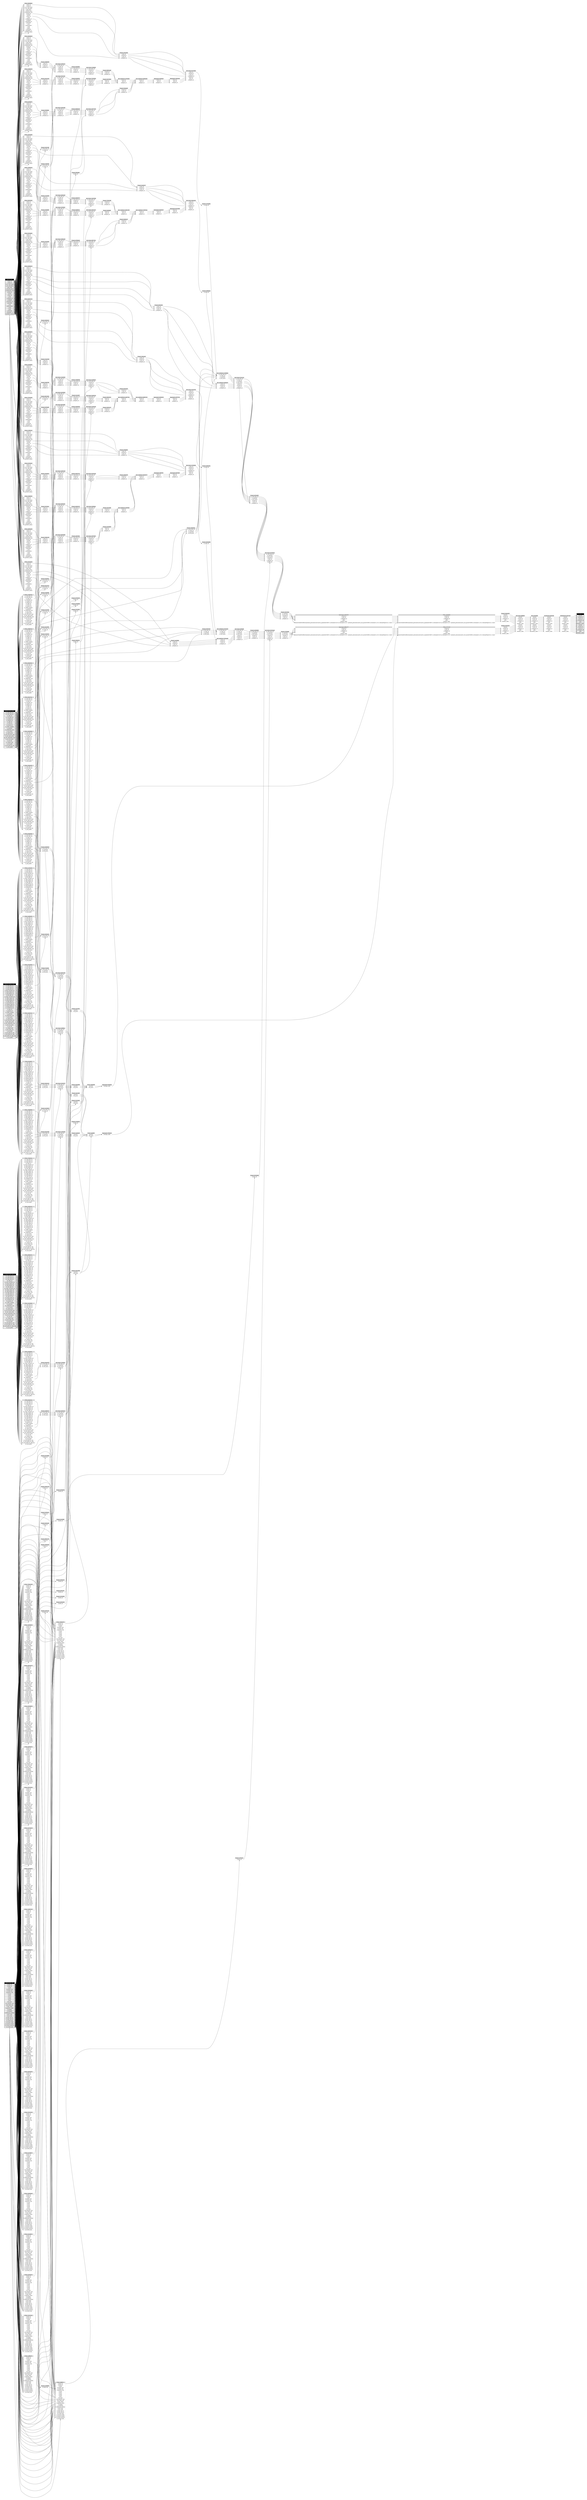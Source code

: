 // Automatically generated by TPCDSFlowTestSuite


digraph {
  graph [pad="0.5" nodesep="0.5" ranksep="1" fontname="Helvetica" rankdir=LR];
  node [shape=plaintext]

  
"Aggregate_0c4fe02" [label=<
<table color="lightgray" border="1" cellborder="0" cellspacing="0">
  <tr><td bgcolor="lightgray" port="nodeName"><i>Aggregate_0c4fe02</i></td></tr>
  <tr><td port="0">average_sales</td></tr>
</table>>];
     

"Aggregate_10d7d33" [label=<
<table color="lightgray" border="1" cellborder="0" cellspacing="0">
  <tr><td bgcolor="lightgray" port="nodeName"><i>Aggregate_10d7d33</i></td></tr>
  <tr><td port="0">brand_id</td></tr>
<tr><td port="1">class_id</td></tr>
<tr><td port="2">category_id</td></tr>
</table>>];
     

"Aggregate_26f47fe" [label=<
<table color="lightgray" border="1" cellborder="0" cellspacing="0">
  <tr><td bgcolor="lightgray" port="nodeName"><i>Aggregate_26f47fe</i></td></tr>
  <tr><td port="0">brand_id</td></tr>
<tr><td port="1">class_id</td></tr>
<tr><td port="2">category_id</td></tr>
</table>>];
     

"Aggregate_47fa3a1" [label=<
<table color="lightgray" border="1" cellborder="0" cellspacing="0">
  <tr><td bgcolor="lightgray" port="nodeName"><i>Aggregate_47fa3a1</i></td></tr>
  <tr><td port="0">average_sales</td></tr>
</table>>];
     

"Aggregate_4de45e7" [label=<
<table color="lightgray" border="1" cellborder="0" cellspacing="0">
  <tr><td bgcolor="lightgray" port="nodeName"><i>Aggregate_4de45e7</i></td></tr>
  <tr><td port="0">brand_id</td></tr>
<tr><td port="1">class_id</td></tr>
<tr><td port="2">category_id</td></tr>
</table>>];
     

"Aggregate_6050c62" [label=<
<table color="lightgray" border="1" cellborder="0" cellspacing="0">
  <tr><td bgcolor="lightgray" port="nodeName"><i>Aggregate_6050c62</i></td></tr>
  <tr><td port="0">i_brand_id</td></tr>
<tr><td port="1">i_class_id</td></tr>
<tr><td port="2">i_category_id</td></tr>
<tr><td port="3">sales</td></tr>
<tr><td port="4">number_sales</td></tr>
<tr><td port="5">sum(CheckOverflow((promote_precision(cast(cast(ss_quantity#35807 as decimal(10,0)) as decimal(12,2))) * promote_precision(cast(ss_list_price#35809 as decimal(12,2)))), DecimalType(18,2), true))</td></tr>
</table>>];
     

"Aggregate_8273d49" [label=<
<table color="lightgray" border="1" cellborder="0" cellspacing="0">
  <tr><td bgcolor="lightgray" port="nodeName"><i>Aggregate_8273d49</i></td></tr>
  <tr><td port="0">brand_id</td></tr>
<tr><td port="1">class_id</td></tr>
<tr><td port="2">category_id</td></tr>
</table>>];
     

"Aggregate_886c477" [label=<
<table color="lightgray" border="1" cellborder="0" cellspacing="0">
  <tr><td bgcolor="lightgray" port="nodeName"><i>Aggregate_886c477</i></td></tr>
  <tr><td port="0">i_brand_id</td></tr>
<tr><td port="1">i_class_id</td></tr>
<tr><td port="2">i_category_id</td></tr>
<tr><td port="3">sales</td></tr>
<tr><td port="4">number_sales</td></tr>
<tr><td port="5">sum(CheckOverflow((promote_precision(cast(cast(ss_quantity#35807 as decimal(10,0)) as decimal(12,2))) * promote_precision(cast(ss_list_price#35809 as decimal(12,2)))), DecimalType(18,2), true))</td></tr>
</table>>];
     

"Aggregate_b264323" [label=<
<table color="lightgray" border="1" cellborder="0" cellspacing="0">
  <tr><td bgcolor="lightgray" port="nodeName"><i>Aggregate_b264323</i></td></tr>
  <tr><td port="0">brand_id</td></tr>
<tr><td port="1">class_id</td></tr>
<tr><td port="2">category_id</td></tr>
</table>>];
     

"Aggregate_b2b4aaf" [label=<
<table color="lightgray" border="1" cellborder="0" cellspacing="0">
  <tr><td bgcolor="lightgray" port="nodeName"><i>Aggregate_b2b4aaf</i></td></tr>
  <tr><td port="0">brand_id</td></tr>
<tr><td port="1">class_id</td></tr>
<tr><td port="2">category_id</td></tr>
</table>>];
     

"Aggregate_b670ef0" [label=<
<table color="lightgray" border="1" cellborder="0" cellspacing="0">
  <tr><td bgcolor="lightgray" port="nodeName"><i>Aggregate_b670ef0</i></td></tr>
  <tr><td port="0">brand_id</td></tr>
<tr><td port="1">class_id</td></tr>
<tr><td port="2">category_id</td></tr>
</table>>];
     

"Aggregate_e47727e" [label=<
<table color="lightgray" border="1" cellborder="0" cellspacing="0">
  <tr><td bgcolor="lightgray" port="nodeName"><i>Aggregate_e47727e</i></td></tr>
  <tr><td port="0">brand_id</td></tr>
<tr><td port="1">class_id</td></tr>
<tr><td port="2">category_id</td></tr>
</table>>];
     

"Filter_02c224b" [label=<
<table color="lightgray" border="1" cellborder="0" cellspacing="0">
  <tr><td bgcolor="lightgray" port="nodeName"><i>Filter_02c224b</i></td></tr>
  <tr><td port="0">d_date_sk</td></tr>
<tr><td port="1">d_date_id</td></tr>
<tr><td port="2">d_date</td></tr>
<tr><td port="3">d_month_seq</td></tr>
<tr><td port="4">d_week_seq</td></tr>
<tr><td port="5">d_quarter_seq</td></tr>
<tr><td port="6">d_year</td></tr>
<tr><td port="7">d_dow</td></tr>
<tr><td port="8">d_moy</td></tr>
<tr><td port="9">d_dom</td></tr>
<tr><td port="10">d_qoy</td></tr>
<tr><td port="11">d_fy_year</td></tr>
<tr><td port="12">d_fy_quarter_seq</td></tr>
<tr><td port="13">d_fy_week_seq</td></tr>
<tr><td port="14">d_day_name</td></tr>
<tr><td port="15">d_quarter_name</td></tr>
<tr><td port="16">d_holiday</td></tr>
<tr><td port="17">d_weekend</td></tr>
<tr><td port="18">d_following_holiday</td></tr>
<tr><td port="19">d_first_dom</td></tr>
<tr><td port="20">d_last_dom</td></tr>
<tr><td port="21">d_same_day_ly</td></tr>
<tr><td port="22">d_same_day_lq</td></tr>
<tr><td port="23">d_current_day</td></tr>
<tr><td port="24">d_current_week</td></tr>
<tr><td port="25">d_current_month</td></tr>
<tr><td port="26">d_current_quarter</td></tr>
<tr><td port="27">d_current_year</td></tr>
</table>>];
     

"Filter_0829d9c" [label=<
<table color="lightgray" border="1" cellborder="0" cellspacing="0">
  <tr><td bgcolor="lightgray" port="nodeName"><i>Filter_0829d9c</i></td></tr>
  <tr><td port="0">i_item_sk</td></tr>
<tr><td port="1">i_item_id</td></tr>
<tr><td port="2">i_rec_start_date</td></tr>
<tr><td port="3">i_rec_end_date</td></tr>
<tr><td port="4">i_item_desc</td></tr>
<tr><td port="5">i_current_price</td></tr>
<tr><td port="6">i_wholesale_cost</td></tr>
<tr><td port="7">i_brand_id</td></tr>
<tr><td port="8">i_brand</td></tr>
<tr><td port="9">i_class_id</td></tr>
<tr><td port="10">i_class</td></tr>
<tr><td port="11">i_category_id</td></tr>
<tr><td port="12">i_category</td></tr>
<tr><td port="13">i_manufact_id</td></tr>
<tr><td port="14">i_manufact</td></tr>
<tr><td port="15">i_size</td></tr>
<tr><td port="16">i_formulation</td></tr>
<tr><td port="17">i_color</td></tr>
<tr><td port="18">i_units</td></tr>
<tr><td port="19">i_container</td></tr>
<tr><td port="20">i_manager_id</td></tr>
<tr><td port="21">i_product_name</td></tr>
</table>>];
     

"Filter_0ca0481" [label=<
<table color="lightgray" border="1" cellborder="0" cellspacing="0">
  <tr><td bgcolor="lightgray" port="nodeName"><i>Filter_0ca0481</i></td></tr>
  <tr><td port="0">d_date_sk</td></tr>
<tr><td port="1">d_date_id</td></tr>
<tr><td port="2">d_date</td></tr>
<tr><td port="3">d_month_seq</td></tr>
<tr><td port="4">d_week_seq</td></tr>
<tr><td port="5">d_quarter_seq</td></tr>
<tr><td port="6">d_year</td></tr>
<tr><td port="7">d_dow</td></tr>
<tr><td port="8">d_moy</td></tr>
<tr><td port="9">d_dom</td></tr>
<tr><td port="10">d_qoy</td></tr>
<tr><td port="11">d_fy_year</td></tr>
<tr><td port="12">d_fy_quarter_seq</td></tr>
<tr><td port="13">d_fy_week_seq</td></tr>
<tr><td port="14">d_day_name</td></tr>
<tr><td port="15">d_quarter_name</td></tr>
<tr><td port="16">d_holiday</td></tr>
<tr><td port="17">d_weekend</td></tr>
<tr><td port="18">d_following_holiday</td></tr>
<tr><td port="19">d_first_dom</td></tr>
<tr><td port="20">d_last_dom</td></tr>
<tr><td port="21">d_same_day_ly</td></tr>
<tr><td port="22">d_same_day_lq</td></tr>
<tr><td port="23">d_current_day</td></tr>
<tr><td port="24">d_current_week</td></tr>
<tr><td port="25">d_current_month</td></tr>
<tr><td port="26">d_current_quarter</td></tr>
<tr><td port="27">d_current_year</td></tr>
</table>>];
     

"Filter_0d009d4" [label=<
<table color="lightgray" border="1" cellborder="0" cellspacing="0">
  <tr><td bgcolor="lightgray" port="nodeName"><i>Filter_0d009d4</i></td></tr>
  <tr><td port="0">d_date_sk</td></tr>
<tr><td port="1">d_date_id</td></tr>
<tr><td port="2">d_date</td></tr>
<tr><td port="3">d_month_seq</td></tr>
<tr><td port="4">d_week_seq</td></tr>
<tr><td port="5">d_quarter_seq</td></tr>
<tr><td port="6">d_year</td></tr>
<tr><td port="7">d_dow</td></tr>
<tr><td port="8">d_moy</td></tr>
<tr><td port="9">d_dom</td></tr>
<tr><td port="10">d_qoy</td></tr>
<tr><td port="11">d_fy_year</td></tr>
<tr><td port="12">d_fy_quarter_seq</td></tr>
<tr><td port="13">d_fy_week_seq</td></tr>
<tr><td port="14">d_day_name</td></tr>
<tr><td port="15">d_quarter_name</td></tr>
<tr><td port="16">d_holiday</td></tr>
<tr><td port="17">d_weekend</td></tr>
<tr><td port="18">d_following_holiday</td></tr>
<tr><td port="19">d_first_dom</td></tr>
<tr><td port="20">d_last_dom</td></tr>
<tr><td port="21">d_same_day_ly</td></tr>
<tr><td port="22">d_same_day_lq</td></tr>
<tr><td port="23">d_current_day</td></tr>
<tr><td port="24">d_current_week</td></tr>
<tr><td port="25">d_current_month</td></tr>
<tr><td port="26">d_current_quarter</td></tr>
<tr><td port="27">d_current_year</td></tr>
</table>>];
     

"Filter_130b18e" [label=<
<table color="lightgray" border="1" cellborder="0" cellspacing="0">
  <tr><td bgcolor="lightgray" port="nodeName"><i>Filter_130b18e</i></td></tr>
  <tr><td port="0">ss_sold_date_sk</td></tr>
<tr><td port="1">ss_sold_time_sk</td></tr>
<tr><td port="2">ss_item_sk</td></tr>
<tr><td port="3">ss_customer_sk</td></tr>
<tr><td port="4">ss_cdemo_sk</td></tr>
<tr><td port="5">ss_hdemo_sk</td></tr>
<tr><td port="6">ss_addr_sk</td></tr>
<tr><td port="7">ss_store_sk</td></tr>
<tr><td port="8">ss_promo_sk</td></tr>
<tr><td port="9">ss_ticket_number</td></tr>
<tr><td port="10">ss_quantity</td></tr>
<tr><td port="11">ss_wholesale_cost</td></tr>
<tr><td port="12">ss_list_price</td></tr>
<tr><td port="13">ss_sales_price</td></tr>
<tr><td port="14">ss_ext_discount_amt</td></tr>
<tr><td port="15">ss_ext_sales_price</td></tr>
<tr><td port="16">ss_ext_wholesale_cost</td></tr>
<tr><td port="17">ss_ext_list_price</td></tr>
<tr><td port="18">ss_ext_tax</td></tr>
<tr><td port="19">ss_coupon_amt</td></tr>
<tr><td port="20">ss_net_paid</td></tr>
<tr><td port="21">ss_net_paid_inc_tax</td></tr>
<tr><td port="22">ss_net_profit</td></tr>
</table>>];
     

"Filter_16209ab" [label=<
<table color="lightgray" border="1" cellborder="0" cellspacing="0">
  <tr><td bgcolor="lightgray" port="nodeName"><i>Filter_16209ab</i></td></tr>
  <tr><td port="0">d_date_sk</td></tr>
<tr><td port="1">d_date_id</td></tr>
<tr><td port="2">d_date</td></tr>
<tr><td port="3">d_month_seq</td></tr>
<tr><td port="4">d_week_seq</td></tr>
<tr><td port="5">d_quarter_seq</td></tr>
<tr><td port="6">d_year</td></tr>
<tr><td port="7">d_dow</td></tr>
<tr><td port="8">d_moy</td></tr>
<tr><td port="9">d_dom</td></tr>
<tr><td port="10">d_qoy</td></tr>
<tr><td port="11">d_fy_year</td></tr>
<tr><td port="12">d_fy_quarter_seq</td></tr>
<tr><td port="13">d_fy_week_seq</td></tr>
<tr><td port="14">d_day_name</td></tr>
<tr><td port="15">d_quarter_name</td></tr>
<tr><td port="16">d_holiday</td></tr>
<tr><td port="17">d_weekend</td></tr>
<tr><td port="18">d_following_holiday</td></tr>
<tr><td port="19">d_first_dom</td></tr>
<tr><td port="20">d_last_dom</td></tr>
<tr><td port="21">d_same_day_ly</td></tr>
<tr><td port="22">d_same_day_lq</td></tr>
<tr><td port="23">d_current_day</td></tr>
<tr><td port="24">d_current_week</td></tr>
<tr><td port="25">d_current_month</td></tr>
<tr><td port="26">d_current_quarter</td></tr>
<tr><td port="27">d_current_year</td></tr>
</table>>];
     

"Filter_18cf908" [label=<
<table color="lightgray" border="1" cellborder="0" cellspacing="0">
  <tr><td bgcolor="lightgray" port="nodeName"><i>Filter_18cf908</i></td></tr>
  <tr><td port="0">i_item_sk</td></tr>
<tr><td port="1">i_item_id</td></tr>
<tr><td port="2">i_rec_start_date</td></tr>
<tr><td port="3">i_rec_end_date</td></tr>
<tr><td port="4">i_item_desc</td></tr>
<tr><td port="5">i_current_price</td></tr>
<tr><td port="6">i_wholesale_cost</td></tr>
<tr><td port="7">i_brand_id</td></tr>
<tr><td port="8">i_brand</td></tr>
<tr><td port="9">i_class_id</td></tr>
<tr><td port="10">i_class</td></tr>
<tr><td port="11">i_category_id</td></tr>
<tr><td port="12">i_category</td></tr>
<tr><td port="13">i_manufact_id</td></tr>
<tr><td port="14">i_manufact</td></tr>
<tr><td port="15">i_size</td></tr>
<tr><td port="16">i_formulation</td></tr>
<tr><td port="17">i_color</td></tr>
<tr><td port="18">i_units</td></tr>
<tr><td port="19">i_container</td></tr>
<tr><td port="20">i_manager_id</td></tr>
<tr><td port="21">i_product_name</td></tr>
</table>>];
     

"Filter_1d4f218" [label=<
<table color="lightgray" border="1" cellborder="0" cellspacing="0">
  <tr><td bgcolor="lightgray" port="nodeName"><i>Filter_1d4f218</i></td></tr>
  <tr><td port="0">i_item_sk</td></tr>
<tr><td port="1">i_item_id</td></tr>
<tr><td port="2">i_rec_start_date</td></tr>
<tr><td port="3">i_rec_end_date</td></tr>
<tr><td port="4">i_item_desc</td></tr>
<tr><td port="5">i_current_price</td></tr>
<tr><td port="6">i_wholesale_cost</td></tr>
<tr><td port="7">i_brand_id</td></tr>
<tr><td port="8">i_brand</td></tr>
<tr><td port="9">i_class_id</td></tr>
<tr><td port="10">i_class</td></tr>
<tr><td port="11">i_category_id</td></tr>
<tr><td port="12">i_category</td></tr>
<tr><td port="13">i_manufact_id</td></tr>
<tr><td port="14">i_manufact</td></tr>
<tr><td port="15">i_size</td></tr>
<tr><td port="16">i_formulation</td></tr>
<tr><td port="17">i_color</td></tr>
<tr><td port="18">i_units</td></tr>
<tr><td port="19">i_container</td></tr>
<tr><td port="20">i_manager_id</td></tr>
<tr><td port="21">i_product_name</td></tr>
</table>>];
     

"Filter_1dc5466" [label=<
<table color="lightgray" border="1" cellborder="0" cellspacing="0">
  <tr><td bgcolor="lightgray" port="nodeName"><i>Filter_1dc5466</i></td></tr>
  <tr><td port="0">ws_sold_date_sk</td></tr>
<tr><td port="1">ws_sold_time_sk</td></tr>
<tr><td port="2">ws_ship_date_sk</td></tr>
<tr><td port="3">ws_item_sk</td></tr>
<tr><td port="4">ws_bill_customer_sk</td></tr>
<tr><td port="5">ws_bill_cdemo_sk</td></tr>
<tr><td port="6">ws_bill_hdemo_sk</td></tr>
<tr><td port="7">ws_bill_addr_sk</td></tr>
<tr><td port="8">ws_ship_customer_sk</td></tr>
<tr><td port="9">ws_ship_cdemo_sk</td></tr>
<tr><td port="10">ws_ship_hdemo_sk</td></tr>
<tr><td port="11">ws_ship_addr_sk</td></tr>
<tr><td port="12">ws_web_page_sk</td></tr>
<tr><td port="13">ws_web_site_sk</td></tr>
<tr><td port="14">ws_ship_mode_sk</td></tr>
<tr><td port="15">ws_warehouse_sk</td></tr>
<tr><td port="16">ws_promo_sk</td></tr>
<tr><td port="17">ws_order_number</td></tr>
<tr><td port="18">ws_quantity</td></tr>
<tr><td port="19">ws_wholesale_cost</td></tr>
<tr><td port="20">ws_list_price</td></tr>
<tr><td port="21">ws_sales_price</td></tr>
<tr><td port="22">ws_ext_discount_amt</td></tr>
<tr><td port="23">ws_ext_sales_price</td></tr>
<tr><td port="24">ws_ext_wholesale_cost</td></tr>
<tr><td port="25">ws_ext_list_price</td></tr>
<tr><td port="26">ws_ext_tax</td></tr>
<tr><td port="27">ws_coupon_amt</td></tr>
<tr><td port="28">ws_ext_ship_cost</td></tr>
<tr><td port="29">ws_net_paid</td></tr>
<tr><td port="30">ws_net_paid_inc_tax</td></tr>
<tr><td port="31">ws_net_paid_inc_ship</td></tr>
<tr><td port="32">ws_net_paid_inc_ship_tax</td></tr>
<tr><td port="33">ws_net_profit</td></tr>
</table>>];
     

"Filter_1ffb050" [label=<
<table color="lightgray" border="1" cellborder="0" cellspacing="0">
  <tr><td bgcolor="lightgray" port="nodeName"><i>Filter_1ffb050</i></td></tr>
  <tr><td port="0">d_date_sk</td></tr>
<tr><td port="1">d_date_id</td></tr>
<tr><td port="2">d_date</td></tr>
<tr><td port="3">d_month_seq</td></tr>
<tr><td port="4">d_week_seq</td></tr>
<tr><td port="5">d_quarter_seq</td></tr>
<tr><td port="6">d_year</td></tr>
<tr><td port="7">d_dow</td></tr>
<tr><td port="8">d_moy</td></tr>
<tr><td port="9">d_dom</td></tr>
<tr><td port="10">d_qoy</td></tr>
<tr><td port="11">d_fy_year</td></tr>
<tr><td port="12">d_fy_quarter_seq</td></tr>
<tr><td port="13">d_fy_week_seq</td></tr>
<tr><td port="14">d_day_name</td></tr>
<tr><td port="15">d_quarter_name</td></tr>
<tr><td port="16">d_holiday</td></tr>
<tr><td port="17">d_weekend</td></tr>
<tr><td port="18">d_following_holiday</td></tr>
<tr><td port="19">d_first_dom</td></tr>
<tr><td port="20">d_last_dom</td></tr>
<tr><td port="21">d_same_day_ly</td></tr>
<tr><td port="22">d_same_day_lq</td></tr>
<tr><td port="23">d_current_day</td></tr>
<tr><td port="24">d_current_week</td></tr>
<tr><td port="25">d_current_month</td></tr>
<tr><td port="26">d_current_quarter</td></tr>
<tr><td port="27">d_current_year</td></tr>
</table>>];
     

"Filter_26f2e67" [label=<
<table color="lightgray" border="1" cellborder="0" cellspacing="0">
  <tr><td bgcolor="lightgray" port="nodeName"><i>Filter_26f2e67</i></td></tr>
  <tr><td port="0">d_date_sk</td></tr>
<tr><td port="1">d_date_id</td></tr>
<tr><td port="2">d_date</td></tr>
<tr><td port="3">d_month_seq</td></tr>
<tr><td port="4">d_week_seq</td></tr>
<tr><td port="5">d_quarter_seq</td></tr>
<tr><td port="6">d_year</td></tr>
<tr><td port="7">d_dow</td></tr>
<tr><td port="8">d_moy</td></tr>
<tr><td port="9">d_dom</td></tr>
<tr><td port="10">d_qoy</td></tr>
<tr><td port="11">d_fy_year</td></tr>
<tr><td port="12">d_fy_quarter_seq</td></tr>
<tr><td port="13">d_fy_week_seq</td></tr>
<tr><td port="14">d_day_name</td></tr>
<tr><td port="15">d_quarter_name</td></tr>
<tr><td port="16">d_holiday</td></tr>
<tr><td port="17">d_weekend</td></tr>
<tr><td port="18">d_following_holiday</td></tr>
<tr><td port="19">d_first_dom</td></tr>
<tr><td port="20">d_last_dom</td></tr>
<tr><td port="21">d_same_day_ly</td></tr>
<tr><td port="22">d_same_day_lq</td></tr>
<tr><td port="23">d_current_day</td></tr>
<tr><td port="24">d_current_week</td></tr>
<tr><td port="25">d_current_month</td></tr>
<tr><td port="26">d_current_quarter</td></tr>
<tr><td port="27">d_current_year</td></tr>
</table>>];
     

"Filter_2967145" [label=<
<table color="lightgray" border="1" cellborder="0" cellspacing="0">
  <tr><td bgcolor="lightgray" port="nodeName"><i>Filter_2967145</i></td></tr>
  <tr><td port="0">d_date_sk</td></tr>
<tr><td port="1">d_date_id</td></tr>
<tr><td port="2">d_date</td></tr>
<tr><td port="3">d_month_seq</td></tr>
<tr><td port="4">d_week_seq</td></tr>
<tr><td port="5">d_quarter_seq</td></tr>
<tr><td port="6">d_year</td></tr>
<tr><td port="7">d_dow</td></tr>
<tr><td port="8">d_moy</td></tr>
<tr><td port="9">d_dom</td></tr>
<tr><td port="10">d_qoy</td></tr>
<tr><td port="11">d_fy_year</td></tr>
<tr><td port="12">d_fy_quarter_seq</td></tr>
<tr><td port="13">d_fy_week_seq</td></tr>
<tr><td port="14">d_day_name</td></tr>
<tr><td port="15">d_quarter_name</td></tr>
<tr><td port="16">d_holiday</td></tr>
<tr><td port="17">d_weekend</td></tr>
<tr><td port="18">d_following_holiday</td></tr>
<tr><td port="19">d_first_dom</td></tr>
<tr><td port="20">d_last_dom</td></tr>
<tr><td port="21">d_same_day_ly</td></tr>
<tr><td port="22">d_same_day_lq</td></tr>
<tr><td port="23">d_current_day</td></tr>
<tr><td port="24">d_current_week</td></tr>
<tr><td port="25">d_current_month</td></tr>
<tr><td port="26">d_current_quarter</td></tr>
<tr><td port="27">d_current_year</td></tr>
</table>>];
     

"Filter_2ce3f62" [label=<
<table color="lightgray" border="1" cellborder="0" cellspacing="0">
  <tr><td bgcolor="lightgray" port="nodeName"><i>Filter_2ce3f62</i></td></tr>
  <tr><td port="0">d_date_sk</td></tr>
<tr><td port="1">d_date_id</td></tr>
<tr><td port="2">d_date</td></tr>
<tr><td port="3">d_month_seq</td></tr>
<tr><td port="4">d_week_seq</td></tr>
<tr><td port="5">d_quarter_seq</td></tr>
<tr><td port="6">d_year</td></tr>
<tr><td port="7">d_dow</td></tr>
<tr><td port="8">d_moy</td></tr>
<tr><td port="9">d_dom</td></tr>
<tr><td port="10">d_qoy</td></tr>
<tr><td port="11">d_fy_year</td></tr>
<tr><td port="12">d_fy_quarter_seq</td></tr>
<tr><td port="13">d_fy_week_seq</td></tr>
<tr><td port="14">d_day_name</td></tr>
<tr><td port="15">d_quarter_name</td></tr>
<tr><td port="16">d_holiday</td></tr>
<tr><td port="17">d_weekend</td></tr>
<tr><td port="18">d_following_holiday</td></tr>
<tr><td port="19">d_first_dom</td></tr>
<tr><td port="20">d_last_dom</td></tr>
<tr><td port="21">d_same_day_ly</td></tr>
<tr><td port="22">d_same_day_lq</td></tr>
<tr><td port="23">d_current_day</td></tr>
<tr><td port="24">d_current_week</td></tr>
<tr><td port="25">d_current_month</td></tr>
<tr><td port="26">d_current_quarter</td></tr>
<tr><td port="27">d_current_year</td></tr>
</table>>];
     

"Filter_2d0ab3e" [label=<
<table color="lightgray" border="1" cellborder="0" cellspacing="0">
  <tr><td bgcolor="lightgray" port="nodeName"><i>Filter_2d0ab3e</i></td></tr>
  <tr><td port="0">ss_sold_date_sk</td></tr>
<tr><td port="1">ss_sold_time_sk</td></tr>
<tr><td port="2">ss_item_sk</td></tr>
<tr><td port="3">ss_customer_sk</td></tr>
<tr><td port="4">ss_cdemo_sk</td></tr>
<tr><td port="5">ss_hdemo_sk</td></tr>
<tr><td port="6">ss_addr_sk</td></tr>
<tr><td port="7">ss_store_sk</td></tr>
<tr><td port="8">ss_promo_sk</td></tr>
<tr><td port="9">ss_ticket_number</td></tr>
<tr><td port="10">ss_quantity</td></tr>
<tr><td port="11">ss_wholesale_cost</td></tr>
<tr><td port="12">ss_list_price</td></tr>
<tr><td port="13">ss_sales_price</td></tr>
<tr><td port="14">ss_ext_discount_amt</td></tr>
<tr><td port="15">ss_ext_sales_price</td></tr>
<tr><td port="16">ss_ext_wholesale_cost</td></tr>
<tr><td port="17">ss_ext_list_price</td></tr>
<tr><td port="18">ss_ext_tax</td></tr>
<tr><td port="19">ss_coupon_amt</td></tr>
<tr><td port="20">ss_net_paid</td></tr>
<tr><td port="21">ss_net_paid_inc_tax</td></tr>
<tr><td port="22">ss_net_profit</td></tr>
</table>>];
     

"Filter_2df5d99" [label=<
<table color="lightgray" border="1" cellborder="0" cellspacing="0">
  <tr><td bgcolor="lightgray" port="nodeName"><i>Filter_2df5d99</i></td></tr>
  <tr><td port="0">cs_sold_date_sk</td></tr>
<tr><td port="1">cs_sold_time_sk</td></tr>
<tr><td port="2">cs_ship_date_sk</td></tr>
<tr><td port="3">cs_bill_customer_sk</td></tr>
<tr><td port="4">cs_bill_cdemo_sk</td></tr>
<tr><td port="5">cs_bill_hdemo_sk</td></tr>
<tr><td port="6">cs_bill_addr_sk</td></tr>
<tr><td port="7">cs_ship_customer_sk</td></tr>
<tr><td port="8">cs_ship_cdemo_sk</td></tr>
<tr><td port="9">cs_ship_hdemo_sk</td></tr>
<tr><td port="10">cs_ship_addr_sk</td></tr>
<tr><td port="11">cs_call_center_sk</td></tr>
<tr><td port="12">cs_catalog_page_sk</td></tr>
<tr><td port="13">cs_ship_mode_sk</td></tr>
<tr><td port="14">cs_warehouse_sk</td></tr>
<tr><td port="15">cs_item_sk</td></tr>
<tr><td port="16">cs_promo_sk</td></tr>
<tr><td port="17">cs_order_number</td></tr>
<tr><td port="18">cs_quantity</td></tr>
<tr><td port="19">cs_wholesale_cost</td></tr>
<tr><td port="20">cs_list_price</td></tr>
<tr><td port="21">cs_sales_price</td></tr>
<tr><td port="22">cs_ext_discount_amt</td></tr>
<tr><td port="23">cs_ext_sales_price</td></tr>
<tr><td port="24">cs_ext_wholesale_cost</td></tr>
<tr><td port="25">cs_ext_list_price</td></tr>
<tr><td port="26">cs_ext_tax</td></tr>
<tr><td port="27">cs_coupon_amt</td></tr>
<tr><td port="28">cs_ext_ship_cost</td></tr>
<tr><td port="29">cs_net_paid</td></tr>
<tr><td port="30">cs_net_paid_inc_tax</td></tr>
<tr><td port="31">cs_net_paid_inc_ship</td></tr>
<tr><td port="32">cs_net_paid_inc_ship_tax</td></tr>
<tr><td port="33">cs_net_profit</td></tr>
</table>>];
     

"Filter_38081c6" [label=<
<table color="lightgray" border="1" cellborder="0" cellspacing="0">
  <tr><td bgcolor="lightgray" port="nodeName"><i>Filter_38081c6</i></td></tr>
  <tr><td port="0">ss_sold_date_sk</td></tr>
<tr><td port="1">ss_sold_time_sk</td></tr>
<tr><td port="2">ss_item_sk</td></tr>
<tr><td port="3">ss_customer_sk</td></tr>
<tr><td port="4">ss_cdemo_sk</td></tr>
<tr><td port="5">ss_hdemo_sk</td></tr>
<tr><td port="6">ss_addr_sk</td></tr>
<tr><td port="7">ss_store_sk</td></tr>
<tr><td port="8">ss_promo_sk</td></tr>
<tr><td port="9">ss_ticket_number</td></tr>
<tr><td port="10">ss_quantity</td></tr>
<tr><td port="11">ss_wholesale_cost</td></tr>
<tr><td port="12">ss_list_price</td></tr>
<tr><td port="13">ss_sales_price</td></tr>
<tr><td port="14">ss_ext_discount_amt</td></tr>
<tr><td port="15">ss_ext_sales_price</td></tr>
<tr><td port="16">ss_ext_wholesale_cost</td></tr>
<tr><td port="17">ss_ext_list_price</td></tr>
<tr><td port="18">ss_ext_tax</td></tr>
<tr><td port="19">ss_coupon_amt</td></tr>
<tr><td port="20">ss_net_paid</td></tr>
<tr><td port="21">ss_net_paid_inc_tax</td></tr>
<tr><td port="22">ss_net_profit</td></tr>
</table>>];
     

"Filter_399f7f6" [label=<
<table color="lightgray" border="1" cellborder="0" cellspacing="0">
  <tr><td bgcolor="lightgray" port="nodeName"><i>Filter_399f7f6</i></td></tr>
  <tr><td port="0">i_item_sk</td></tr>
<tr><td port="1">i_item_id</td></tr>
<tr><td port="2">i_rec_start_date</td></tr>
<tr><td port="3">i_rec_end_date</td></tr>
<tr><td port="4">i_item_desc</td></tr>
<tr><td port="5">i_current_price</td></tr>
<tr><td port="6">i_wholesale_cost</td></tr>
<tr><td port="7">i_brand_id</td></tr>
<tr><td port="8">i_brand</td></tr>
<tr><td port="9">i_class_id</td></tr>
<tr><td port="10">i_class</td></tr>
<tr><td port="11">i_category_id</td></tr>
<tr><td port="12">i_category</td></tr>
<tr><td port="13">i_manufact_id</td></tr>
<tr><td port="14">i_manufact</td></tr>
<tr><td port="15">i_size</td></tr>
<tr><td port="16">i_formulation</td></tr>
<tr><td port="17">i_color</td></tr>
<tr><td port="18">i_units</td></tr>
<tr><td port="19">i_container</td></tr>
<tr><td port="20">i_manager_id</td></tr>
<tr><td port="21">i_product_name</td></tr>
</table>>];
     

"Filter_3b28b9d" [label=<
<table color="lightgray" border="1" cellborder="0" cellspacing="0">
  <tr><td bgcolor="lightgray" port="nodeName"><i>Filter_3b28b9d</i></td></tr>
  <tr><td port="0">ss_sold_date_sk</td></tr>
<tr><td port="1">ss_sold_time_sk</td></tr>
<tr><td port="2">ss_item_sk</td></tr>
<tr><td port="3">ss_customer_sk</td></tr>
<tr><td port="4">ss_cdemo_sk</td></tr>
<tr><td port="5">ss_hdemo_sk</td></tr>
<tr><td port="6">ss_addr_sk</td></tr>
<tr><td port="7">ss_store_sk</td></tr>
<tr><td port="8">ss_promo_sk</td></tr>
<tr><td port="9">ss_ticket_number</td></tr>
<tr><td port="10">ss_quantity</td></tr>
<tr><td port="11">ss_wholesale_cost</td></tr>
<tr><td port="12">ss_list_price</td></tr>
<tr><td port="13">ss_sales_price</td></tr>
<tr><td port="14">ss_ext_discount_amt</td></tr>
<tr><td port="15">ss_ext_sales_price</td></tr>
<tr><td port="16">ss_ext_wholesale_cost</td></tr>
<tr><td port="17">ss_ext_list_price</td></tr>
<tr><td port="18">ss_ext_tax</td></tr>
<tr><td port="19">ss_coupon_amt</td></tr>
<tr><td port="20">ss_net_paid</td></tr>
<tr><td port="21">ss_net_paid_inc_tax</td></tr>
<tr><td port="22">ss_net_profit</td></tr>
</table>>];
     

"Filter_3c221b4" [label=<
<table color="lightgray" border="1" cellborder="0" cellspacing="0">
  <tr><td bgcolor="lightgray" port="nodeName"><i>Filter_3c221b4</i></td></tr>
  <tr><td port="0">d_date_sk</td></tr>
<tr><td port="1">d_date_id</td></tr>
<tr><td port="2">d_date</td></tr>
<tr><td port="3">d_month_seq</td></tr>
<tr><td port="4">d_week_seq</td></tr>
<tr><td port="5">d_quarter_seq</td></tr>
<tr><td port="6">d_year</td></tr>
<tr><td port="7">d_dow</td></tr>
<tr><td port="8">d_moy</td></tr>
<tr><td port="9">d_dom</td></tr>
<tr><td port="10">d_qoy</td></tr>
<tr><td port="11">d_fy_year</td></tr>
<tr><td port="12">d_fy_quarter_seq</td></tr>
<tr><td port="13">d_fy_week_seq</td></tr>
<tr><td port="14">d_day_name</td></tr>
<tr><td port="15">d_quarter_name</td></tr>
<tr><td port="16">d_holiday</td></tr>
<tr><td port="17">d_weekend</td></tr>
<tr><td port="18">d_following_holiday</td></tr>
<tr><td port="19">d_first_dom</td></tr>
<tr><td port="20">d_last_dom</td></tr>
<tr><td port="21">d_same_day_ly</td></tr>
<tr><td port="22">d_same_day_lq</td></tr>
<tr><td port="23">d_current_day</td></tr>
<tr><td port="24">d_current_week</td></tr>
<tr><td port="25">d_current_month</td></tr>
<tr><td port="26">d_current_quarter</td></tr>
<tr><td port="27">d_current_year</td></tr>
</table>>];
     

"Filter_3e6c9dd" [label=<
<table color="lightgray" border="1" cellborder="0" cellspacing="0">
  <tr><td bgcolor="lightgray" port="nodeName"><i>Filter_3e6c9dd</i></td></tr>
  <tr><td port="0">i_item_sk</td></tr>
<tr><td port="1">i_item_id</td></tr>
<tr><td port="2">i_rec_start_date</td></tr>
<tr><td port="3">i_rec_end_date</td></tr>
<tr><td port="4">i_item_desc</td></tr>
<tr><td port="5">i_current_price</td></tr>
<tr><td port="6">i_wholesale_cost</td></tr>
<tr><td port="7">i_brand_id</td></tr>
<tr><td port="8">i_brand</td></tr>
<tr><td port="9">i_class_id</td></tr>
<tr><td port="10">i_class</td></tr>
<tr><td port="11">i_category_id</td></tr>
<tr><td port="12">i_category</td></tr>
<tr><td port="13">i_manufact_id</td></tr>
<tr><td port="14">i_manufact</td></tr>
<tr><td port="15">i_size</td></tr>
<tr><td port="16">i_formulation</td></tr>
<tr><td port="17">i_color</td></tr>
<tr><td port="18">i_units</td></tr>
<tr><td port="19">i_container</td></tr>
<tr><td port="20">i_manager_id</td></tr>
<tr><td port="21">i_product_name</td></tr>
</table>>];
     

"Filter_3e813a1" [label=<
<table color="lightgray" border="1" cellborder="0" cellspacing="0">
  <tr><td bgcolor="lightgray" port="nodeName"><i>Filter_3e813a1</i></td></tr>
  <tr><td port="0">cs_sold_date_sk</td></tr>
<tr><td port="1">cs_sold_time_sk</td></tr>
<tr><td port="2">cs_ship_date_sk</td></tr>
<tr><td port="3">cs_bill_customer_sk</td></tr>
<tr><td port="4">cs_bill_cdemo_sk</td></tr>
<tr><td port="5">cs_bill_hdemo_sk</td></tr>
<tr><td port="6">cs_bill_addr_sk</td></tr>
<tr><td port="7">cs_ship_customer_sk</td></tr>
<tr><td port="8">cs_ship_cdemo_sk</td></tr>
<tr><td port="9">cs_ship_hdemo_sk</td></tr>
<tr><td port="10">cs_ship_addr_sk</td></tr>
<tr><td port="11">cs_call_center_sk</td></tr>
<tr><td port="12">cs_catalog_page_sk</td></tr>
<tr><td port="13">cs_ship_mode_sk</td></tr>
<tr><td port="14">cs_warehouse_sk</td></tr>
<tr><td port="15">cs_item_sk</td></tr>
<tr><td port="16">cs_promo_sk</td></tr>
<tr><td port="17">cs_order_number</td></tr>
<tr><td port="18">cs_quantity</td></tr>
<tr><td port="19">cs_wholesale_cost</td></tr>
<tr><td port="20">cs_list_price</td></tr>
<tr><td port="21">cs_sales_price</td></tr>
<tr><td port="22">cs_ext_discount_amt</td></tr>
<tr><td port="23">cs_ext_sales_price</td></tr>
<tr><td port="24">cs_ext_wholesale_cost</td></tr>
<tr><td port="25">cs_ext_list_price</td></tr>
<tr><td port="26">cs_ext_tax</td></tr>
<tr><td port="27">cs_coupon_amt</td></tr>
<tr><td port="28">cs_ext_ship_cost</td></tr>
<tr><td port="29">cs_net_paid</td></tr>
<tr><td port="30">cs_net_paid_inc_tax</td></tr>
<tr><td port="31">cs_net_paid_inc_ship</td></tr>
<tr><td port="32">cs_net_paid_inc_ship_tax</td></tr>
<tr><td port="33">cs_net_profit</td></tr>
</table>>];
     

"Filter_3e9b764" [label=<
<table color="lightgray" border="1" cellborder="0" cellspacing="0">
  <tr><td bgcolor="lightgray" port="nodeName"><i>Filter_3e9b764</i></td></tr>
  <tr><td port="0">d_date_sk</td></tr>
<tr><td port="1">d_date_id</td></tr>
<tr><td port="2">d_date</td></tr>
<tr><td port="3">d_month_seq</td></tr>
<tr><td port="4">d_week_seq</td></tr>
<tr><td port="5">d_quarter_seq</td></tr>
<tr><td port="6">d_year</td></tr>
<tr><td port="7">d_dow</td></tr>
<tr><td port="8">d_moy</td></tr>
<tr><td port="9">d_dom</td></tr>
<tr><td port="10">d_qoy</td></tr>
<tr><td port="11">d_fy_year</td></tr>
<tr><td port="12">d_fy_quarter_seq</td></tr>
<tr><td port="13">d_fy_week_seq</td></tr>
<tr><td port="14">d_day_name</td></tr>
<tr><td port="15">d_quarter_name</td></tr>
<tr><td port="16">d_holiday</td></tr>
<tr><td port="17">d_weekend</td></tr>
<tr><td port="18">d_following_holiday</td></tr>
<tr><td port="19">d_first_dom</td></tr>
<tr><td port="20">d_last_dom</td></tr>
<tr><td port="21">d_same_day_ly</td></tr>
<tr><td port="22">d_same_day_lq</td></tr>
<tr><td port="23">d_current_day</td></tr>
<tr><td port="24">d_current_week</td></tr>
<tr><td port="25">d_current_month</td></tr>
<tr><td port="26">d_current_quarter</td></tr>
<tr><td port="27">d_current_year</td></tr>
</table>>];
     

"Filter_4406dc5" [label=<
<table color="lightgray" border="1" cellborder="0" cellspacing="0">
  <tr><td bgcolor="lightgray" port="nodeName"><i>Filter_4406dc5</i></td></tr>
  <tr><td port="0">i_item_sk</td></tr>
<tr><td port="1">i_item_id</td></tr>
<tr><td port="2">i_rec_start_date</td></tr>
<tr><td port="3">i_rec_end_date</td></tr>
<tr><td port="4">i_item_desc</td></tr>
<tr><td port="5">i_current_price</td></tr>
<tr><td port="6">i_wholesale_cost</td></tr>
<tr><td port="7">i_brand_id</td></tr>
<tr><td port="8">i_brand</td></tr>
<tr><td port="9">i_class_id</td></tr>
<tr><td port="10">i_class</td></tr>
<tr><td port="11">i_category_id</td></tr>
<tr><td port="12">i_category</td></tr>
<tr><td port="13">i_manufact_id</td></tr>
<tr><td port="14">i_manufact</td></tr>
<tr><td port="15">i_size</td></tr>
<tr><td port="16">i_formulation</td></tr>
<tr><td port="17">i_color</td></tr>
<tr><td port="18">i_units</td></tr>
<tr><td port="19">i_container</td></tr>
<tr><td port="20">i_manager_id</td></tr>
<tr><td port="21">i_product_name</td></tr>
</table>>];
     

"Filter_47d29d4" [label=<
<table color="lightgray" border="1" cellborder="0" cellspacing="0">
  <tr><td bgcolor="lightgray" port="nodeName"><i>Filter_47d29d4</i></td></tr>
  <tr><td port="0">cs_sold_date_sk</td></tr>
<tr><td port="1">cs_sold_time_sk</td></tr>
<tr><td port="2">cs_ship_date_sk</td></tr>
<tr><td port="3">cs_bill_customer_sk</td></tr>
<tr><td port="4">cs_bill_cdemo_sk</td></tr>
<tr><td port="5">cs_bill_hdemo_sk</td></tr>
<tr><td port="6">cs_bill_addr_sk</td></tr>
<tr><td port="7">cs_ship_customer_sk</td></tr>
<tr><td port="8">cs_ship_cdemo_sk</td></tr>
<tr><td port="9">cs_ship_hdemo_sk</td></tr>
<tr><td port="10">cs_ship_addr_sk</td></tr>
<tr><td port="11">cs_call_center_sk</td></tr>
<tr><td port="12">cs_catalog_page_sk</td></tr>
<tr><td port="13">cs_ship_mode_sk</td></tr>
<tr><td port="14">cs_warehouse_sk</td></tr>
<tr><td port="15">cs_item_sk</td></tr>
<tr><td port="16">cs_promo_sk</td></tr>
<tr><td port="17">cs_order_number</td></tr>
<tr><td port="18">cs_quantity</td></tr>
<tr><td port="19">cs_wholesale_cost</td></tr>
<tr><td port="20">cs_list_price</td></tr>
<tr><td port="21">cs_sales_price</td></tr>
<tr><td port="22">cs_ext_discount_amt</td></tr>
<tr><td port="23">cs_ext_sales_price</td></tr>
<tr><td port="24">cs_ext_wholesale_cost</td></tr>
<tr><td port="25">cs_ext_list_price</td></tr>
<tr><td port="26">cs_ext_tax</td></tr>
<tr><td port="27">cs_coupon_amt</td></tr>
<tr><td port="28">cs_ext_ship_cost</td></tr>
<tr><td port="29">cs_net_paid</td></tr>
<tr><td port="30">cs_net_paid_inc_tax</td></tr>
<tr><td port="31">cs_net_paid_inc_ship</td></tr>
<tr><td port="32">cs_net_paid_inc_ship_tax</td></tr>
<tr><td port="33">cs_net_profit</td></tr>
</table>>];
     

"Filter_4802e6f" [label=<
<table color="lightgray" border="1" cellborder="0" cellspacing="0">
  <tr><td bgcolor="lightgray" port="nodeName"><i>Filter_4802e6f</i></td></tr>
  <tr><td port="0">i_item_sk</td></tr>
<tr><td port="1">i_item_id</td></tr>
<tr><td port="2">i_rec_start_date</td></tr>
<tr><td port="3">i_rec_end_date</td></tr>
<tr><td port="4">i_item_desc</td></tr>
<tr><td port="5">i_current_price</td></tr>
<tr><td port="6">i_wholesale_cost</td></tr>
<tr><td port="7">i_brand_id</td></tr>
<tr><td port="8">i_brand</td></tr>
<tr><td port="9">i_class_id</td></tr>
<tr><td port="10">i_class</td></tr>
<tr><td port="11">i_category_id</td></tr>
<tr><td port="12">i_category</td></tr>
<tr><td port="13">i_manufact_id</td></tr>
<tr><td port="14">i_manufact</td></tr>
<tr><td port="15">i_size</td></tr>
<tr><td port="16">i_formulation</td></tr>
<tr><td port="17">i_color</td></tr>
<tr><td port="18">i_units</td></tr>
<tr><td port="19">i_container</td></tr>
<tr><td port="20">i_manager_id</td></tr>
<tr><td port="21">i_product_name</td></tr>
</table>>];
     

"Filter_4badc85" [label=<
<table color="lightgray" border="1" cellborder="0" cellspacing="0">
  <tr><td bgcolor="lightgray" port="nodeName"><i>Filter_4badc85</i></td></tr>
  <tr><td port="0">d_date_sk</td></tr>
<tr><td port="1">d_date_id</td></tr>
<tr><td port="2">d_date</td></tr>
<tr><td port="3">d_month_seq</td></tr>
<tr><td port="4">d_week_seq</td></tr>
<tr><td port="5">d_quarter_seq</td></tr>
<tr><td port="6">d_year</td></tr>
<tr><td port="7">d_dow</td></tr>
<tr><td port="8">d_moy</td></tr>
<tr><td port="9">d_dom</td></tr>
<tr><td port="10">d_qoy</td></tr>
<tr><td port="11">d_fy_year</td></tr>
<tr><td port="12">d_fy_quarter_seq</td></tr>
<tr><td port="13">d_fy_week_seq</td></tr>
<tr><td port="14">d_day_name</td></tr>
<tr><td port="15">d_quarter_name</td></tr>
<tr><td port="16">d_holiday</td></tr>
<tr><td port="17">d_weekend</td></tr>
<tr><td port="18">d_following_holiday</td></tr>
<tr><td port="19">d_first_dom</td></tr>
<tr><td port="20">d_last_dom</td></tr>
<tr><td port="21">d_same_day_ly</td></tr>
<tr><td port="22">d_same_day_lq</td></tr>
<tr><td port="23">d_current_day</td></tr>
<tr><td port="24">d_current_week</td></tr>
<tr><td port="25">d_current_month</td></tr>
<tr><td port="26">d_current_quarter</td></tr>
<tr><td port="27">d_current_year</td></tr>
</table>>];
     

"Filter_50de050" [label=<
<table color="lightgray" border="1" cellborder="0" cellspacing="0">
  <tr><td bgcolor="lightgray" port="nodeName"><i>Filter_50de050</i></td></tr>
  <tr><td port="0">ss_sold_date_sk</td></tr>
<tr><td port="1">ss_sold_time_sk</td></tr>
<tr><td port="2">ss_item_sk</td></tr>
<tr><td port="3">ss_customer_sk</td></tr>
<tr><td port="4">ss_cdemo_sk</td></tr>
<tr><td port="5">ss_hdemo_sk</td></tr>
<tr><td port="6">ss_addr_sk</td></tr>
<tr><td port="7">ss_store_sk</td></tr>
<tr><td port="8">ss_promo_sk</td></tr>
<tr><td port="9">ss_ticket_number</td></tr>
<tr><td port="10">ss_quantity</td></tr>
<tr><td port="11">ss_wholesale_cost</td></tr>
<tr><td port="12">ss_list_price</td></tr>
<tr><td port="13">ss_sales_price</td></tr>
<tr><td port="14">ss_ext_discount_amt</td></tr>
<tr><td port="15">ss_ext_sales_price</td></tr>
<tr><td port="16">ss_ext_wholesale_cost</td></tr>
<tr><td port="17">ss_ext_list_price</td></tr>
<tr><td port="18">ss_ext_tax</td></tr>
<tr><td port="19">ss_coupon_amt</td></tr>
<tr><td port="20">ss_net_paid</td></tr>
<tr><td port="21">ss_net_paid_inc_tax</td></tr>
<tr><td port="22">ss_net_profit</td></tr>
</table>>];
     

"Filter_70b9699" [label=<
<table color="lightgray" border="1" cellborder="0" cellspacing="0">
  <tr><td bgcolor="lightgray" port="nodeName"><i>Filter_70b9699</i></td></tr>
  <tr><td port="0">cs_sold_date_sk</td></tr>
<tr><td port="1">cs_sold_time_sk</td></tr>
<tr><td port="2">cs_ship_date_sk</td></tr>
<tr><td port="3">cs_bill_customer_sk</td></tr>
<tr><td port="4">cs_bill_cdemo_sk</td></tr>
<tr><td port="5">cs_bill_hdemo_sk</td></tr>
<tr><td port="6">cs_bill_addr_sk</td></tr>
<tr><td port="7">cs_ship_customer_sk</td></tr>
<tr><td port="8">cs_ship_cdemo_sk</td></tr>
<tr><td port="9">cs_ship_hdemo_sk</td></tr>
<tr><td port="10">cs_ship_addr_sk</td></tr>
<tr><td port="11">cs_call_center_sk</td></tr>
<tr><td port="12">cs_catalog_page_sk</td></tr>
<tr><td port="13">cs_ship_mode_sk</td></tr>
<tr><td port="14">cs_warehouse_sk</td></tr>
<tr><td port="15">cs_item_sk</td></tr>
<tr><td port="16">cs_promo_sk</td></tr>
<tr><td port="17">cs_order_number</td></tr>
<tr><td port="18">cs_quantity</td></tr>
<tr><td port="19">cs_wholesale_cost</td></tr>
<tr><td port="20">cs_list_price</td></tr>
<tr><td port="21">cs_sales_price</td></tr>
<tr><td port="22">cs_ext_discount_amt</td></tr>
<tr><td port="23">cs_ext_sales_price</td></tr>
<tr><td port="24">cs_ext_wholesale_cost</td></tr>
<tr><td port="25">cs_ext_list_price</td></tr>
<tr><td port="26">cs_ext_tax</td></tr>
<tr><td port="27">cs_coupon_amt</td></tr>
<tr><td port="28">cs_ext_ship_cost</td></tr>
<tr><td port="29">cs_net_paid</td></tr>
<tr><td port="30">cs_net_paid_inc_tax</td></tr>
<tr><td port="31">cs_net_paid_inc_ship</td></tr>
<tr><td port="32">cs_net_paid_inc_ship_tax</td></tr>
<tr><td port="33">cs_net_profit</td></tr>
</table>>];
     

"Filter_725c4d0" [label=<
<table color="lightgray" border="1" cellborder="0" cellspacing="0">
  <tr><td bgcolor="lightgray" port="nodeName"><i>Filter_725c4d0</i></td></tr>
  <tr><td port="0">i_item_sk</td></tr>
<tr><td port="1">i_item_id</td></tr>
<tr><td port="2">i_rec_start_date</td></tr>
<tr><td port="3">i_rec_end_date</td></tr>
<tr><td port="4">i_item_desc</td></tr>
<tr><td port="5">i_current_price</td></tr>
<tr><td port="6">i_wholesale_cost</td></tr>
<tr><td port="7">i_brand_id</td></tr>
<tr><td port="8">i_brand</td></tr>
<tr><td port="9">i_class_id</td></tr>
<tr><td port="10">i_class</td></tr>
<tr><td port="11">i_category_id</td></tr>
<tr><td port="12">i_category</td></tr>
<tr><td port="13">i_manufact_id</td></tr>
<tr><td port="14">i_manufact</td></tr>
<tr><td port="15">i_size</td></tr>
<tr><td port="16">i_formulation</td></tr>
<tr><td port="17">i_color</td></tr>
<tr><td port="18">i_units</td></tr>
<tr><td port="19">i_container</td></tr>
<tr><td port="20">i_manager_id</td></tr>
<tr><td port="21">i_product_name</td></tr>
</table>>];
     

"Filter_7417e5f" [label=<
<table color="lightgray" border="1" cellborder="0" cellspacing="0">
  <tr><td bgcolor="lightgray" port="nodeName"><i>Filter_7417e5f</i></td></tr>
  <tr><td port="0">d_date_sk</td></tr>
<tr><td port="1">d_date_id</td></tr>
<tr><td port="2">d_date</td></tr>
<tr><td port="3">d_month_seq</td></tr>
<tr><td port="4">d_week_seq</td></tr>
<tr><td port="5">d_quarter_seq</td></tr>
<tr><td port="6">d_year</td></tr>
<tr><td port="7">d_dow</td></tr>
<tr><td port="8">d_moy</td></tr>
<tr><td port="9">d_dom</td></tr>
<tr><td port="10">d_qoy</td></tr>
<tr><td port="11">d_fy_year</td></tr>
<tr><td port="12">d_fy_quarter_seq</td></tr>
<tr><td port="13">d_fy_week_seq</td></tr>
<tr><td port="14">d_day_name</td></tr>
<tr><td port="15">d_quarter_name</td></tr>
<tr><td port="16">d_holiday</td></tr>
<tr><td port="17">d_weekend</td></tr>
<tr><td port="18">d_following_holiday</td></tr>
<tr><td port="19">d_first_dom</td></tr>
<tr><td port="20">d_last_dom</td></tr>
<tr><td port="21">d_same_day_ly</td></tr>
<tr><td port="22">d_same_day_lq</td></tr>
<tr><td port="23">d_current_day</td></tr>
<tr><td port="24">d_current_week</td></tr>
<tr><td port="25">d_current_month</td></tr>
<tr><td port="26">d_current_quarter</td></tr>
<tr><td port="27">d_current_year</td></tr>
</table>>];
     

"Filter_756c63a" [label=<
<table color="lightgray" border="1" cellborder="0" cellspacing="0">
  <tr><td bgcolor="lightgray" port="nodeName"><i>Filter_756c63a</i></td></tr>
  <tr><td port="0">ws_sold_date_sk</td></tr>
<tr><td port="1">ws_sold_time_sk</td></tr>
<tr><td port="2">ws_ship_date_sk</td></tr>
<tr><td port="3">ws_item_sk</td></tr>
<tr><td port="4">ws_bill_customer_sk</td></tr>
<tr><td port="5">ws_bill_cdemo_sk</td></tr>
<tr><td port="6">ws_bill_hdemo_sk</td></tr>
<tr><td port="7">ws_bill_addr_sk</td></tr>
<tr><td port="8">ws_ship_customer_sk</td></tr>
<tr><td port="9">ws_ship_cdemo_sk</td></tr>
<tr><td port="10">ws_ship_hdemo_sk</td></tr>
<tr><td port="11">ws_ship_addr_sk</td></tr>
<tr><td port="12">ws_web_page_sk</td></tr>
<tr><td port="13">ws_web_site_sk</td></tr>
<tr><td port="14">ws_ship_mode_sk</td></tr>
<tr><td port="15">ws_warehouse_sk</td></tr>
<tr><td port="16">ws_promo_sk</td></tr>
<tr><td port="17">ws_order_number</td></tr>
<tr><td port="18">ws_quantity</td></tr>
<tr><td port="19">ws_wholesale_cost</td></tr>
<tr><td port="20">ws_list_price</td></tr>
<tr><td port="21">ws_sales_price</td></tr>
<tr><td port="22">ws_ext_discount_amt</td></tr>
<tr><td port="23">ws_ext_sales_price</td></tr>
<tr><td port="24">ws_ext_wholesale_cost</td></tr>
<tr><td port="25">ws_ext_list_price</td></tr>
<tr><td port="26">ws_ext_tax</td></tr>
<tr><td port="27">ws_coupon_amt</td></tr>
<tr><td port="28">ws_ext_ship_cost</td></tr>
<tr><td port="29">ws_net_paid</td></tr>
<tr><td port="30">ws_net_paid_inc_tax</td></tr>
<tr><td port="31">ws_net_paid_inc_ship</td></tr>
<tr><td port="32">ws_net_paid_inc_ship_tax</td></tr>
<tr><td port="33">ws_net_profit</td></tr>
</table>>];
     

"Filter_764843a" [label=<
<table color="lightgray" border="1" cellborder="0" cellspacing="0">
  <tr><td bgcolor="lightgray" port="nodeName"><i>Filter_764843a</i></td></tr>
  <tr><td port="0">i_item_sk</td></tr>
<tr><td port="1">i_item_id</td></tr>
<tr><td port="2">i_rec_start_date</td></tr>
<tr><td port="3">i_rec_end_date</td></tr>
<tr><td port="4">i_item_desc</td></tr>
<tr><td port="5">i_current_price</td></tr>
<tr><td port="6">i_wholesale_cost</td></tr>
<tr><td port="7">i_brand_id</td></tr>
<tr><td port="8">i_brand</td></tr>
<tr><td port="9">i_class_id</td></tr>
<tr><td port="10">i_class</td></tr>
<tr><td port="11">i_category_id</td></tr>
<tr><td port="12">i_category</td></tr>
<tr><td port="13">i_manufact_id</td></tr>
<tr><td port="14">i_manufact</td></tr>
<tr><td port="15">i_size</td></tr>
<tr><td port="16">i_formulation</td></tr>
<tr><td port="17">i_color</td></tr>
<tr><td port="18">i_units</td></tr>
<tr><td port="19">i_container</td></tr>
<tr><td port="20">i_manager_id</td></tr>
<tr><td port="21">i_product_name</td></tr>
</table>>];
     

"Filter_76ce4ed" [label=<
<table color="lightgray" border="1" cellborder="0" cellspacing="0">
  <tr><td bgcolor="lightgray" port="nodeName"><i>Filter_76ce4ed</i></td></tr>
  <tr><td port="0">i_item_sk</td></tr>
<tr><td port="1">i_item_id</td></tr>
<tr><td port="2">i_rec_start_date</td></tr>
<tr><td port="3">i_rec_end_date</td></tr>
<tr><td port="4">i_item_desc</td></tr>
<tr><td port="5">i_current_price</td></tr>
<tr><td port="6">i_wholesale_cost</td></tr>
<tr><td port="7">i_brand_id</td></tr>
<tr><td port="8">i_brand</td></tr>
<tr><td port="9">i_class_id</td></tr>
<tr><td port="10">i_class</td></tr>
<tr><td port="11">i_category_id</td></tr>
<tr><td port="12">i_category</td></tr>
<tr><td port="13">i_manufact_id</td></tr>
<tr><td port="14">i_manufact</td></tr>
<tr><td port="15">i_size</td></tr>
<tr><td port="16">i_formulation</td></tr>
<tr><td port="17">i_color</td></tr>
<tr><td port="18">i_units</td></tr>
<tr><td port="19">i_container</td></tr>
<tr><td port="20">i_manager_id</td></tr>
<tr><td port="21">i_product_name</td></tr>
</table>>];
     

"Filter_780a338" [label=<
<table color="lightgray" border="1" cellborder="0" cellspacing="0">
  <tr><td bgcolor="lightgray" port="nodeName"><i>Filter_780a338</i></td></tr>
  <tr><td port="0">d_date_sk</td></tr>
<tr><td port="1">d_date_id</td></tr>
<tr><td port="2">d_date</td></tr>
<tr><td port="3">d_month_seq</td></tr>
<tr><td port="4">d_week_seq</td></tr>
<tr><td port="5">d_quarter_seq</td></tr>
<tr><td port="6">d_year</td></tr>
<tr><td port="7">d_dow</td></tr>
<tr><td port="8">d_moy</td></tr>
<tr><td port="9">d_dom</td></tr>
<tr><td port="10">d_qoy</td></tr>
<tr><td port="11">d_fy_year</td></tr>
<tr><td port="12">d_fy_quarter_seq</td></tr>
<tr><td port="13">d_fy_week_seq</td></tr>
<tr><td port="14">d_day_name</td></tr>
<tr><td port="15">d_quarter_name</td></tr>
<tr><td port="16">d_holiday</td></tr>
<tr><td port="17">d_weekend</td></tr>
<tr><td port="18">d_following_holiday</td></tr>
<tr><td port="19">d_first_dom</td></tr>
<tr><td port="20">d_last_dom</td></tr>
<tr><td port="21">d_same_day_ly</td></tr>
<tr><td port="22">d_same_day_lq</td></tr>
<tr><td port="23">d_current_day</td></tr>
<tr><td port="24">d_current_week</td></tr>
<tr><td port="25">d_current_month</td></tr>
<tr><td port="26">d_current_quarter</td></tr>
<tr><td port="27">d_current_year</td></tr>
</table>>];
     

"Filter_7b19cbd" [label=<
<table color="lightgray" border="1" cellborder="0" cellspacing="0">
  <tr><td bgcolor="lightgray" port="nodeName"><i>Filter_7b19cbd</i></td></tr>
  <tr><td port="0">d_date_sk</td></tr>
<tr><td port="1">d_date_id</td></tr>
<tr><td port="2">d_date</td></tr>
<tr><td port="3">d_month_seq</td></tr>
<tr><td port="4">d_week_seq</td></tr>
<tr><td port="5">d_quarter_seq</td></tr>
<tr><td port="6">d_year</td></tr>
<tr><td port="7">d_dow</td></tr>
<tr><td port="8">d_moy</td></tr>
<tr><td port="9">d_dom</td></tr>
<tr><td port="10">d_qoy</td></tr>
<tr><td port="11">d_fy_year</td></tr>
<tr><td port="12">d_fy_quarter_seq</td></tr>
<tr><td port="13">d_fy_week_seq</td></tr>
<tr><td port="14">d_day_name</td></tr>
<tr><td port="15">d_quarter_name</td></tr>
<tr><td port="16">d_holiday</td></tr>
<tr><td port="17">d_weekend</td></tr>
<tr><td port="18">d_following_holiday</td></tr>
<tr><td port="19">d_first_dom</td></tr>
<tr><td port="20">d_last_dom</td></tr>
<tr><td port="21">d_same_day_ly</td></tr>
<tr><td port="22">d_same_day_lq</td></tr>
<tr><td port="23">d_current_day</td></tr>
<tr><td port="24">d_current_week</td></tr>
<tr><td port="25">d_current_month</td></tr>
<tr><td port="26">d_current_quarter</td></tr>
<tr><td port="27">d_current_year</td></tr>
</table>>];
     

"Filter_7bb6470" [label=<
<table color="lightgray" border="1" cellborder="0" cellspacing="0">
  <tr><td bgcolor="lightgray" port="nodeName"><i>Filter_7bb6470</i></td></tr>
  <tr><td port="0">d_date_sk</td></tr>
<tr><td port="1">d_date_id</td></tr>
<tr><td port="2">d_date</td></tr>
<tr><td port="3">d_month_seq</td></tr>
<tr><td port="4">d_week_seq</td></tr>
<tr><td port="5">d_quarter_seq</td></tr>
<tr><td port="6">d_year</td></tr>
<tr><td port="7">d_dow</td></tr>
<tr><td port="8">d_moy</td></tr>
<tr><td port="9">d_dom</td></tr>
<tr><td port="10">d_qoy</td></tr>
<tr><td port="11">d_fy_year</td></tr>
<tr><td port="12">d_fy_quarter_seq</td></tr>
<tr><td port="13">d_fy_week_seq</td></tr>
<tr><td port="14">d_day_name</td></tr>
<tr><td port="15">d_quarter_name</td></tr>
<tr><td port="16">d_holiday</td></tr>
<tr><td port="17">d_weekend</td></tr>
<tr><td port="18">d_following_holiday</td></tr>
<tr><td port="19">d_first_dom</td></tr>
<tr><td port="20">d_last_dom</td></tr>
<tr><td port="21">d_same_day_ly</td></tr>
<tr><td port="22">d_same_day_lq</td></tr>
<tr><td port="23">d_current_day</td></tr>
<tr><td port="24">d_current_week</td></tr>
<tr><td port="25">d_current_month</td></tr>
<tr><td port="26">d_current_quarter</td></tr>
<tr><td port="27">d_current_year</td></tr>
</table>>];
     

"Filter_831fed6" [label=<
<table color="lightgray" border="1" cellborder="0" cellspacing="0">
  <tr><td bgcolor="lightgray" port="nodeName"><i>Filter_831fed6</i></td></tr>
  <tr><td port="0">i_item_sk</td></tr>
<tr><td port="1">i_item_id</td></tr>
<tr><td port="2">i_rec_start_date</td></tr>
<tr><td port="3">i_rec_end_date</td></tr>
<tr><td port="4">i_item_desc</td></tr>
<tr><td port="5">i_current_price</td></tr>
<tr><td port="6">i_wholesale_cost</td></tr>
<tr><td port="7">i_brand_id</td></tr>
<tr><td port="8">i_brand</td></tr>
<tr><td port="9">i_class_id</td></tr>
<tr><td port="10">i_class</td></tr>
<tr><td port="11">i_category_id</td></tr>
<tr><td port="12">i_category</td></tr>
<tr><td port="13">i_manufact_id</td></tr>
<tr><td port="14">i_manufact</td></tr>
<tr><td port="15">i_size</td></tr>
<tr><td port="16">i_formulation</td></tr>
<tr><td port="17">i_color</td></tr>
<tr><td port="18">i_units</td></tr>
<tr><td port="19">i_container</td></tr>
<tr><td port="20">i_manager_id</td></tr>
<tr><td port="21">i_product_name</td></tr>
</table>>];
     

"Filter_88ffb7c" [label=<
<table color="lightgray" border="1" cellborder="0" cellspacing="0">
  <tr><td bgcolor="lightgray" port="nodeName"><i>Filter_88ffb7c</i></td></tr>
  <tr><td port="0">d_date_sk</td></tr>
<tr><td port="1">d_date_id</td></tr>
<tr><td port="2">d_date</td></tr>
<tr><td port="3">d_month_seq</td></tr>
<tr><td port="4">d_week_seq</td></tr>
<tr><td port="5">d_quarter_seq</td></tr>
<tr><td port="6">d_year</td></tr>
<tr><td port="7">d_dow</td></tr>
<tr><td port="8">d_moy</td></tr>
<tr><td port="9">d_dom</td></tr>
<tr><td port="10">d_qoy</td></tr>
<tr><td port="11">d_fy_year</td></tr>
<tr><td port="12">d_fy_quarter_seq</td></tr>
<tr><td port="13">d_fy_week_seq</td></tr>
<tr><td port="14">d_day_name</td></tr>
<tr><td port="15">d_quarter_name</td></tr>
<tr><td port="16">d_holiday</td></tr>
<tr><td port="17">d_weekend</td></tr>
<tr><td port="18">d_following_holiday</td></tr>
<tr><td port="19">d_first_dom</td></tr>
<tr><td port="20">d_last_dom</td></tr>
<tr><td port="21">d_same_day_ly</td></tr>
<tr><td port="22">d_same_day_lq</td></tr>
<tr><td port="23">d_current_day</td></tr>
<tr><td port="24">d_current_week</td></tr>
<tr><td port="25">d_current_month</td></tr>
<tr><td port="26">d_current_quarter</td></tr>
<tr><td port="27">d_current_year</td></tr>
</table>>];
     

"Filter_8cb8ed8" [label=<
<table color="lightgray" border="1" cellborder="0" cellspacing="0">
  <tr><td bgcolor="lightgray" port="nodeName"><i>Filter_8cb8ed8</i></td></tr>
  <tr><td port="0">ss_sold_date_sk</td></tr>
<tr><td port="1">ss_sold_time_sk</td></tr>
<tr><td port="2">ss_item_sk</td></tr>
<tr><td port="3">ss_customer_sk</td></tr>
<tr><td port="4">ss_cdemo_sk</td></tr>
<tr><td port="5">ss_hdemo_sk</td></tr>
<tr><td port="6">ss_addr_sk</td></tr>
<tr><td port="7">ss_store_sk</td></tr>
<tr><td port="8">ss_promo_sk</td></tr>
<tr><td port="9">ss_ticket_number</td></tr>
<tr><td port="10">ss_quantity</td></tr>
<tr><td port="11">ss_wholesale_cost</td></tr>
<tr><td port="12">ss_list_price</td></tr>
<tr><td port="13">ss_sales_price</td></tr>
<tr><td port="14">ss_ext_discount_amt</td></tr>
<tr><td port="15">ss_ext_sales_price</td></tr>
<tr><td port="16">ss_ext_wholesale_cost</td></tr>
<tr><td port="17">ss_ext_list_price</td></tr>
<tr><td port="18">ss_ext_tax</td></tr>
<tr><td port="19">ss_coupon_amt</td></tr>
<tr><td port="20">ss_net_paid</td></tr>
<tr><td port="21">ss_net_paid_inc_tax</td></tr>
<tr><td port="22">ss_net_profit</td></tr>
</table>>];
     

"Filter_9425283" [label=<
<table color="lightgray" border="1" cellborder="0" cellspacing="0">
  <tr><td bgcolor="lightgray" port="nodeName"><i>Filter_9425283</i></td></tr>
  <tr><td port="0">i_item_sk</td></tr>
<tr><td port="1">i_item_id</td></tr>
<tr><td port="2">i_rec_start_date</td></tr>
<tr><td port="3">i_rec_end_date</td></tr>
<tr><td port="4">i_item_desc</td></tr>
<tr><td port="5">i_current_price</td></tr>
<tr><td port="6">i_wholesale_cost</td></tr>
<tr><td port="7">i_brand_id</td></tr>
<tr><td port="8">i_brand</td></tr>
<tr><td port="9">i_class_id</td></tr>
<tr><td port="10">i_class</td></tr>
<tr><td port="11">i_category_id</td></tr>
<tr><td port="12">i_category</td></tr>
<tr><td port="13">i_manufact_id</td></tr>
<tr><td port="14">i_manufact</td></tr>
<tr><td port="15">i_size</td></tr>
<tr><td port="16">i_formulation</td></tr>
<tr><td port="17">i_color</td></tr>
<tr><td port="18">i_units</td></tr>
<tr><td port="19">i_container</td></tr>
<tr><td port="20">i_manager_id</td></tr>
<tr><td port="21">i_product_name</td></tr>
</table>>];
     

"Filter_9adbf26" [label=<
<table color="lightgray" border="1" cellborder="0" cellspacing="0">
  <tr><td bgcolor="lightgray" port="nodeName"><i>Filter_9adbf26</i></td></tr>
  <tr><td port="0">ws_sold_date_sk</td></tr>
<tr><td port="1">ws_sold_time_sk</td></tr>
<tr><td port="2">ws_ship_date_sk</td></tr>
<tr><td port="3">ws_item_sk</td></tr>
<tr><td port="4">ws_bill_customer_sk</td></tr>
<tr><td port="5">ws_bill_cdemo_sk</td></tr>
<tr><td port="6">ws_bill_hdemo_sk</td></tr>
<tr><td port="7">ws_bill_addr_sk</td></tr>
<tr><td port="8">ws_ship_customer_sk</td></tr>
<tr><td port="9">ws_ship_cdemo_sk</td></tr>
<tr><td port="10">ws_ship_hdemo_sk</td></tr>
<tr><td port="11">ws_ship_addr_sk</td></tr>
<tr><td port="12">ws_web_page_sk</td></tr>
<tr><td port="13">ws_web_site_sk</td></tr>
<tr><td port="14">ws_ship_mode_sk</td></tr>
<tr><td port="15">ws_warehouse_sk</td></tr>
<tr><td port="16">ws_promo_sk</td></tr>
<tr><td port="17">ws_order_number</td></tr>
<tr><td port="18">ws_quantity</td></tr>
<tr><td port="19">ws_wholesale_cost</td></tr>
<tr><td port="20">ws_list_price</td></tr>
<tr><td port="21">ws_sales_price</td></tr>
<tr><td port="22">ws_ext_discount_amt</td></tr>
<tr><td port="23">ws_ext_sales_price</td></tr>
<tr><td port="24">ws_ext_wholesale_cost</td></tr>
<tr><td port="25">ws_ext_list_price</td></tr>
<tr><td port="26">ws_ext_tax</td></tr>
<tr><td port="27">ws_coupon_amt</td></tr>
<tr><td port="28">ws_ext_ship_cost</td></tr>
<tr><td port="29">ws_net_paid</td></tr>
<tr><td port="30">ws_net_paid_inc_tax</td></tr>
<tr><td port="31">ws_net_paid_inc_ship</td></tr>
<tr><td port="32">ws_net_paid_inc_ship_tax</td></tr>
<tr><td port="33">ws_net_profit</td></tr>
</table>>];
     

"Filter_9b1e027" [label=<
<table color="lightgray" border="1" cellborder="0" cellspacing="0">
  <tr><td bgcolor="lightgray" port="nodeName"><i>Filter_9b1e027</i></td></tr>
  <tr><td port="0">d_date_sk</td></tr>
<tr><td port="1">d_date_id</td></tr>
<tr><td port="2">d_date</td></tr>
<tr><td port="3">d_month_seq</td></tr>
<tr><td port="4">d_week_seq</td></tr>
<tr><td port="5">d_quarter_seq</td></tr>
<tr><td port="6">d_year</td></tr>
<tr><td port="7">d_dow</td></tr>
<tr><td port="8">d_moy</td></tr>
<tr><td port="9">d_dom</td></tr>
<tr><td port="10">d_qoy</td></tr>
<tr><td port="11">d_fy_year</td></tr>
<tr><td port="12">d_fy_quarter_seq</td></tr>
<tr><td port="13">d_fy_week_seq</td></tr>
<tr><td port="14">d_day_name</td></tr>
<tr><td port="15">d_quarter_name</td></tr>
<tr><td port="16">d_holiday</td></tr>
<tr><td port="17">d_weekend</td></tr>
<tr><td port="18">d_following_holiday</td></tr>
<tr><td port="19">d_first_dom</td></tr>
<tr><td port="20">d_last_dom</td></tr>
<tr><td port="21">d_same_day_ly</td></tr>
<tr><td port="22">d_same_day_lq</td></tr>
<tr><td port="23">d_current_day</td></tr>
<tr><td port="24">d_current_week</td></tr>
<tr><td port="25">d_current_month</td></tr>
<tr><td port="26">d_current_quarter</td></tr>
<tr><td port="27">d_current_year</td></tr>
</table>>];
     

"Filter_9d43b23" [label=<
<table color="lightgray" border="1" cellborder="0" cellspacing="0">
  <tr><td bgcolor="lightgray" port="nodeName"><i>Filter_9d43b23</i></td></tr>
  <tr><td port="0">ss_sold_date_sk</td></tr>
<tr><td port="1">ss_sold_time_sk</td></tr>
<tr><td port="2">ss_item_sk</td></tr>
<tr><td port="3">ss_customer_sk</td></tr>
<tr><td port="4">ss_cdemo_sk</td></tr>
<tr><td port="5">ss_hdemo_sk</td></tr>
<tr><td port="6">ss_addr_sk</td></tr>
<tr><td port="7">ss_store_sk</td></tr>
<tr><td port="8">ss_promo_sk</td></tr>
<tr><td port="9">ss_ticket_number</td></tr>
<tr><td port="10">ss_quantity</td></tr>
<tr><td port="11">ss_wholesale_cost</td></tr>
<tr><td port="12">ss_list_price</td></tr>
<tr><td port="13">ss_sales_price</td></tr>
<tr><td port="14">ss_ext_discount_amt</td></tr>
<tr><td port="15">ss_ext_sales_price</td></tr>
<tr><td port="16">ss_ext_wholesale_cost</td></tr>
<tr><td port="17">ss_ext_list_price</td></tr>
<tr><td port="18">ss_ext_tax</td></tr>
<tr><td port="19">ss_coupon_amt</td></tr>
<tr><td port="20">ss_net_paid</td></tr>
<tr><td port="21">ss_net_paid_inc_tax</td></tr>
<tr><td port="22">ss_net_profit</td></tr>
</table>>];
     

"Filter_a78f12d" [label=<
<table color="lightgray" border="1" cellborder="0" cellspacing="0">
  <tr><td bgcolor="lightgray" port="nodeName"><i>Filter_a78f12d</i></td></tr>
  <tr><td port="0">i_item_sk</td></tr>
<tr><td port="1">i_item_id</td></tr>
<tr><td port="2">i_rec_start_date</td></tr>
<tr><td port="3">i_rec_end_date</td></tr>
<tr><td port="4">i_item_desc</td></tr>
<tr><td port="5">i_current_price</td></tr>
<tr><td port="6">i_wholesale_cost</td></tr>
<tr><td port="7">i_brand_id</td></tr>
<tr><td port="8">i_brand</td></tr>
<tr><td port="9">i_class_id</td></tr>
<tr><td port="10">i_class</td></tr>
<tr><td port="11">i_category_id</td></tr>
<tr><td port="12">i_category</td></tr>
<tr><td port="13">i_manufact_id</td></tr>
<tr><td port="14">i_manufact</td></tr>
<tr><td port="15">i_size</td></tr>
<tr><td port="16">i_formulation</td></tr>
<tr><td port="17">i_color</td></tr>
<tr><td port="18">i_units</td></tr>
<tr><td port="19">i_container</td></tr>
<tr><td port="20">i_manager_id</td></tr>
<tr><td port="21">i_product_name</td></tr>
</table>>];
     

"Filter_aacd466" [label=<
<table color="lightgray" border="1" cellborder="0" cellspacing="0">
  <tr><td bgcolor="lightgray" port="nodeName"><i>Filter_aacd466</i></td></tr>
  <tr><td port="0">d_date_sk</td></tr>
<tr><td port="1">d_date_id</td></tr>
<tr><td port="2">d_date</td></tr>
<tr><td port="3">d_month_seq</td></tr>
<tr><td port="4">d_week_seq</td></tr>
<tr><td port="5">d_quarter_seq</td></tr>
<tr><td port="6">d_year</td></tr>
<tr><td port="7">d_dow</td></tr>
<tr><td port="8">d_moy</td></tr>
<tr><td port="9">d_dom</td></tr>
<tr><td port="10">d_qoy</td></tr>
<tr><td port="11">d_fy_year</td></tr>
<tr><td port="12">d_fy_quarter_seq</td></tr>
<tr><td port="13">d_fy_week_seq</td></tr>
<tr><td port="14">d_day_name</td></tr>
<tr><td port="15">d_quarter_name</td></tr>
<tr><td port="16">d_holiday</td></tr>
<tr><td port="17">d_weekend</td></tr>
<tr><td port="18">d_following_holiday</td></tr>
<tr><td port="19">d_first_dom</td></tr>
<tr><td port="20">d_last_dom</td></tr>
<tr><td port="21">d_same_day_ly</td></tr>
<tr><td port="22">d_same_day_lq</td></tr>
<tr><td port="23">d_current_day</td></tr>
<tr><td port="24">d_current_week</td></tr>
<tr><td port="25">d_current_month</td></tr>
<tr><td port="26">d_current_quarter</td></tr>
<tr><td port="27">d_current_year</td></tr>
</table>>];
     

"Filter_af3af25" [label=<
<table color="lightgray" border="1" cellborder="0" cellspacing="0">
  <tr><td bgcolor="lightgray" port="nodeName"><i>Filter_af3af25</i></td></tr>
  <tr><td port="0">i_item_sk</td></tr>
<tr><td port="1">i_item_id</td></tr>
<tr><td port="2">i_rec_start_date</td></tr>
<tr><td port="3">i_rec_end_date</td></tr>
<tr><td port="4">i_item_desc</td></tr>
<tr><td port="5">i_current_price</td></tr>
<tr><td port="6">i_wholesale_cost</td></tr>
<tr><td port="7">i_brand_id</td></tr>
<tr><td port="8">i_brand</td></tr>
<tr><td port="9">i_class_id</td></tr>
<tr><td port="10">i_class</td></tr>
<tr><td port="11">i_category_id</td></tr>
<tr><td port="12">i_category</td></tr>
<tr><td port="13">i_manufact_id</td></tr>
<tr><td port="14">i_manufact</td></tr>
<tr><td port="15">i_size</td></tr>
<tr><td port="16">i_formulation</td></tr>
<tr><td port="17">i_color</td></tr>
<tr><td port="18">i_units</td></tr>
<tr><td port="19">i_container</td></tr>
<tr><td port="20">i_manager_id</td></tr>
<tr><td port="21">i_product_name</td></tr>
</table>>];
     

"Filter_b110da9" [label=<
<table color="lightgray" border="1" cellborder="0" cellspacing="0">
  <tr><td bgcolor="lightgray" port="nodeName"><i>Filter_b110da9</i></td></tr>
  <tr><td port="0">d_date_sk</td></tr>
<tr><td port="1">d_date_id</td></tr>
<tr><td port="2">d_date</td></tr>
<tr><td port="3">d_month_seq</td></tr>
<tr><td port="4">d_week_seq</td></tr>
<tr><td port="5">d_quarter_seq</td></tr>
<tr><td port="6">d_year</td></tr>
<tr><td port="7">d_dow</td></tr>
<tr><td port="8">d_moy</td></tr>
<tr><td port="9">d_dom</td></tr>
<tr><td port="10">d_qoy</td></tr>
<tr><td port="11">d_fy_year</td></tr>
<tr><td port="12">d_fy_quarter_seq</td></tr>
<tr><td port="13">d_fy_week_seq</td></tr>
<tr><td port="14">d_day_name</td></tr>
<tr><td port="15">d_quarter_name</td></tr>
<tr><td port="16">d_holiday</td></tr>
<tr><td port="17">d_weekend</td></tr>
<tr><td port="18">d_following_holiday</td></tr>
<tr><td port="19">d_first_dom</td></tr>
<tr><td port="20">d_last_dom</td></tr>
<tr><td port="21">d_same_day_ly</td></tr>
<tr><td port="22">d_same_day_lq</td></tr>
<tr><td port="23">d_current_day</td></tr>
<tr><td port="24">d_current_week</td></tr>
<tr><td port="25">d_current_month</td></tr>
<tr><td port="26">d_current_quarter</td></tr>
<tr><td port="27">d_current_year</td></tr>
</table>>];
     

"Filter_b536f40" [label=<
<table color="lightgray" border="1" cellborder="0" cellspacing="0">
  <tr><td bgcolor="lightgray" port="nodeName"><i>Filter_b536f40</i></td></tr>
  <tr><td port="0">d_date_sk</td></tr>
<tr><td port="1">d_date_id</td></tr>
<tr><td port="2">d_date</td></tr>
<tr><td port="3">d_month_seq</td></tr>
<tr><td port="4">d_week_seq</td></tr>
<tr><td port="5">d_quarter_seq</td></tr>
<tr><td port="6">d_year</td></tr>
<tr><td port="7">d_dow</td></tr>
<tr><td port="8">d_moy</td></tr>
<tr><td port="9">d_dom</td></tr>
<tr><td port="10">d_qoy</td></tr>
<tr><td port="11">d_fy_year</td></tr>
<tr><td port="12">d_fy_quarter_seq</td></tr>
<tr><td port="13">d_fy_week_seq</td></tr>
<tr><td port="14">d_day_name</td></tr>
<tr><td port="15">d_quarter_name</td></tr>
<tr><td port="16">d_holiday</td></tr>
<tr><td port="17">d_weekend</td></tr>
<tr><td port="18">d_following_holiday</td></tr>
<tr><td port="19">d_first_dom</td></tr>
<tr><td port="20">d_last_dom</td></tr>
<tr><td port="21">d_same_day_ly</td></tr>
<tr><td port="22">d_same_day_lq</td></tr>
<tr><td port="23">d_current_day</td></tr>
<tr><td port="24">d_current_week</td></tr>
<tr><td port="25">d_current_month</td></tr>
<tr><td port="26">d_current_quarter</td></tr>
<tr><td port="27">d_current_year</td></tr>
</table>>];
     

"Filter_b6560be" [label=<
<table color="lightgray" border="1" cellborder="0" cellspacing="0">
  <tr><td bgcolor="lightgray" port="nodeName"><i>Filter_b6560be</i></td></tr>
  <tr><td port="0">i_brand_id</td></tr>
<tr><td port="1">i_class_id</td></tr>
<tr><td port="2">i_category_id</td></tr>
<tr><td port="3">sales</td></tr>
<tr><td port="4">number_sales</td></tr>
<tr><td port="5">sum(CheckOverflow((promote_precision(cast(cast(ss_quantity#35807 as decimal(10,0)) as decimal(12,2))) * promote_precision(cast(ss_list_price#35809 as decimal(12,2)))), DecimalType(18,2), true))</td></tr>
</table>>];
     

"Filter_b761fc4" [label=<
<table color="lightgray" border="1" cellborder="0" cellspacing="0">
  <tr><td bgcolor="lightgray" port="nodeName"><i>Filter_b761fc4</i></td></tr>
  <tr><td port="0">i_item_sk</td></tr>
<tr><td port="1">i_item_id</td></tr>
<tr><td port="2">i_rec_start_date</td></tr>
<tr><td port="3">i_rec_end_date</td></tr>
<tr><td port="4">i_item_desc</td></tr>
<tr><td port="5">i_current_price</td></tr>
<tr><td port="6">i_wholesale_cost</td></tr>
<tr><td port="7">i_brand_id</td></tr>
<tr><td port="8">i_brand</td></tr>
<tr><td port="9">i_class_id</td></tr>
<tr><td port="10">i_class</td></tr>
<tr><td port="11">i_category_id</td></tr>
<tr><td port="12">i_category</td></tr>
<tr><td port="13">i_manufact_id</td></tr>
<tr><td port="14">i_manufact</td></tr>
<tr><td port="15">i_size</td></tr>
<tr><td port="16">i_formulation</td></tr>
<tr><td port="17">i_color</td></tr>
<tr><td port="18">i_units</td></tr>
<tr><td port="19">i_container</td></tr>
<tr><td port="20">i_manager_id</td></tr>
<tr><td port="21">i_product_name</td></tr>
</table>>];
     

"Filter_bd45722" [label=<
<table color="lightgray" border="1" cellborder="0" cellspacing="0">
  <tr><td bgcolor="lightgray" port="nodeName"><i>Filter_bd45722</i></td></tr>
  <tr><td port="0">i_item_sk</td></tr>
<tr><td port="1">i_item_id</td></tr>
<tr><td port="2">i_rec_start_date</td></tr>
<tr><td port="3">i_rec_end_date</td></tr>
<tr><td port="4">i_item_desc</td></tr>
<tr><td port="5">i_current_price</td></tr>
<tr><td port="6">i_wholesale_cost</td></tr>
<tr><td port="7">i_brand_id</td></tr>
<tr><td port="8">i_brand</td></tr>
<tr><td port="9">i_class_id</td></tr>
<tr><td port="10">i_class</td></tr>
<tr><td port="11">i_category_id</td></tr>
<tr><td port="12">i_category</td></tr>
<tr><td port="13">i_manufact_id</td></tr>
<tr><td port="14">i_manufact</td></tr>
<tr><td port="15">i_size</td></tr>
<tr><td port="16">i_formulation</td></tr>
<tr><td port="17">i_color</td></tr>
<tr><td port="18">i_units</td></tr>
<tr><td port="19">i_container</td></tr>
<tr><td port="20">i_manager_id</td></tr>
<tr><td port="21">i_product_name</td></tr>
</table>>];
     

"Filter_c9833e3" [label=<
<table color="lightgray" border="1" cellborder="0" cellspacing="0">
  <tr><td bgcolor="lightgray" port="nodeName"><i>Filter_c9833e3</i></td></tr>
  <tr><td port="0">ws_sold_date_sk</td></tr>
<tr><td port="1">ws_sold_time_sk</td></tr>
<tr><td port="2">ws_ship_date_sk</td></tr>
<tr><td port="3">ws_item_sk</td></tr>
<tr><td port="4">ws_bill_customer_sk</td></tr>
<tr><td port="5">ws_bill_cdemo_sk</td></tr>
<tr><td port="6">ws_bill_hdemo_sk</td></tr>
<tr><td port="7">ws_bill_addr_sk</td></tr>
<tr><td port="8">ws_ship_customer_sk</td></tr>
<tr><td port="9">ws_ship_cdemo_sk</td></tr>
<tr><td port="10">ws_ship_hdemo_sk</td></tr>
<tr><td port="11">ws_ship_addr_sk</td></tr>
<tr><td port="12">ws_web_page_sk</td></tr>
<tr><td port="13">ws_web_site_sk</td></tr>
<tr><td port="14">ws_ship_mode_sk</td></tr>
<tr><td port="15">ws_warehouse_sk</td></tr>
<tr><td port="16">ws_promo_sk</td></tr>
<tr><td port="17">ws_order_number</td></tr>
<tr><td port="18">ws_quantity</td></tr>
<tr><td port="19">ws_wholesale_cost</td></tr>
<tr><td port="20">ws_list_price</td></tr>
<tr><td port="21">ws_sales_price</td></tr>
<tr><td port="22">ws_ext_discount_amt</td></tr>
<tr><td port="23">ws_ext_sales_price</td></tr>
<tr><td port="24">ws_ext_wholesale_cost</td></tr>
<tr><td port="25">ws_ext_list_price</td></tr>
<tr><td port="26">ws_ext_tax</td></tr>
<tr><td port="27">ws_coupon_amt</td></tr>
<tr><td port="28">ws_ext_ship_cost</td></tr>
<tr><td port="29">ws_net_paid</td></tr>
<tr><td port="30">ws_net_paid_inc_tax</td></tr>
<tr><td port="31">ws_net_paid_inc_ship</td></tr>
<tr><td port="32">ws_net_paid_inc_ship_tax</td></tr>
<tr><td port="33">ws_net_profit</td></tr>
</table>>];
     

"Filter_ca74a30" [label=<
<table color="lightgray" border="1" cellborder="0" cellspacing="0">
  <tr><td bgcolor="lightgray" port="nodeName"><i>Filter_ca74a30</i></td></tr>
  <tr><td port="0">cs_sold_date_sk</td></tr>
<tr><td port="1">cs_sold_time_sk</td></tr>
<tr><td port="2">cs_ship_date_sk</td></tr>
<tr><td port="3">cs_bill_customer_sk</td></tr>
<tr><td port="4">cs_bill_cdemo_sk</td></tr>
<tr><td port="5">cs_bill_hdemo_sk</td></tr>
<tr><td port="6">cs_bill_addr_sk</td></tr>
<tr><td port="7">cs_ship_customer_sk</td></tr>
<tr><td port="8">cs_ship_cdemo_sk</td></tr>
<tr><td port="9">cs_ship_hdemo_sk</td></tr>
<tr><td port="10">cs_ship_addr_sk</td></tr>
<tr><td port="11">cs_call_center_sk</td></tr>
<tr><td port="12">cs_catalog_page_sk</td></tr>
<tr><td port="13">cs_ship_mode_sk</td></tr>
<tr><td port="14">cs_warehouse_sk</td></tr>
<tr><td port="15">cs_item_sk</td></tr>
<tr><td port="16">cs_promo_sk</td></tr>
<tr><td port="17">cs_order_number</td></tr>
<tr><td port="18">cs_quantity</td></tr>
<tr><td port="19">cs_wholesale_cost</td></tr>
<tr><td port="20">cs_list_price</td></tr>
<tr><td port="21">cs_sales_price</td></tr>
<tr><td port="22">cs_ext_discount_amt</td></tr>
<tr><td port="23">cs_ext_sales_price</td></tr>
<tr><td port="24">cs_ext_wholesale_cost</td></tr>
<tr><td port="25">cs_ext_list_price</td></tr>
<tr><td port="26">cs_ext_tax</td></tr>
<tr><td port="27">cs_coupon_amt</td></tr>
<tr><td port="28">cs_ext_ship_cost</td></tr>
<tr><td port="29">cs_net_paid</td></tr>
<tr><td port="30">cs_net_paid_inc_tax</td></tr>
<tr><td port="31">cs_net_paid_inc_ship</td></tr>
<tr><td port="32">cs_net_paid_inc_ship_tax</td></tr>
<tr><td port="33">cs_net_profit</td></tr>
</table>>];
     

"Filter_d20045c" [label=<
<table color="lightgray" border="1" cellborder="0" cellspacing="0">
  <tr><td bgcolor="lightgray" port="nodeName"><i>Filter_d20045c</i></td></tr>
  <tr><td port="0">i_item_sk</td></tr>
<tr><td port="1">i_item_id</td></tr>
<tr><td port="2">i_rec_start_date</td></tr>
<tr><td port="3">i_rec_end_date</td></tr>
<tr><td port="4">i_item_desc</td></tr>
<tr><td port="5">i_current_price</td></tr>
<tr><td port="6">i_wholesale_cost</td></tr>
<tr><td port="7">i_brand_id</td></tr>
<tr><td port="8">i_brand</td></tr>
<tr><td port="9">i_class_id</td></tr>
<tr><td port="10">i_class</td></tr>
<tr><td port="11">i_category_id</td></tr>
<tr><td port="12">i_category</td></tr>
<tr><td port="13">i_manufact_id</td></tr>
<tr><td port="14">i_manufact</td></tr>
<tr><td port="15">i_size</td></tr>
<tr><td port="16">i_formulation</td></tr>
<tr><td port="17">i_color</td></tr>
<tr><td port="18">i_units</td></tr>
<tr><td port="19">i_container</td></tr>
<tr><td port="20">i_manager_id</td></tr>
<tr><td port="21">i_product_name</td></tr>
</table>>];
     

"Filter_d660a51" [label=<
<table color="lightgray" border="1" cellborder="0" cellspacing="0">
  <tr><td bgcolor="lightgray" port="nodeName"><i>Filter_d660a51</i></td></tr>
  <tr><td port="0">ws_sold_date_sk</td></tr>
<tr><td port="1">ws_sold_time_sk</td></tr>
<tr><td port="2">ws_ship_date_sk</td></tr>
<tr><td port="3">ws_item_sk</td></tr>
<tr><td port="4">ws_bill_customer_sk</td></tr>
<tr><td port="5">ws_bill_cdemo_sk</td></tr>
<tr><td port="6">ws_bill_hdemo_sk</td></tr>
<tr><td port="7">ws_bill_addr_sk</td></tr>
<tr><td port="8">ws_ship_customer_sk</td></tr>
<tr><td port="9">ws_ship_cdemo_sk</td></tr>
<tr><td port="10">ws_ship_hdemo_sk</td></tr>
<tr><td port="11">ws_ship_addr_sk</td></tr>
<tr><td port="12">ws_web_page_sk</td></tr>
<tr><td port="13">ws_web_site_sk</td></tr>
<tr><td port="14">ws_ship_mode_sk</td></tr>
<tr><td port="15">ws_warehouse_sk</td></tr>
<tr><td port="16">ws_promo_sk</td></tr>
<tr><td port="17">ws_order_number</td></tr>
<tr><td port="18">ws_quantity</td></tr>
<tr><td port="19">ws_wholesale_cost</td></tr>
<tr><td port="20">ws_list_price</td></tr>
<tr><td port="21">ws_sales_price</td></tr>
<tr><td port="22">ws_ext_discount_amt</td></tr>
<tr><td port="23">ws_ext_sales_price</td></tr>
<tr><td port="24">ws_ext_wholesale_cost</td></tr>
<tr><td port="25">ws_ext_list_price</td></tr>
<tr><td port="26">ws_ext_tax</td></tr>
<tr><td port="27">ws_coupon_amt</td></tr>
<tr><td port="28">ws_ext_ship_cost</td></tr>
<tr><td port="29">ws_net_paid</td></tr>
<tr><td port="30">ws_net_paid_inc_tax</td></tr>
<tr><td port="31">ws_net_paid_inc_ship</td></tr>
<tr><td port="32">ws_net_paid_inc_ship_tax</td></tr>
<tr><td port="33">ws_net_profit</td></tr>
</table>>];
     

"Filter_ded4022" [label=<
<table color="lightgray" border="1" cellborder="0" cellspacing="0">
  <tr><td bgcolor="lightgray" port="nodeName"><i>Filter_ded4022</i></td></tr>
  <tr><td port="0">i_item_sk</td></tr>
<tr><td port="1">i_item_id</td></tr>
<tr><td port="2">i_rec_start_date</td></tr>
<tr><td port="3">i_rec_end_date</td></tr>
<tr><td port="4">i_item_desc</td></tr>
<tr><td port="5">i_current_price</td></tr>
<tr><td port="6">i_wholesale_cost</td></tr>
<tr><td port="7">i_brand_id</td></tr>
<tr><td port="8">i_brand</td></tr>
<tr><td port="9">i_class_id</td></tr>
<tr><td port="10">i_class</td></tr>
<tr><td port="11">i_category_id</td></tr>
<tr><td port="12">i_category</td></tr>
<tr><td port="13">i_manufact_id</td></tr>
<tr><td port="14">i_manufact</td></tr>
<tr><td port="15">i_size</td></tr>
<tr><td port="16">i_formulation</td></tr>
<tr><td port="17">i_color</td></tr>
<tr><td port="18">i_units</td></tr>
<tr><td port="19">i_container</td></tr>
<tr><td port="20">i_manager_id</td></tr>
<tr><td port="21">i_product_name</td></tr>
</table>>];
     

"Filter_f0e274a" [label=<
<table color="lightgray" border="1" cellborder="0" cellspacing="0">
  <tr><td bgcolor="lightgray" port="nodeName"><i>Filter_f0e274a</i></td></tr>
  <tr><td port="0">ss_sold_date_sk</td></tr>
<tr><td port="1">ss_sold_time_sk</td></tr>
<tr><td port="2">ss_item_sk</td></tr>
<tr><td port="3">ss_customer_sk</td></tr>
<tr><td port="4">ss_cdemo_sk</td></tr>
<tr><td port="5">ss_hdemo_sk</td></tr>
<tr><td port="6">ss_addr_sk</td></tr>
<tr><td port="7">ss_store_sk</td></tr>
<tr><td port="8">ss_promo_sk</td></tr>
<tr><td port="9">ss_ticket_number</td></tr>
<tr><td port="10">ss_quantity</td></tr>
<tr><td port="11">ss_wholesale_cost</td></tr>
<tr><td port="12">ss_list_price</td></tr>
<tr><td port="13">ss_sales_price</td></tr>
<tr><td port="14">ss_ext_discount_amt</td></tr>
<tr><td port="15">ss_ext_sales_price</td></tr>
<tr><td port="16">ss_ext_wholesale_cost</td></tr>
<tr><td port="17">ss_ext_list_price</td></tr>
<tr><td port="18">ss_ext_tax</td></tr>
<tr><td port="19">ss_coupon_amt</td></tr>
<tr><td port="20">ss_net_paid</td></tr>
<tr><td port="21">ss_net_paid_inc_tax</td></tr>
<tr><td port="22">ss_net_profit</td></tr>
</table>>];
     

"Filter_f3cdda9" [label=<
<table color="lightgray" border="1" cellborder="0" cellspacing="0">
  <tr><td bgcolor="lightgray" port="nodeName"><i>Filter_f3cdda9</i></td></tr>
  <tr><td port="0">d_date_sk</td></tr>
<tr><td port="1">d_date_id</td></tr>
<tr><td port="2">d_date</td></tr>
<tr><td port="3">d_month_seq</td></tr>
<tr><td port="4">d_week_seq</td></tr>
<tr><td port="5">d_quarter_seq</td></tr>
<tr><td port="6">d_year</td></tr>
<tr><td port="7">d_dow</td></tr>
<tr><td port="8">d_moy</td></tr>
<tr><td port="9">d_dom</td></tr>
<tr><td port="10">d_qoy</td></tr>
<tr><td port="11">d_fy_year</td></tr>
<tr><td port="12">d_fy_quarter_seq</td></tr>
<tr><td port="13">d_fy_week_seq</td></tr>
<tr><td port="14">d_day_name</td></tr>
<tr><td port="15">d_quarter_name</td></tr>
<tr><td port="16">d_holiday</td></tr>
<tr><td port="17">d_weekend</td></tr>
<tr><td port="18">d_following_holiday</td></tr>
<tr><td port="19">d_first_dom</td></tr>
<tr><td port="20">d_last_dom</td></tr>
<tr><td port="21">d_same_day_ly</td></tr>
<tr><td port="22">d_same_day_lq</td></tr>
<tr><td port="23">d_current_day</td></tr>
<tr><td port="24">d_current_week</td></tr>
<tr><td port="25">d_current_month</td></tr>
<tr><td port="26">d_current_quarter</td></tr>
<tr><td port="27">d_current_year</td></tr>
</table>>];
     

"Filter_f5eef6f" [label=<
<table color="lightgray" border="1" cellborder="0" cellspacing="0">
  <tr><td bgcolor="lightgray" port="nodeName"><i>Filter_f5eef6f</i></td></tr>
  <tr><td port="0">cs_sold_date_sk</td></tr>
<tr><td port="1">cs_sold_time_sk</td></tr>
<tr><td port="2">cs_ship_date_sk</td></tr>
<tr><td port="3">cs_bill_customer_sk</td></tr>
<tr><td port="4">cs_bill_cdemo_sk</td></tr>
<tr><td port="5">cs_bill_hdemo_sk</td></tr>
<tr><td port="6">cs_bill_addr_sk</td></tr>
<tr><td port="7">cs_ship_customer_sk</td></tr>
<tr><td port="8">cs_ship_cdemo_sk</td></tr>
<tr><td port="9">cs_ship_hdemo_sk</td></tr>
<tr><td port="10">cs_ship_addr_sk</td></tr>
<tr><td port="11">cs_call_center_sk</td></tr>
<tr><td port="12">cs_catalog_page_sk</td></tr>
<tr><td port="13">cs_ship_mode_sk</td></tr>
<tr><td port="14">cs_warehouse_sk</td></tr>
<tr><td port="15">cs_item_sk</td></tr>
<tr><td port="16">cs_promo_sk</td></tr>
<tr><td port="17">cs_order_number</td></tr>
<tr><td port="18">cs_quantity</td></tr>
<tr><td port="19">cs_wholesale_cost</td></tr>
<tr><td port="20">cs_list_price</td></tr>
<tr><td port="21">cs_sales_price</td></tr>
<tr><td port="22">cs_ext_discount_amt</td></tr>
<tr><td port="23">cs_ext_sales_price</td></tr>
<tr><td port="24">cs_ext_wholesale_cost</td></tr>
<tr><td port="25">cs_ext_list_price</td></tr>
<tr><td port="26">cs_ext_tax</td></tr>
<tr><td port="27">cs_coupon_amt</td></tr>
<tr><td port="28">cs_ext_ship_cost</td></tr>
<tr><td port="29">cs_net_paid</td></tr>
<tr><td port="30">cs_net_paid_inc_tax</td></tr>
<tr><td port="31">cs_net_paid_inc_ship</td></tr>
<tr><td port="32">cs_net_paid_inc_ship_tax</td></tr>
<tr><td port="33">cs_net_profit</td></tr>
</table>>];
     

"Filter_f71722f" [label=<
<table color="lightgray" border="1" cellborder="0" cellspacing="0">
  <tr><td bgcolor="lightgray" port="nodeName"><i>Filter_f71722f</i></td></tr>
  <tr><td port="0">i_brand_id</td></tr>
<tr><td port="1">i_class_id</td></tr>
<tr><td port="2">i_category_id</td></tr>
<tr><td port="3">sales</td></tr>
<tr><td port="4">number_sales</td></tr>
<tr><td port="5">sum(CheckOverflow((promote_precision(cast(cast(ss_quantity#35807 as decimal(10,0)) as decimal(12,2))) * promote_precision(cast(ss_list_price#35809 as decimal(12,2)))), DecimalType(18,2), true))</td></tr>
</table>>];
     

"Filter_f8d7f0f" [label=<
<table color="lightgray" border="1" cellborder="0" cellspacing="0">
  <tr><td bgcolor="lightgray" port="nodeName"><i>Filter_f8d7f0f</i></td></tr>
  <tr><td port="0">d_date_sk</td></tr>
<tr><td port="1">d_date_id</td></tr>
<tr><td port="2">d_date</td></tr>
<tr><td port="3">d_month_seq</td></tr>
<tr><td port="4">d_week_seq</td></tr>
<tr><td port="5">d_quarter_seq</td></tr>
<tr><td port="6">d_year</td></tr>
<tr><td port="7">d_dow</td></tr>
<tr><td port="8">d_moy</td></tr>
<tr><td port="9">d_dom</td></tr>
<tr><td port="10">d_qoy</td></tr>
<tr><td port="11">d_fy_year</td></tr>
<tr><td port="12">d_fy_quarter_seq</td></tr>
<tr><td port="13">d_fy_week_seq</td></tr>
<tr><td port="14">d_day_name</td></tr>
<tr><td port="15">d_quarter_name</td></tr>
<tr><td port="16">d_holiday</td></tr>
<tr><td port="17">d_weekend</td></tr>
<tr><td port="18">d_following_holiday</td></tr>
<tr><td port="19">d_first_dom</td></tr>
<tr><td port="20">d_last_dom</td></tr>
<tr><td port="21">d_same_day_ly</td></tr>
<tr><td port="22">d_same_day_lq</td></tr>
<tr><td port="23">d_current_day</td></tr>
<tr><td port="24">d_current_week</td></tr>
<tr><td port="25">d_current_month</td></tr>
<tr><td port="26">d_current_quarter</td></tr>
<tr><td port="27">d_current_year</td></tr>
</table>>];
     

"Filter_fabc24a" [label=<
<table color="lightgray" border="1" cellborder="0" cellspacing="0">
  <tr><td bgcolor="lightgray" port="nodeName"><i>Filter_fabc24a</i></td></tr>
  <tr><td port="0">ws_sold_date_sk</td></tr>
<tr><td port="1">ws_sold_time_sk</td></tr>
<tr><td port="2">ws_ship_date_sk</td></tr>
<tr><td port="3">ws_item_sk</td></tr>
<tr><td port="4">ws_bill_customer_sk</td></tr>
<tr><td port="5">ws_bill_cdemo_sk</td></tr>
<tr><td port="6">ws_bill_hdemo_sk</td></tr>
<tr><td port="7">ws_bill_addr_sk</td></tr>
<tr><td port="8">ws_ship_customer_sk</td></tr>
<tr><td port="9">ws_ship_cdemo_sk</td></tr>
<tr><td port="10">ws_ship_hdemo_sk</td></tr>
<tr><td port="11">ws_ship_addr_sk</td></tr>
<tr><td port="12">ws_web_page_sk</td></tr>
<tr><td port="13">ws_web_site_sk</td></tr>
<tr><td port="14">ws_ship_mode_sk</td></tr>
<tr><td port="15">ws_warehouse_sk</td></tr>
<tr><td port="16">ws_promo_sk</td></tr>
<tr><td port="17">ws_order_number</td></tr>
<tr><td port="18">ws_quantity</td></tr>
<tr><td port="19">ws_wholesale_cost</td></tr>
<tr><td port="20">ws_list_price</td></tr>
<tr><td port="21">ws_sales_price</td></tr>
<tr><td port="22">ws_ext_discount_amt</td></tr>
<tr><td port="23">ws_ext_sales_price</td></tr>
<tr><td port="24">ws_ext_wholesale_cost</td></tr>
<tr><td port="25">ws_ext_list_price</td></tr>
<tr><td port="26">ws_ext_tax</td></tr>
<tr><td port="27">ws_coupon_amt</td></tr>
<tr><td port="28">ws_ext_ship_cost</td></tr>
<tr><td port="29">ws_net_paid</td></tr>
<tr><td port="30">ws_net_paid_inc_tax</td></tr>
<tr><td port="31">ws_net_paid_inc_ship</td></tr>
<tr><td port="32">ws_net_paid_inc_ship_tax</td></tr>
<tr><td port="33">ws_net_profit</td></tr>
</table>>];
     

"GlobalLimit_ef3712d" [label=<
<table color="lightgray" border="1" cellborder="0" cellspacing="0">
  <tr><td bgcolor="lightgray" port="nodeName"><i>GlobalLimit_ef3712d</i></td></tr>
  <tr><td port="0">channel</td></tr>
<tr><td port="1">i_brand_id</td></tr>
<tr><td port="2">i_class_id</td></tr>
<tr><td port="3">i_category_id</td></tr>
<tr><td port="4">sales</td></tr>
<tr><td port="5">number_sales</td></tr>
<tr><td port="6">channel</td></tr>
<tr><td port="7">i_brand_id</td></tr>
<tr><td port="8">i_class_id</td></tr>
<tr><td port="9">i_category_id</td></tr>
<tr><td port="10">sales</td></tr>
<tr><td port="11">number_sales</td></tr>
</table>>];
     

"Join_Inner_03e5ea8" [label=<
<table color="lightgray" border="1" cellborder="0" cellspacing="0">
  <tr><td bgcolor="lightgray" port="nodeName"><i>Join_Inner_03e5ea8</i></td></tr>
  <tr><td port="0">ws_sold_date_sk</td></tr>
<tr><td port="1">i_brand_id</td></tr>
<tr><td port="2">i_class_id</td></tr>
<tr><td port="3">i_category_id</td></tr>
<tr><td port="4">d_date_sk</td></tr>
</table>>];
     

"Join_Inner_114d392" [label=<
<table color="lightgray" border="1" cellborder="0" cellspacing="0">
  <tr><td bgcolor="lightgray" port="nodeName"><i>Join_Inner_114d392</i></td></tr>
  <tr><td port="0">ws_sold_date_sk</td></tr>
<tr><td port="1">ws_item_sk</td></tr>
<tr><td port="2">i_item_sk</td></tr>
<tr><td port="3">i_brand_id</td></tr>
<tr><td port="4">i_class_id</td></tr>
<tr><td port="5">i_category_id</td></tr>
</table>>];
     

"Join_Inner_11fc60e" [label=<
<table color="lightgray" border="1" cellborder="0" cellspacing="0">
  <tr><td bgcolor="lightgray" port="nodeName"><i>Join_Inner_11fc60e</i></td></tr>
  <tr><td port="0">ws_sold_date_sk</td></tr>
<tr><td port="1">ws_quantity</td></tr>
<tr><td port="2">ws_list_price</td></tr>
<tr><td port="3">d_date_sk</td></tr>
</table>>];
     

"Join_Inner_13e412b" [label=<
<table color="lightgray" border="1" cellborder="0" cellspacing="0">
  <tr><td bgcolor="lightgray" port="nodeName"><i>Join_Inner_13e412b</i></td></tr>
  <tr><td port="0">cs_sold_date_sk</td></tr>
<tr><td port="1">i_brand_id</td></tr>
<tr><td port="2">i_class_id</td></tr>
<tr><td port="3">i_category_id</td></tr>
<tr><td port="4">d_date_sk</td></tr>
</table>>];
     

"Join_Inner_1447300" [label=<
<table color="lightgray" border="1" cellborder="0" cellspacing="0">
  <tr><td bgcolor="lightgray" port="nodeName"><i>Join_Inner_1447300</i></td></tr>
  <tr><td port="0">cs_sold_date_sk</td></tr>
<tr><td port="1">i_brand_id</td></tr>
<tr><td port="2">i_class_id</td></tr>
<tr><td port="3">i_category_id</td></tr>
<tr><td port="4">d_date_sk</td></tr>
</table>>];
     

"Join_Inner_180ee2d" [label=<
<table color="lightgray" border="1" cellborder="0" cellspacing="0">
  <tr><td bgcolor="lightgray" port="nodeName"><i>Join_Inner_180ee2d</i></td></tr>
  <tr><td port="0">ws_sold_date_sk</td></tr>
<tr><td port="1">ws_item_sk</td></tr>
<tr><td port="2">i_item_sk</td></tr>
<tr><td port="3">i_brand_id</td></tr>
<tr><td port="4">i_class_id</td></tr>
<tr><td port="5">i_category_id</td></tr>
</table>>];
     

"Join_Inner_19a479b" [label=<
<table color="lightgray" border="1" cellborder="0" cellspacing="0">
  <tr><td bgcolor="lightgray" port="nodeName"><i>Join_Inner_19a479b</i></td></tr>
  <tr><td port="0">ws_sold_date_sk</td></tr>
<tr><td port="1">ws_item_sk</td></tr>
<tr><td port="2">i_item_sk</td></tr>
<tr><td port="3">i_brand_id</td></tr>
<tr><td port="4">i_class_id</td></tr>
<tr><td port="5">i_category_id</td></tr>
</table>>];
     

"Join_Inner_1d87e28" [label=<
<table color="lightgray" border="1" cellborder="0" cellspacing="0">
  <tr><td bgcolor="lightgray" port="nodeName"><i>Join_Inner_1d87e28</i></td></tr>
  <tr><td port="0">ws_sold_date_sk</td></tr>
<tr><td port="1">ws_item_sk</td></tr>
<tr><td port="2">i_item_sk</td></tr>
<tr><td port="3">i_brand_id</td></tr>
<tr><td port="4">i_class_id</td></tr>
<tr><td port="5">i_category_id</td></tr>
</table>>];
     

"Join_Inner_1f7d3b1" [label=<
<table color="lightgray" border="1" cellborder="0" cellspacing="0">
  <tr><td bgcolor="lightgray" port="nodeName"><i>Join_Inner_1f7d3b1</i></td></tr>
  <tr><td port="0">ss_sold_date_sk</td></tr>
<tr><td port="1">ss_item_sk</td></tr>
<tr><td port="2">i_item_sk</td></tr>
<tr><td port="3">i_brand_id</td></tr>
<tr><td port="4">i_class_id</td></tr>
<tr><td port="5">i_category_id</td></tr>
</table>>];
     

"Join_Inner_21563be" [label=<
<table color="lightgray" border="1" cellborder="0" cellspacing="0">
  <tr><td bgcolor="lightgray" port="nodeName"><i>Join_Inner_21563be</i></td></tr>
  <tr><td port="0">i_item_sk</td></tr>
<tr><td port="1">i_brand_id</td></tr>
<tr><td port="2">i_class_id</td></tr>
<tr><td port="3">i_category_id</td></tr>
<tr><td port="4">brand_id</td></tr>
<tr><td port="5">class_id</td></tr>
<tr><td port="6">category_id</td></tr>
</table>>];
     

"Join_Inner_26cac51" [label=<
<table color="lightgray" border="1" cellborder="0" cellspacing="0">
  <tr><td bgcolor="lightgray" port="nodeName"><i>Join_Inner_26cac51</i></td></tr>
  <tr><td port="0">ss_sold_date_sk</td></tr>
<tr><td port="1">i_brand_id</td></tr>
<tr><td port="2">i_class_id</td></tr>
<tr><td port="3">i_category_id</td></tr>
<tr><td port="4">d_date_sk</td></tr>
</table>>];
     

"Join_Inner_4075f47" [label=<
<table color="lightgray" border="1" cellborder="0" cellspacing="0">
  <tr><td bgcolor="lightgray" port="nodeName"><i>Join_Inner_4075f47</i></td></tr>
  <tr><td port="0">ss_sold_date_sk</td></tr>
<tr><td port="1">i_brand_id</td></tr>
<tr><td port="2">i_class_id</td></tr>
<tr><td port="3">i_category_id</td></tr>
<tr><td port="4">d_date_sk</td></tr>
</table>>];
     

"Join_Inner_41f9827" [label=<
<table color="lightgray" border="1" cellborder="0" cellspacing="0">
  <tr><td bgcolor="lightgray" port="nodeName"><i>Join_Inner_41f9827</i></td></tr>
  <tr><td port="0">ws_sold_date_sk</td></tr>
<tr><td port="1">i_brand_id</td></tr>
<tr><td port="2">i_class_id</td></tr>
<tr><td port="3">i_category_id</td></tr>
<tr><td port="4">d_date_sk</td></tr>
</table>>];
     

"Join_Inner_42f8bcc" [label=<
<table color="lightgray" border="1" cellborder="0" cellspacing="0">
  <tr><td bgcolor="lightgray" port="nodeName"><i>Join_Inner_42f8bcc</i></td></tr>
  <tr><td port="0">ss_sold_date_sk</td></tr>
<tr><td port="1">ss_quantity</td></tr>
<tr><td port="2">ss_list_price</td></tr>
<tr><td port="3">d_date_sk</td></tr>
</table>>];
     

"Join_Inner_47ac1c5" [label=<
<table color="lightgray" border="1" cellborder="0" cellspacing="0">
  <tr><td bgcolor="lightgray" port="nodeName"><i>Join_Inner_47ac1c5</i></td></tr>
  <tr><td port="0">ss_sold_date_sk</td></tr>
<tr><td port="1">ss_item_sk</td></tr>
<tr><td port="2">ss_quantity</td></tr>
<tr><td port="3">ss_list_price</td></tr>
<tr><td port="4">i_item_sk</td></tr>
<tr><td port="5">i_brand_id</td></tr>
<tr><td port="6">i_class_id</td></tr>
<tr><td port="7">i_category_id</td></tr>
</table>>];
     

"Join_Inner_5a697a3" [label=<
<table color="lightgray" border="1" cellborder="0" cellspacing="0">
  <tr><td bgcolor="lightgray" port="nodeName"><i>Join_Inner_5a697a3</i></td></tr>
  <tr><td port="0">ss_sold_date_sk</td></tr>
<tr><td port="1">i_brand_id</td></tr>
<tr><td port="2">i_class_id</td></tr>
<tr><td port="3">i_category_id</td></tr>
<tr><td port="4">d_date_sk</td></tr>
</table>>];
     

"Join_Inner_73520b5" [label=<
<table color="lightgray" border="1" cellborder="0" cellspacing="0">
  <tr><td bgcolor="lightgray" port="nodeName"><i>Join_Inner_73520b5</i></td></tr>
  <tr><td port="0">ss_sold_date_sk</td></tr>
<tr><td port="1">i_brand_id</td></tr>
<tr><td port="2">i_class_id</td></tr>
<tr><td port="3">i_category_id</td></tr>
<tr><td port="4">d_date_sk</td></tr>
</table>>];
     

"Join_Inner_7b111fc" [label=<
<table color="lightgray" border="1" cellborder="0" cellspacing="0">
  <tr><td bgcolor="lightgray" port="nodeName"><i>Join_Inner_7b111fc</i></td></tr>
  <tr><td port="0">ss_sold_date_sk</td></tr>
<tr><td port="1">ss_item_sk</td></tr>
<tr><td port="2">i_item_sk</td></tr>
<tr><td port="3">i_brand_id</td></tr>
<tr><td port="4">i_class_id</td></tr>
<tr><td port="5">i_category_id</td></tr>
</table>>];
     

"Join_Inner_86aa4a5" [label=<
<table color="lightgray" border="1" cellborder="0" cellspacing="0">
  <tr><td bgcolor="lightgray" port="nodeName"><i>Join_Inner_86aa4a5</i></td></tr>
  <tr><td port="0">i_item_sk</td></tr>
<tr><td port="1">i_brand_id</td></tr>
<tr><td port="2">i_class_id</td></tr>
<tr><td port="3">i_category_id</td></tr>
<tr><td port="4">brand_id</td></tr>
<tr><td port="5">class_id</td></tr>
<tr><td port="6">category_id</td></tr>
</table>>];
     

"Join_Inner_87c0635" [label=<
<table color="lightgray" border="1" cellborder="0" cellspacing="0">
  <tr><td bgcolor="lightgray" port="nodeName"><i>Join_Inner_87c0635</i></td></tr>
  <tr><td port="0">ss_sold_date_sk</td></tr>
<tr><td port="1">ss_quantity</td></tr>
<tr><td port="2">ss_list_price</td></tr>
<tr><td port="3">i_brand_id</td></tr>
<tr><td port="4">i_class_id</td></tr>
<tr><td port="5">i_category_id</td></tr>
<tr><td port="6">d_date_sk</td></tr>
</table>>];
     

"Join_Inner_8ab5648" [label=<
<table color="lightgray" border="1" cellborder="0" cellspacing="0">
  <tr><td bgcolor="lightgray" port="nodeName"><i>Join_Inner_8ab5648</i></td></tr>
  <tr><td port="0">ss_sold_date_sk</td></tr>
<tr><td port="1">ss_item_sk</td></tr>
<tr><td port="2">i_item_sk</td></tr>
<tr><td port="3">i_brand_id</td></tr>
<tr><td port="4">i_class_id</td></tr>
<tr><td port="5">i_category_id</td></tr>
</table>>];
     

"Join_Inner_9125aa6" [label=<
<table color="lightgray" border="1" cellborder="0" cellspacing="0">
  <tr><td bgcolor="lightgray" port="nodeName"><i>Join_Inner_9125aa6</i></td></tr>
  <tr><td port="0">ss_sold_date_sk</td></tr>
<tr><td port="1">ss_quantity</td></tr>
<tr><td port="2">ss_list_price</td></tr>
<tr><td port="3">i_brand_id</td></tr>
<tr><td port="4">i_class_id</td></tr>
<tr><td port="5">i_category_id</td></tr>
<tr><td port="6">d_date_sk</td></tr>
</table>>];
     

"Join_Inner_95de7d9" [label=<
<table color="lightgray" border="1" cellborder="0" cellspacing="0">
  <tr><td bgcolor="lightgray" port="nodeName"><i>Join_Inner_95de7d9</i></td></tr>
  <tr><td port="0">ss_sold_date_sk</td></tr>
<tr><td port="1">ss_quantity</td></tr>
<tr><td port="2">ss_list_price</td></tr>
<tr><td port="3">d_date_sk</td></tr>
</table>>];
     

"Join_Inner_9c3637f" [label=<
<table color="lightgray" border="1" cellborder="0" cellspacing="0">
  <tr><td bgcolor="lightgray" port="nodeName"><i>Join_Inner_9c3637f</i></td></tr>
  <tr><td port="0">cs_sold_date_sk</td></tr>
<tr><td port="1">cs_quantity</td></tr>
<tr><td port="2">cs_list_price</td></tr>
<tr><td port="3">d_date_sk</td></tr>
</table>>];
     

"Join_Inner_a01772d" [label=<
<table color="lightgray" border="1" cellborder="0" cellspacing="0">
  <tr><td bgcolor="lightgray" port="nodeName"><i>Join_Inner_a01772d</i></td></tr>
  <tr><td port="0">ws_sold_date_sk</td></tr>
<tr><td port="1">i_brand_id</td></tr>
<tr><td port="2">i_class_id</td></tr>
<tr><td port="3">i_category_id</td></tr>
<tr><td port="4">d_date_sk</td></tr>
</table>>];
     

"Join_Inner_bb1c98e" [label=<
<table color="lightgray" border="1" cellborder="0" cellspacing="0">
  <tr><td bgcolor="lightgray" port="nodeName"><i>Join_Inner_bb1c98e</i></td></tr>
  <tr><td port="0">cs_sold_date_sk</td></tr>
<tr><td port="1">cs_item_sk</td></tr>
<tr><td port="2">i_item_sk</td></tr>
<tr><td port="3">i_brand_id</td></tr>
<tr><td port="4">i_class_id</td></tr>
<tr><td port="5">i_category_id</td></tr>
</table>>];
     

"Join_Inner_bc71dda" [label=<
<table color="lightgray" border="1" cellborder="0" cellspacing="0">
  <tr><td bgcolor="lightgray" port="nodeName"><i>Join_Inner_bc71dda</i></td></tr>
  <tr><td port="0">i_item_sk</td></tr>
<tr><td port="1">i_brand_id</td></tr>
<tr><td port="2">i_class_id</td></tr>
<tr><td port="3">i_category_id</td></tr>
<tr><td port="4">brand_id</td></tr>
<tr><td port="5">class_id</td></tr>
<tr><td port="6">category_id</td></tr>
</table>>];
     

"Join_Inner_bf2f9a8" [label=<
<table color="lightgray" border="1" cellborder="0" cellspacing="0">
  <tr><td bgcolor="lightgray" port="nodeName"><i>Join_Inner_bf2f9a8</i></td></tr>
  <tr><td port="0">cs_sold_date_sk</td></tr>
<tr><td port="1">i_brand_id</td></tr>
<tr><td port="2">i_class_id</td></tr>
<tr><td port="3">i_category_id</td></tr>
<tr><td port="4">d_date_sk</td></tr>
</table>>];
     

"Join_Inner_c19def9" [label=<
<table color="lightgray" border="1" cellborder="0" cellspacing="0">
  <tr><td bgcolor="lightgray" port="nodeName"><i>Join_Inner_c19def9</i></td></tr>
  <tr><td port="0">cs_sold_date_sk</td></tr>
<tr><td port="1">i_brand_id</td></tr>
<tr><td port="2">i_class_id</td></tr>
<tr><td port="3">i_category_id</td></tr>
<tr><td port="4">d_date_sk</td></tr>
</table>>];
     

"Join_Inner_c7e6e46" [label=<
<table color="lightgray" border="1" cellborder="0" cellspacing="0">
  <tr><td bgcolor="lightgray" port="nodeName"><i>Join_Inner_c7e6e46</i></td></tr>
  <tr><td port="0">cs_sold_date_sk</td></tr>
<tr><td port="1">cs_quantity</td></tr>
<tr><td port="2">cs_list_price</td></tr>
<tr><td port="3">d_date_sk</td></tr>
</table>>];
     

"Join_Inner_d3e9a3a" [label=<
<table color="lightgray" border="1" cellborder="0" cellspacing="0">
  <tr><td bgcolor="lightgray" port="nodeName"><i>Join_Inner_d3e9a3a</i></td></tr>
  <tr><td port="0">ws_sold_date_sk</td></tr>
<tr><td port="1">ws_quantity</td></tr>
<tr><td port="2">ws_list_price</td></tr>
<tr><td port="3">d_date_sk</td></tr>
</table>>];
     

"Join_Inner_da189e0" [label=<
<table color="lightgray" border="1" cellborder="0" cellspacing="0">
  <tr><td bgcolor="lightgray" port="nodeName"><i>Join_Inner_da189e0</i></td></tr>
  <tr><td port="0">ss_sold_date_sk</td></tr>
<tr><td port="1">ss_item_sk</td></tr>
<tr><td port="2">i_item_sk</td></tr>
<tr><td port="3">i_brand_id</td></tr>
<tr><td port="4">i_class_id</td></tr>
<tr><td port="5">i_category_id</td></tr>
</table>>];
     

"Join_Inner_e0b5ed2" [label=<
<table color="lightgray" border="1" cellborder="0" cellspacing="0">
  <tr><td bgcolor="lightgray" port="nodeName"><i>Join_Inner_e0b5ed2</i></td></tr>
  <tr><td port="0">cs_sold_date_sk</td></tr>
<tr><td port="1">cs_item_sk</td></tr>
<tr><td port="2">i_item_sk</td></tr>
<tr><td port="3">i_brand_id</td></tr>
<tr><td port="4">i_class_id</td></tr>
<tr><td port="5">i_category_id</td></tr>
</table>>];
     

"Join_Inner_e15c755" [label=<
<table color="lightgray" border="1" cellborder="0" cellspacing="0">
  <tr><td bgcolor="lightgray" port="nodeName"><i>Join_Inner_e15c755</i></td></tr>
  <tr><td port="0">i_item_sk</td></tr>
<tr><td port="1">i_brand_id</td></tr>
<tr><td port="2">i_class_id</td></tr>
<tr><td port="3">i_category_id</td></tr>
<tr><td port="4">brand_id</td></tr>
<tr><td port="5">class_id</td></tr>
<tr><td port="6">category_id</td></tr>
</table>>];
     

"Join_Inner_e78e51e" [label=<
<table color="lightgray" border="1" cellborder="0" cellspacing="0">
  <tr><td bgcolor="lightgray" port="nodeName"><i>Join_Inner_e78e51e</i></td></tr>
  <tr><td port="0">cs_sold_date_sk</td></tr>
<tr><td port="1">cs_item_sk</td></tr>
<tr><td port="2">i_item_sk</td></tr>
<tr><td port="3">i_brand_id</td></tr>
<tr><td port="4">i_class_id</td></tr>
<tr><td port="5">i_category_id</td></tr>
</table>>];
     

"Join_Inner_f3950ff" [label=<
<table color="lightgray" border="1" cellborder="0" cellspacing="0">
  <tr><td bgcolor="lightgray" port="nodeName"><i>Join_Inner_f3950ff</i></td></tr>
  <tr><td port="0">ss_sold_date_sk</td></tr>
<tr><td port="1">ss_item_sk</td></tr>
<tr><td port="2">ss_quantity</td></tr>
<tr><td port="3">ss_list_price</td></tr>
<tr><td port="4">i_item_sk</td></tr>
<tr><td port="5">i_brand_id</td></tr>
<tr><td port="6">i_class_id</td></tr>
<tr><td port="7">i_category_id</td></tr>
</table>>];
     

"Join_Inner_f3ba5de" [label=<
<table color="lightgray" border="1" cellborder="0" cellspacing="0">
  <tr><td bgcolor="lightgray" port="nodeName"><i>Join_Inner_f3ba5de</i></td></tr>
  <tr><td port="0">cs_sold_date_sk</td></tr>
<tr><td port="1">cs_item_sk</td></tr>
<tr><td port="2">i_item_sk</td></tr>
<tr><td port="3">i_brand_id</td></tr>
<tr><td port="4">i_class_id</td></tr>
<tr><td port="5">i_category_id</td></tr>
</table>>];
     

"Join_Inner_ff0fdb7" [label=<
<table color="lightgray" border="1" cellborder="0" cellspacing="0">
  <tr><td bgcolor="lightgray" port="nodeName"><i>Join_Inner_ff0fdb7</i></td></tr>
  <tr><td port="0">channel</td></tr>
<tr><td port="1">i_brand_id</td></tr>
<tr><td port="2">i_class_id</td></tr>
<tr><td port="3">i_category_id</td></tr>
<tr><td port="4">sales</td></tr>
<tr><td port="5">number_sales</td></tr>
<tr><td port="6">channel</td></tr>
<tr><td port="7">i_brand_id</td></tr>
<tr><td port="8">i_class_id</td></tr>
<tr><td port="9">i_category_id</td></tr>
<tr><td port="10">sales</td></tr>
<tr><td port="11">number_sales</td></tr>
</table>>];
     

"Join_Inner_ff5772b" [label=<
<table color="lightgray" border="1" cellborder="0" cellspacing="0">
  <tr><td bgcolor="lightgray" port="nodeName"><i>Join_Inner_ff5772b</i></td></tr>
  <tr><td port="0">ws_sold_date_sk</td></tr>
<tr><td port="1">i_brand_id</td></tr>
<tr><td port="2">i_class_id</td></tr>
<tr><td port="3">i_category_id</td></tr>
<tr><td port="4">d_date_sk</td></tr>
</table>>];
     

"Join_LeftSemi_1653ed6" [label=<
<table color="lightgray" border="1" cellborder="0" cellspacing="0">
  <tr><td bgcolor="lightgray" port="nodeName"><i>Join_LeftSemi_1653ed6</i></td></tr>
  <tr><td port="0">i_item_sk</td></tr>
<tr><td port="1">i_brand_id</td></tr>
<tr><td port="2">i_class_id</td></tr>
<tr><td port="3">i_category_id</td></tr>
</table>>];
     

"Join_LeftSemi_19132f3" [label=<
<table color="lightgray" border="1" cellborder="0" cellspacing="0">
  <tr><td bgcolor="lightgray" port="nodeName"><i>Join_LeftSemi_19132f3</i></td></tr>
  <tr><td port="0">ss_sold_date_sk</td></tr>
<tr><td port="1">ss_item_sk</td></tr>
<tr><td port="2">ss_quantity</td></tr>
<tr><td port="3">ss_list_price</td></tr>
</table>>];
     

"Join_LeftSemi_33f7b95" [label=<
<table color="lightgray" border="1" cellborder="0" cellspacing="0">
  <tr><td bgcolor="lightgray" port="nodeName"><i>Join_LeftSemi_33f7b95</i></td></tr>
  <tr><td port="0">brand_id</td></tr>
<tr><td port="1">class_id</td></tr>
<tr><td port="2">category_id</td></tr>
</table>>];
     

"Join_LeftSemi_400a7d0" [label=<
<table color="lightgray" border="1" cellborder="0" cellspacing="0">
  <tr><td bgcolor="lightgray" port="nodeName"><i>Join_LeftSemi_400a7d0</i></td></tr>
  <tr><td port="0">brand_id</td></tr>
<tr><td port="1">class_id</td></tr>
<tr><td port="2">category_id</td></tr>
</table>>];
     

"Join_LeftSemi_7387daa" [label=<
<table color="lightgray" border="1" cellborder="0" cellspacing="0">
  <tr><td bgcolor="lightgray" port="nodeName"><i>Join_LeftSemi_7387daa</i></td></tr>
  <tr><td port="0">brand_id</td></tr>
<tr><td port="1">class_id</td></tr>
<tr><td port="2">category_id</td></tr>
</table>>];
     

"Join_LeftSemi_8d85154" [label=<
<table color="lightgray" border="1" cellborder="0" cellspacing="0">
  <tr><td bgcolor="lightgray" port="nodeName"><i>Join_LeftSemi_8d85154</i></td></tr>
  <tr><td port="0">brand_id</td></tr>
<tr><td port="1">class_id</td></tr>
<tr><td port="2">category_id</td></tr>
</table>>];
     

"Join_LeftSemi_95e9577" [label=<
<table color="lightgray" border="1" cellborder="0" cellspacing="0">
  <tr><td bgcolor="lightgray" port="nodeName"><i>Join_LeftSemi_95e9577</i></td></tr>
  <tr><td port="0">brand_id</td></tr>
<tr><td port="1">class_id</td></tr>
<tr><td port="2">category_id</td></tr>
</table>>];
     

"Join_LeftSemi_a72444b" [label=<
<table color="lightgray" border="1" cellborder="0" cellspacing="0">
  <tr><td bgcolor="lightgray" port="nodeName"><i>Join_LeftSemi_a72444b</i></td></tr>
  <tr><td port="0">brand_id</td></tr>
<tr><td port="1">class_id</td></tr>
<tr><td port="2">category_id</td></tr>
</table>>];
     

"Join_LeftSemi_b666a69" [label=<
<table color="lightgray" border="1" cellborder="0" cellspacing="0">
  <tr><td bgcolor="lightgray" port="nodeName"><i>Join_LeftSemi_b666a69</i></td></tr>
  <tr><td port="0">brand_id</td></tr>
<tr><td port="1">class_id</td></tr>
<tr><td port="2">category_id</td></tr>
</table>>];
     

"Join_LeftSemi_d4fa267" [label=<
<table color="lightgray" border="1" cellborder="0" cellspacing="0">
  <tr><td bgcolor="lightgray" port="nodeName"><i>Join_LeftSemi_d4fa267</i></td></tr>
  <tr><td port="0">i_item_sk</td></tr>
<tr><td port="1">i_brand_id</td></tr>
<tr><td port="2">i_class_id</td></tr>
<tr><td port="3">i_category_id</td></tr>
</table>>];
     

"Join_LeftSemi_e18b8be" [label=<
<table color="lightgray" border="1" cellborder="0" cellspacing="0">
  <tr><td bgcolor="lightgray" port="nodeName"><i>Join_LeftSemi_e18b8be</i></td></tr>
  <tr><td port="0">ss_sold_date_sk</td></tr>
<tr><td port="1">ss_item_sk</td></tr>
<tr><td port="2">ss_quantity</td></tr>
<tr><td port="3">ss_list_price</td></tr>
</table>>];
     

"Join_LeftSemi_edd770a" [label=<
<table color="lightgray" border="1" cellborder="0" cellspacing="0">
  <tr><td bgcolor="lightgray" port="nodeName"><i>Join_LeftSemi_edd770a</i></td></tr>
  <tr><td port="0">brand_id</td></tr>
<tr><td port="1">class_id</td></tr>
<tr><td port="2">category_id</td></tr>
</table>>];
     

"LocalLimit_b2d21bf" [label=<
<table color="lightgray" border="1" cellborder="0" cellspacing="0">
  <tr><td bgcolor="lightgray" port="nodeName"><i>LocalLimit_b2d21bf</i></td></tr>
  <tr><td port="0">channel</td></tr>
<tr><td port="1">i_brand_id</td></tr>
<tr><td port="2">i_class_id</td></tr>
<tr><td port="3">i_category_id</td></tr>
<tr><td port="4">sales</td></tr>
<tr><td port="5">number_sales</td></tr>
<tr><td port="6">channel</td></tr>
<tr><td port="7">i_brand_id</td></tr>
<tr><td port="8">i_class_id</td></tr>
<tr><td port="9">i_category_id</td></tr>
<tr><td port="10">sales</td></tr>
<tr><td port="11">number_sales</td></tr>
</table>>];
     

"Project_020bb32" [label=<
<table color="lightgray" border="1" cellborder="0" cellspacing="0">
  <tr><td bgcolor="lightgray" port="nodeName"><i>Project_020bb32</i></td></tr>
  <tr><td port="0">ss_sold_date_sk</td></tr>
<tr><td port="1">ss_quantity</td></tr>
<tr><td port="2">ss_list_price</td></tr>
</table>>];
     

"Project_02579b3" [label=<
<table color="lightgray" border="1" cellborder="0" cellspacing="0">
  <tr><td bgcolor="lightgray" port="nodeName"><i>Project_02579b3</i></td></tr>
  <tr><td port="0">brand_id</td></tr>
<tr><td port="1">class_id</td></tr>
<tr><td port="2">category_id</td></tr>
</table>>];
     

"Project_0709869" [label=<
<table color="lightgray" border="1" cellborder="0" cellspacing="0">
  <tr><td bgcolor="lightgray" port="nodeName"><i>Project_0709869</i></td></tr>
  <tr><td port="0">d_date_sk</td></tr>
</table>>];
     

"Project_08e9977" [label=<
<table color="lightgray" border="1" cellborder="0" cellspacing="0">
  <tr><td bgcolor="lightgray" port="nodeName"><i>Project_08e9977</i></td></tr>
  <tr><td port="0">cs_sold_date_sk</td></tr>
<tr><td port="1">i_brand_id</td></tr>
<tr><td port="2">i_class_id</td></tr>
<tr><td port="3">i_category_id</td></tr>
</table>>];
     

"Project_0980baf" [label=<
<table color="lightgray" border="1" cellborder="0" cellspacing="0">
  <tr><td bgcolor="lightgray" port="nodeName"><i>Project_0980baf</i></td></tr>
  <tr><td port="0">ss_item_sk</td></tr>
</table>>];
     

"Project_0c068f4" [label=<
<table color="lightgray" border="1" cellborder="0" cellspacing="0">
  <tr><td bgcolor="lightgray" port="nodeName"><i>Project_0c068f4</i></td></tr>
  <tr><td port="0">i_item_sk</td></tr>
<tr><td port="1">i_brand_id</td></tr>
<tr><td port="2">i_class_id</td></tr>
<tr><td port="3">i_category_id</td></tr>
</table>>];
     

"Project_12a21b0" [label=<
<table color="lightgray" border="1" cellborder="0" cellspacing="0">
  <tr><td bgcolor="lightgray" port="nodeName"><i>Project_12a21b0</i></td></tr>
  <tr><td port="0">i_item_sk</td></tr>
<tr><td port="1">i_brand_id</td></tr>
<tr><td port="2">i_class_id</td></tr>
<tr><td port="3">i_category_id</td></tr>
</table>>];
     

"Project_17fa429" [label=<
<table color="lightgray" border="1" cellborder="0" cellspacing="0">
  <tr><td bgcolor="lightgray" port="nodeName"><i>Project_17fa429</i></td></tr>
  <tr><td port="0">ss_sold_date_sk</td></tr>
<tr><td port="1">ss_item_sk</td></tr>
</table>>];
     

"Project_1f7a411" [label=<
<table color="lightgray" border="1" cellborder="0" cellspacing="0">
  <tr><td bgcolor="lightgray" port="nodeName"><i>Project_1f7a411</i></td></tr>
  <tr><td port="0">d_date_sk</td></tr>
</table>>];
     

"Project_1fe11d8" [label=<
<table color="lightgray" border="1" cellborder="0" cellspacing="0">
  <tr><td bgcolor="lightgray" port="nodeName"><i>Project_1fe11d8</i></td></tr>
  <tr><td port="0">cs_sold_date_sk</td></tr>
<tr><td port="1">cs_item_sk</td></tr>
</table>>];
     

"Project_21555f2" [label=<
<table color="lightgray" border="1" cellborder="0" cellspacing="0">
  <tr><td bgcolor="lightgray" port="nodeName"><i>Project_21555f2</i></td></tr>
  <tr><td port="0">d_date_sk</td></tr>
</table>>];
     

"Project_244ca20" [label=<
<table color="lightgray" border="1" cellborder="0" cellspacing="0">
  <tr><td bgcolor="lightgray" port="nodeName"><i>Project_244ca20</i></td></tr>
  <tr><td port="0">i_item_sk</td></tr>
<tr><td port="1">i_brand_id</td></tr>
<tr><td port="2">i_class_id</td></tr>
<tr><td port="3">i_category_id</td></tr>
</table>>];
     

"Project_2601a1d" [label=<
<table color="lightgray" border="1" cellborder="0" cellspacing="0">
  <tr><td bgcolor="lightgray" port="nodeName"><i>Project_2601a1d</i></td></tr>
  <tr><td port="0">d_date_sk</td></tr>
</table>>];
     

"Project_288a109" [label=<
<table color="lightgray" border="1" cellborder="0" cellspacing="0">
  <tr><td bgcolor="lightgray" port="nodeName"><i>Project_288a109</i></td></tr>
  <tr><td port="0">i_item_sk</td></tr>
<tr><td port="1">i_brand_id</td></tr>
<tr><td port="2">i_class_id</td></tr>
<tr><td port="3">i_category_id</td></tr>
</table>>];
     

"Project_2b1fe32" [label=<
<table color="lightgray" border="1" cellborder="0" cellspacing="0">
  <tr><td bgcolor="lightgray" port="nodeName"><i>Project_2b1fe32</i></td></tr>
  <tr><td port="0">cs_sold_date_sk</td></tr>
<tr><td port="1">cs_item_sk</td></tr>
</table>>];
     

"Project_3020616" [label=<
<table color="lightgray" border="1" cellborder="0" cellspacing="0">
  <tr><td bgcolor="lightgray" port="nodeName"><i>Project_3020616</i></td></tr>
  <tr><td port="0">cs_sold_date_sk</td></tr>
<tr><td port="1">i_brand_id</td></tr>
<tr><td port="2">i_class_id</td></tr>
<tr><td port="3">i_category_id</td></tr>
</table>>];
     

"Project_3231d9a" [label=<
<table color="lightgray" border="1" cellborder="0" cellspacing="0">
  <tr><td bgcolor="lightgray" port="nodeName"><i>Project_3231d9a</i></td></tr>
  <tr><td port="0">i_item_sk</td></tr>
<tr><td port="1">i_brand_id</td></tr>
<tr><td port="2">i_class_id</td></tr>
<tr><td port="3">i_category_id</td></tr>
</table>>];
     

"Project_366d93a" [label=<
<table color="lightgray" border="1" cellborder="0" cellspacing="0">
  <tr><td bgcolor="lightgray" port="nodeName"><i>Project_366d93a</i></td></tr>
  <tr><td port="0">ss_sold_date_sk</td></tr>
<tr><td port="1">ss_item_sk</td></tr>
<tr><td port="2">ss_quantity</td></tr>
<tr><td port="3">ss_list_price</td></tr>
</table>>];
     

"Project_37394df" [label=<
<table color="lightgray" border="1" cellborder="0" cellspacing="0">
  <tr><td bgcolor="lightgray" port="nodeName"><i>Project_37394df</i></td></tr>
  <tr><td port="0">ss_quantity</td></tr>
<tr><td port="1">ss_list_price</td></tr>
<tr><td port="2">i_brand_id</td></tr>
<tr><td port="3">i_class_id</td></tr>
<tr><td port="4">i_category_id</td></tr>
</table>>];
     

"Project_3c126d1" [label=<
<table color="lightgray" border="1" cellborder="0" cellspacing="0">
  <tr><td bgcolor="lightgray" port="nodeName"><i>Project_3c126d1</i></td></tr>
  <tr><td port="0">quantity</td></tr>
<tr><td port="1">list_price</td></tr>
</table>>];
     

"Project_3ce24f7" [label=<
<table color="lightgray" border="1" cellborder="0" cellspacing="0">
  <tr><td bgcolor="lightgray" port="nodeName"><i>Project_3ce24f7</i></td></tr>
  <tr><td port="0">ss_sold_date_sk</td></tr>
<tr><td port="1">i_brand_id</td></tr>
<tr><td port="2">i_class_id</td></tr>
<tr><td port="3">i_category_id</td></tr>
</table>>];
     

"Project_3d050cb" [label=<
<table color="lightgray" border="1" cellborder="0" cellspacing="0">
  <tr><td bgcolor="lightgray" port="nodeName"><i>Project_3d050cb</i></td></tr>
  <tr><td port="0">d_date_sk</td></tr>
</table>>];
     

"Project_4120a90" [label=<
<table color="lightgray" border="1" cellborder="0" cellspacing="0">
  <tr><td bgcolor="lightgray" port="nodeName"><i>Project_4120a90</i></td></tr>
  <tr><td port="0">d_date_sk</td></tr>
</table>>];
     

"Project_45a790f" [label=<
<table color="lightgray" border="1" cellborder="0" cellspacing="0">
  <tr><td bgcolor="lightgray" port="nodeName"><i>Project_45a790f</i></td></tr>
  <tr><td port="0">i_brand_id</td></tr>
<tr><td port="1">i_class_id</td></tr>
<tr><td port="2">i_category_id</td></tr>
</table>>];
     

"Project_45ab274" [label=<
<table color="lightgray" border="1" cellborder="0" cellspacing="0">
  <tr><td bgcolor="lightgray" port="nodeName"><i>Project_45ab274</i></td></tr>
  <tr><td port="0">ws_sold_date_sk</td></tr>
<tr><td port="1">ws_quantity</td></tr>
<tr><td port="2">ws_list_price</td></tr>
</table>>];
     

"Project_4ecd217" [label=<
<table color="lightgray" border="1" cellborder="0" cellspacing="0">
  <tr><td bgcolor="lightgray" port="nodeName"><i>Project_4ecd217</i></td></tr>
  <tr><td port="0">i_item_sk</td></tr>
<tr><td port="1">i_brand_id</td></tr>
<tr><td port="2">i_class_id</td></tr>
<tr><td port="3">i_category_id</td></tr>
</table>>];
     

"Project_518d0df" [label=<
<table color="lightgray" border="1" cellborder="0" cellspacing="0">
  <tr><td bgcolor="lightgray" port="nodeName"><i>Project_518d0df</i></td></tr>
  <tr><td port="0">ws_sold_date_sk</td></tr>
<tr><td port="1">ws_item_sk</td></tr>
</table>>];
     

"Project_540e012" [label=<
<table color="lightgray" border="1" cellborder="0" cellspacing="0">
  <tr><td bgcolor="lightgray" port="nodeName"><i>Project_540e012</i></td></tr>
  <tr><td port="0">d_date_sk</td></tr>
</table>>];
     

"Project_541195b" [label=<
<table color="lightgray" border="1" cellborder="0" cellspacing="0">
  <tr><td bgcolor="lightgray" port="nodeName"><i>Project_541195b</i></td></tr>
  <tr><td port="0">quantity</td></tr>
<tr><td port="1">list_price</td></tr>
</table>>];
     

"Project_54ba32a" [label=<
<table color="lightgray" border="1" cellborder="0" cellspacing="0">
  <tr><td bgcolor="lightgray" port="nodeName"><i>Project_54ba32a</i></td></tr>
  <tr><td port="0">cs_sold_date_sk</td></tr>
<tr><td port="1">cs_quantity</td></tr>
<tr><td port="2">cs_list_price</td></tr>
</table>>];
     

"Project_555e2a4" [label=<
<table color="lightgray" border="1" cellborder="0" cellspacing="0">
  <tr><td bgcolor="lightgray" port="nodeName"><i>Project_555e2a4</i></td></tr>
  <tr><td port="0">channel</td></tr>
<tr><td port="1">i_brand_id</td></tr>
<tr><td port="2">i_class_id</td></tr>
<tr><td port="3">i_category_id</td></tr>
<tr><td port="4">sales</td></tr>
<tr><td port="5">number_sales</td></tr>
</table>>];
     

"Project_5d0df03" [label=<
<table color="lightgray" border="1" cellborder="0" cellspacing="0">
  <tr><td bgcolor="lightgray" port="nodeName"><i>Project_5d0df03</i></td></tr>
  <tr><td port="0">i_item_sk</td></tr>
<tr><td port="1">i_brand_id</td></tr>
<tr><td port="2">i_class_id</td></tr>
<tr><td port="3">i_category_id</td></tr>
</table>>];
     

"Project_5ec4d50" [label=<
<table color="lightgray" border="1" cellborder="0" cellspacing="0">
  <tr><td bgcolor="lightgray" port="nodeName"><i>Project_5ec4d50</i></td></tr>
  <tr><td port="0">i_item_sk</td></tr>
<tr><td port="1">i_brand_id</td></tr>
<tr><td port="2">i_class_id</td></tr>
<tr><td port="3">i_category_id</td></tr>
</table>>];
     

"Project_6251dc4" [label=<
<table color="lightgray" border="1" cellborder="0" cellspacing="0">
  <tr><td bgcolor="lightgray" port="nodeName"><i>Project_6251dc4</i></td></tr>
  <tr><td port="0">i_brand_id</td></tr>
<tr><td port="1">i_class_id</td></tr>
<tr><td port="2">i_category_id</td></tr>
</table>>];
     

"Project_62ae348" [label=<
<table color="lightgray" border="1" cellborder="0" cellspacing="0">
  <tr><td bgcolor="lightgray" port="nodeName"><i>Project_62ae348</i></td></tr>
  <tr><td port="0">cs_sold_date_sk</td></tr>
<tr><td port="1">cs_quantity</td></tr>
<tr><td port="2">cs_list_price</td></tr>
</table>>];
     

"Project_6339ac7" [label=<
<table color="lightgray" border="1" cellborder="0" cellspacing="0">
  <tr><td bgcolor="lightgray" port="nodeName"><i>Project_6339ac7</i></td></tr>
  <tr><td port="0">d_date_sk</td></tr>
</table>>];
     

"Project_64402c7" [label=<
<table color="lightgray" border="1" cellborder="0" cellspacing="0">
  <tr><td bgcolor="lightgray" port="nodeName"><i>Project_64402c7</i></td></tr>
  <tr><td port="0">i_brand_id</td></tr>
<tr><td port="1">i_class_id</td></tr>
<tr><td port="2">i_category_id</td></tr>
</table>>];
     

"Project_65cbe93" [label=<
<table color="lightgray" border="1" cellborder="0" cellspacing="0">
  <tr><td bgcolor="lightgray" port="nodeName"><i>Project_65cbe93</i></td></tr>
  <tr><td port="0">i_brand_id</td></tr>
<tr><td port="1">i_class_id</td></tr>
<tr><td port="2">i_category_id</td></tr>
</table>>];
     

"Project_66b105c" [label=<
<table color="lightgray" border="1" cellborder="0" cellspacing="0">
  <tr><td bgcolor="lightgray" port="nodeName"><i>Project_66b105c</i></td></tr>
  <tr><td port="0">brand_id</td></tr>
<tr><td port="1">class_id</td></tr>
<tr><td port="2">category_id</td></tr>
</table>>];
     

"Project_6923a71" [label=<
<table color="lightgray" border="1" cellborder="0" cellspacing="0">
  <tr><td bgcolor="lightgray" port="nodeName"><i>Project_6923a71</i></td></tr>
  <tr><td port="0">i_brand_id</td></tr>
<tr><td port="1">i_class_id</td></tr>
<tr><td port="2">i_category_id</td></tr>
</table>>];
     

"Project_739b546" [label=<
<table color="lightgray" border="1" cellborder="0" cellspacing="0">
  <tr><td bgcolor="lightgray" port="nodeName"><i>Project_739b546</i></td></tr>
  <tr><td port="0">ws_sold_date_sk</td></tr>
<tr><td port="1">i_brand_id</td></tr>
<tr><td port="2">i_class_id</td></tr>
<tr><td port="3">i_category_id</td></tr>
</table>>];
     

"Project_73d128d" [label=<
<table color="lightgray" border="1" cellborder="0" cellspacing="0">
  <tr><td bgcolor="lightgray" port="nodeName"><i>Project_73d128d</i></td></tr>
  <tr><td port="0">i_brand_id</td></tr>
<tr><td port="1">i_class_id</td></tr>
<tr><td port="2">i_category_id</td></tr>
</table>>];
     

"Project_7c35015" [label=<
<table color="lightgray" border="1" cellborder="0" cellspacing="0">
  <tr><td bgcolor="lightgray" port="nodeName"><i>Project_7c35015</i></td></tr>
  <tr><td port="0">ws_sold_date_sk</td></tr>
<tr><td port="1">ws_item_sk</td></tr>
</table>>];
     

"Project_7eecffa" [label=<
<table color="lightgray" border="1" cellborder="0" cellspacing="0">
  <tr><td bgcolor="lightgray" port="nodeName"><i>Project_7eecffa</i></td></tr>
  <tr><td port="0">ss_sold_date_sk</td></tr>
<tr><td port="1">ss_quantity</td></tr>
<tr><td port="2">ss_list_price</td></tr>
</table>>];
     

"Project_80ba721" [label=<
<table color="lightgray" border="1" cellborder="0" cellspacing="0">
  <tr><td bgcolor="lightgray" port="nodeName"><i>Project_80ba721</i></td></tr>
  <tr><td port="0">d_date_sk</td></tr>
</table>>];
     

"Project_80c7b81" [label=<
<table color="lightgray" border="1" cellborder="0" cellspacing="0">
  <tr><td bgcolor="lightgray" port="nodeName"><i>Project_80c7b81</i></td></tr>
  <tr><td port="0">ss_sold_date_sk</td></tr>
<tr><td port="1">ss_item_sk</td></tr>
</table>>];
     

"Project_81613b1" [label=<
<table color="lightgray" border="1" cellborder="0" cellspacing="0">
  <tr><td bgcolor="lightgray" port="nodeName"><i>Project_81613b1</i></td></tr>
  <tr><td port="0">i_item_sk</td></tr>
<tr><td port="1">i_brand_id</td></tr>
<tr><td port="2">i_class_id</td></tr>
<tr><td port="3">i_category_id</td></tr>
</table>>];
     

"Project_8216dd4" [label=<
<table color="lightgray" border="1" cellborder="0" cellspacing="0">
  <tr><td bgcolor="lightgray" port="nodeName"><i>Project_8216dd4</i></td></tr>
  <tr><td port="0">d_date_sk</td></tr>
</table>>];
     

"Project_82bdfb3" [label=<
<table color="lightgray" border="1" cellborder="0" cellspacing="0">
  <tr><td bgcolor="lightgray" port="nodeName"><i>Project_82bdfb3</i></td></tr>
  <tr><td port="0">cs_sold_date_sk</td></tr>
<tr><td port="1">i_brand_id</td></tr>
<tr><td port="2">i_class_id</td></tr>
<tr><td port="3">i_category_id</td></tr>
</table>>];
     

"Project_8691a64" [label=<
<table color="lightgray" border="1" cellborder="0" cellspacing="0">
  <tr><td bgcolor="lightgray" port="nodeName"><i>Project_8691a64</i></td></tr>
  <tr><td port="0">i_brand_id</td></tr>
<tr><td port="1">i_class_id</td></tr>
<tr><td port="2">i_category_id</td></tr>
</table>>];
     

"Project_86dbee8" [label=<
<table color="lightgray" border="1" cellborder="0" cellspacing="0">
  <tr><td bgcolor="lightgray" port="nodeName"><i>Project_86dbee8</i></td></tr>
  <tr><td port="0">ws_sold_date_sk</td></tr>
<tr><td port="1">i_brand_id</td></tr>
<tr><td port="2">i_class_id</td></tr>
<tr><td port="3">i_category_id</td></tr>
</table>>];
     

"Project_8ef9a1a" [label=<
<table color="lightgray" border="1" cellborder="0" cellspacing="0">
  <tr><td bgcolor="lightgray" port="nodeName"><i>Project_8ef9a1a</i></td></tr>
  <tr><td port="0">ss_sold_date_sk</td></tr>
<tr><td port="1">i_brand_id</td></tr>
<tr><td port="2">i_class_id</td></tr>
<tr><td port="3">i_category_id</td></tr>
</table>>];
     

"Project_9745032" [label=<
<table color="lightgray" border="1" cellborder="0" cellspacing="0">
  <tr><td bgcolor="lightgray" port="nodeName"><i>Project_9745032</i></td></tr>
  <tr><td port="0">d_date_sk</td></tr>
</table>>];
     

"Project_9c00dac" [label=<
<table color="lightgray" border="1" cellborder="0" cellspacing="0">
  <tr><td bgcolor="lightgray" port="nodeName"><i>Project_9c00dac</i></td></tr>
  <tr><td port="0">cs_sold_date_sk</td></tr>
<tr><td port="1">cs_item_sk</td></tr>
</table>>];
     

"Project_9e8cbc3" [label=<
<table color="lightgray" border="1" cellborder="0" cellspacing="0">
  <tr><td bgcolor="lightgray" port="nodeName"><i>Project_9e8cbc3</i></td></tr>
  <tr><td port="0">ss_sold_date_sk</td></tr>
<tr><td port="1">ss_item_sk</td></tr>
</table>>];
     

"Project_a0da076" [label=<
<table color="lightgray" border="1" cellborder="0" cellspacing="0">
  <tr><td bgcolor="lightgray" port="nodeName"><i>Project_a0da076</i></td></tr>
  <tr><td port="0">i_brand_id</td></tr>
<tr><td port="1">i_class_id</td></tr>
<tr><td port="2">i_category_id</td></tr>
</table>>];
     

"Project_a7c103f" [label=<
<table color="lightgray" border="1" cellborder="0" cellspacing="0">
  <tr><td bgcolor="lightgray" port="nodeName"><i>Project_a7c103f</i></td></tr>
  <tr><td port="0">cs_sold_date_sk</td></tr>
<tr><td port="1">cs_item_sk</td></tr>
</table>>];
     

"Project_ad7d4b6" [label=<
<table color="lightgray" border="1" cellborder="0" cellspacing="0">
  <tr><td bgcolor="lightgray" port="nodeName"><i>Project_ad7d4b6</i></td></tr>
  <tr><td port="0">brand_id</td></tr>
<tr><td port="1">class_id</td></tr>
<tr><td port="2">category_id</td></tr>
</table>>];
     

"Project_ae2d99e" [label=<
<table color="lightgray" border="1" cellborder="0" cellspacing="0">
  <tr><td bgcolor="lightgray" port="nodeName"><i>Project_ae2d99e</i></td></tr>
  <tr><td port="0">i_item_sk</td></tr>
<tr><td port="1">i_brand_id</td></tr>
<tr><td port="2">i_class_id</td></tr>
<tr><td port="3">i_category_id</td></tr>
</table>>];
     

"Project_b063e71" [label=<
<table color="lightgray" border="1" cellborder="0" cellspacing="0">
  <tr><td bgcolor="lightgray" port="nodeName"><i>Project_b063e71</i></td></tr>
  <tr><td port="0">cs_sold_date_sk</td></tr>
<tr><td port="1">i_brand_id</td></tr>
<tr><td port="2">i_class_id</td></tr>
<tr><td port="3">i_category_id</td></tr>
</table>>];
     

"Project_b261b56" [label=<
<table color="lightgray" border="1" cellborder="0" cellspacing="0">
  <tr><td bgcolor="lightgray" port="nodeName"><i>Project_b261b56</i></td></tr>
  <tr><td port="0">d_date_sk</td></tr>
</table>>];
     

"Project_b3dc980" [label=<
<table color="lightgray" border="1" cellborder="0" cellspacing="0">
  <tr><td bgcolor="lightgray" port="nodeName"><i>Project_b3dc980</i></td></tr>
  <tr><td port="0">quantity</td></tr>
<tr><td port="1">list_price</td></tr>
</table>>];
     

"Project_b44e203" [label=<
<table color="lightgray" border="1" cellborder="0" cellspacing="0">
  <tr><td bgcolor="lightgray" port="nodeName"><i>Project_b44e203</i></td></tr>
  <tr><td port="0">channel</td></tr>
<tr><td port="1">i_brand_id</td></tr>
<tr><td port="2">i_class_id</td></tr>
<tr><td port="3">i_category_id</td></tr>
<tr><td port="4">sales</td></tr>
<tr><td port="5">number_sales</td></tr>
</table>>];
     

"Project_b84d7f5" [label=<
<table color="lightgray" border="1" cellborder="0" cellspacing="0">
  <tr><td bgcolor="lightgray" port="nodeName"><i>Project_b84d7f5</i></td></tr>
  <tr><td port="0">ss_item_sk</td></tr>
</table>>];
     

"Project_bac486b" [label=<
<table color="lightgray" border="1" cellborder="0" cellspacing="0">
  <tr><td bgcolor="lightgray" port="nodeName"><i>Project_bac486b</i></td></tr>
  <tr><td port="0">d_date_sk</td></tr>
</table>>];
     

"Project_bcb602e" [label=<
<table color="lightgray" border="1" cellborder="0" cellspacing="0">
  <tr><td bgcolor="lightgray" port="nodeName"><i>Project_bcb602e</i></td></tr>
  <tr><td port="0">ss_sold_date_sk</td></tr>
<tr><td port="1">i_brand_id</td></tr>
<tr><td port="2">i_class_id</td></tr>
<tr><td port="3">i_category_id</td></tr>
</table>>];
     

"Project_bd31f56" [label=<
<table color="lightgray" border="1" cellborder="0" cellspacing="0">
  <tr><td bgcolor="lightgray" port="nodeName"><i>Project_bd31f56</i></td></tr>
  <tr><td port="0">i_item_sk</td></tr>
<tr><td port="1">i_brand_id</td></tr>
<tr><td port="2">i_class_id</td></tr>
<tr><td port="3">i_category_id</td></tr>
</table>>];
     

"Project_c128427" [label=<
<table color="lightgray" border="1" cellborder="0" cellspacing="0">
  <tr><td bgcolor="lightgray" port="nodeName"><i>Project_c128427</i></td></tr>
  <tr><td port="0">d_date_sk</td></tr>
</table>>];
     

"Project_c1e35b0" [label=<
<table color="lightgray" border="1" cellborder="0" cellspacing="0">
  <tr><td bgcolor="lightgray" port="nodeName"><i>Project_c1e35b0</i></td></tr>
  <tr><td port="0">i_item_sk</td></tr>
<tr><td port="1">i_brand_id</td></tr>
<tr><td port="2">i_class_id</td></tr>
<tr><td port="3">i_category_id</td></tr>
</table>>];
     

"Project_c846038" [label=<
<table color="lightgray" border="1" cellborder="0" cellspacing="0">
  <tr><td bgcolor="lightgray" port="nodeName"><i>Project_c846038</i></td></tr>
  <tr><td port="0">i_item_sk</td></tr>
<tr><td port="1">i_brand_id</td></tr>
<tr><td port="2">i_class_id</td></tr>
<tr><td port="3">i_category_id</td></tr>
</table>>];
     

"Project_cb57cc5" [label=<
<table color="lightgray" border="1" cellborder="0" cellspacing="0">
  <tr><td bgcolor="lightgray" port="nodeName"><i>Project_cb57cc5</i></td></tr>
  <tr><td port="0">d_week_seq</td></tr>
</table>>];
     

"Project_cbc1bf9" [label=<
<table color="lightgray" border="1" cellborder="0" cellspacing="0">
  <tr><td bgcolor="lightgray" port="nodeName"><i>Project_cbc1bf9</i></td></tr>
  <tr><td port="0">quantity</td></tr>
<tr><td port="1">list_price</td></tr>
</table>>];
     

"Project_ce278ec" [label=<
<table color="lightgray" border="1" cellborder="0" cellspacing="0">
  <tr><td bgcolor="lightgray" port="nodeName"><i>Project_ce278ec</i></td></tr>
  <tr><td port="0">quantity</td></tr>
<tr><td port="1">list_price</td></tr>
</table>>];
     

"Project_ce3da43" [label=<
<table color="lightgray" border="1" cellborder="0" cellspacing="0">
  <tr><td bgcolor="lightgray" port="nodeName"><i>Project_ce3da43</i></td></tr>
  <tr><td port="0">quantity</td></tr>
<tr><td port="1">list_price</td></tr>
</table>>];
     

"Project_ce5c8b6" [label=<
<table color="lightgray" border="1" cellborder="0" cellspacing="0">
  <tr><td bgcolor="lightgray" port="nodeName"><i>Project_ce5c8b6</i></td></tr>
  <tr><td port="0">ws_sold_date_sk</td></tr>
<tr><td port="1">ws_item_sk</td></tr>
</table>>];
     

"Project_d25cd82" [label=<
<table color="lightgray" border="1" cellborder="0" cellspacing="0">
  <tr><td bgcolor="lightgray" port="nodeName"><i>Project_d25cd82</i></td></tr>
  <tr><td port="0">ss_sold_date_sk</td></tr>
<tr><td port="1">ss_quantity</td></tr>
<tr><td port="2">ss_list_price</td></tr>
<tr><td port="3">i_brand_id</td></tr>
<tr><td port="4">i_class_id</td></tr>
<tr><td port="5">i_category_id</td></tr>
</table>>];
     

"Project_d6cb48b" [label=<
<table color="lightgray" border="1" cellborder="0" cellspacing="0">
  <tr><td bgcolor="lightgray" port="nodeName"><i>Project_d6cb48b</i></td></tr>
  <tr><td port="0">ss_item_sk</td></tr>
</table>>];
     

"Project_d790de5" [label=<
<table color="lightgray" border="1" cellborder="0" cellspacing="0">
  <tr><td bgcolor="lightgray" port="nodeName"><i>Project_d790de5</i></td></tr>
  <tr><td port="0">ws_sold_date_sk</td></tr>
<tr><td port="1">i_brand_id</td></tr>
<tr><td port="2">i_class_id</td></tr>
<tr><td port="3">i_category_id</td></tr>
</table>>];
     

"Project_da6a6fc" [label=<
<table color="lightgray" border="1" cellborder="0" cellspacing="0">
  <tr><td bgcolor="lightgray" port="nodeName"><i>Project_da6a6fc</i></td></tr>
  <tr><td port="0">brand_id</td></tr>
<tr><td port="1">class_id</td></tr>
<tr><td port="2">category_id</td></tr>
</table>>];
     

"Project_daa1527" [label=<
<table color="lightgray" border="1" cellborder="0" cellspacing="0">
  <tr><td bgcolor="lightgray" port="nodeName"><i>Project_daa1527</i></td></tr>
  <tr><td port="0">ss_sold_date_sk</td></tr>
<tr><td port="1">ss_item_sk</td></tr>
</table>>];
     

"Project_daf4708" [label=<
<table color="lightgray" border="1" cellborder="0" cellspacing="0">
  <tr><td bgcolor="lightgray" port="nodeName"><i>Project_daf4708</i></td></tr>
  <tr><td port="0">i_item_sk</td></tr>
<tr><td port="1">i_brand_id</td></tr>
<tr><td port="2">i_class_id</td></tr>
<tr><td port="3">i_category_id</td></tr>
</table>>];
     

"Project_dd5271e" [label=<
<table color="lightgray" border="1" cellborder="0" cellspacing="0">
  <tr><td bgcolor="lightgray" port="nodeName"><i>Project_dd5271e</i></td></tr>
  <tr><td port="0">ws_sold_date_sk</td></tr>
<tr><td port="1">i_brand_id</td></tr>
<tr><td port="2">i_class_id</td></tr>
<tr><td port="3">i_category_id</td></tr>
</table>>];
     

"Project_e18f890" [label=<
<table color="lightgray" border="1" cellborder="0" cellspacing="0">
  <tr><td bgcolor="lightgray" port="nodeName"><i>Project_e18f890</i></td></tr>
  <tr><td port="0">d_week_seq</td></tr>
</table>>];
     

"Project_e6019fa" [label=<
<table color="lightgray" border="1" cellborder="0" cellspacing="0">
  <tr><td bgcolor="lightgray" port="nodeName"><i>Project_e6019fa</i></td></tr>
  <tr><td port="0">ss_sold_date_sk</td></tr>
<tr><td port="1">i_brand_id</td></tr>
<tr><td port="2">i_class_id</td></tr>
<tr><td port="3">i_category_id</td></tr>
</table>>];
     

"Project_e73a9bd" [label=<
<table color="lightgray" border="1" cellborder="0" cellspacing="0">
  <tr><td bgcolor="lightgray" port="nodeName"><i>Project_e73a9bd</i></td></tr>
  <tr><td port="0">ss_item_sk</td></tr>
</table>>];
     

"Project_e91794e" [label=<
<table color="lightgray" border="1" cellborder="0" cellspacing="0">
  <tr><td bgcolor="lightgray" port="nodeName"><i>Project_e91794e</i></td></tr>
  <tr><td port="0">ss_quantity</td></tr>
<tr><td port="1">ss_list_price</td></tr>
<tr><td port="2">i_brand_id</td></tr>
<tr><td port="3">i_class_id</td></tr>
<tr><td port="4">i_category_id</td></tr>
</table>>];
     

"Project_e92b868" [label=<
<table color="lightgray" border="1" cellborder="0" cellspacing="0">
  <tr><td bgcolor="lightgray" port="nodeName"><i>Project_e92b868</i></td></tr>
  <tr><td port="0">ss_sold_date_sk</td></tr>
<tr><td port="1">ss_quantity</td></tr>
<tr><td port="2">ss_list_price</td></tr>
<tr><td port="3">i_brand_id</td></tr>
<tr><td port="4">i_class_id</td></tr>
<tr><td port="5">i_category_id</td></tr>
</table>>];
     

"Project_e9a5a03" [label=<
<table color="lightgray" border="1" cellborder="0" cellspacing="0">
  <tr><td bgcolor="lightgray" port="nodeName"><i>Project_e9a5a03</i></td></tr>
  <tr><td port="0">d_date_sk</td></tr>
</table>>];
     

"Project_e9c9812" [label=<
<table color="lightgray" border="1" cellborder="0" cellspacing="0">
  <tr><td bgcolor="lightgray" port="nodeName"><i>Project_e9c9812</i></td></tr>
  <tr><td port="0">i_item_sk</td></tr>
<tr><td port="1">i_brand_id</td></tr>
<tr><td port="2">i_class_id</td></tr>
<tr><td port="3">i_category_id</td></tr>
</table>>];
     

"Project_ebc3981" [label=<
<table color="lightgray" border="1" cellborder="0" cellspacing="0">
  <tr><td bgcolor="lightgray" port="nodeName"><i>Project_ebc3981</i></td></tr>
  <tr><td port="0">ws_sold_date_sk</td></tr>
<tr><td port="1">ws_item_sk</td></tr>
</table>>];
     

"Project_ef6b415" [label=<
<table color="lightgray" border="1" cellborder="0" cellspacing="0">
  <tr><td bgcolor="lightgray" port="nodeName"><i>Project_ef6b415</i></td></tr>
  <tr><td port="0">ws_sold_date_sk</td></tr>
<tr><td port="1">ws_quantity</td></tr>
<tr><td port="2">ws_list_price</td></tr>
</table>>];
     

"Project_f230d05" [label=<
<table color="lightgray" border="1" cellborder="0" cellspacing="0">
  <tr><td bgcolor="lightgray" port="nodeName"><i>Project_f230d05</i></td></tr>
  <tr><td port="0">d_date_sk</td></tr>
</table>>];
     

"Project_f4bfa74" [label=<
<table color="lightgray" border="1" cellborder="0" cellspacing="0">
  <tr><td bgcolor="lightgray" port="nodeName"><i>Project_f4bfa74</i></td></tr>
  <tr><td port="0">d_date_sk</td></tr>
</table>>];
     

"Project_f502f8e" [label=<
<table color="lightgray" border="1" cellborder="0" cellspacing="0">
  <tr><td bgcolor="lightgray" port="nodeName"><i>Project_f502f8e</i></td></tr>
  <tr><td port="0">i_item_sk</td></tr>
<tr><td port="1">i_brand_id</td></tr>
<tr><td port="2">i_class_id</td></tr>
<tr><td port="3">i_category_id</td></tr>
</table>>];
     

"Project_f515bec" [label=<
<table color="lightgray" border="1" cellborder="0" cellspacing="0">
  <tr><td bgcolor="lightgray" port="nodeName"><i>Project_f515bec</i></td></tr>
  <tr><td port="0">i_item_sk</td></tr>
<tr><td port="1">i_brand_id</td></tr>
<tr><td port="2">i_class_id</td></tr>
<tr><td port="3">i_category_id</td></tr>
</table>>];
     

"Project_f792329" [label=<
<table color="lightgray" border="1" cellborder="0" cellspacing="0">
  <tr><td bgcolor="lightgray" port="nodeName"><i>Project_f792329</i></td></tr>
  <tr><td port="0">ss_sold_date_sk</td></tr>
<tr><td port="1">ss_item_sk</td></tr>
<tr><td port="2">ss_quantity</td></tr>
<tr><td port="3">ss_list_price</td></tr>
</table>>];
     

"Project_fc01347" [label=<
<table color="lightgray" border="1" cellborder="0" cellspacing="0">
  <tr><td bgcolor="lightgray" port="nodeName"><i>Project_fc01347</i></td></tr>
  <tr><td port="0">d_date_sk</td></tr>
</table>>];
     

"Project_fe1d06f" [label=<
<table color="lightgray" border="1" cellborder="0" cellspacing="0">
  <tr><td bgcolor="lightgray" port="nodeName"><i>Project_fe1d06f</i></td></tr>
  <tr><td port="0">d_date_sk</td></tr>
</table>>];
     

"Project_fe7bab9" [label=<
<table color="lightgray" border="1" cellborder="0" cellspacing="0">
  <tr><td bgcolor="lightgray" port="nodeName"><i>Project_fe7bab9</i></td></tr>
  <tr><td port="0">i_item_sk</td></tr>
<tr><td port="1">i_brand_id</td></tr>
<tr><td port="2">i_class_id</td></tr>
<tr><td port="3">i_category_id</td></tr>
</table>>];
     

"Project_ff3eb80" [label=<
<table color="lightgray" border="1" cellborder="0" cellspacing="0">
  <tr><td bgcolor="lightgray" port="nodeName"><i>Project_ff3eb80</i></td></tr>
  <tr><td port="0">d_date_sk</td></tr>
</table>>];
     

"Sort_e5c0494" [label=<
<table color="lightgray" border="1" cellborder="0" cellspacing="0">
  <tr><td bgcolor="lightgray" port="nodeName"><i>Sort_e5c0494</i></td></tr>
  <tr><td port="0">channel</td></tr>
<tr><td port="1">i_brand_id</td></tr>
<tr><td port="2">i_class_id</td></tr>
<tr><td port="3">i_category_id</td></tr>
<tr><td port="4">sales</td></tr>
<tr><td port="5">number_sales</td></tr>
<tr><td port="6">channel</td></tr>
<tr><td port="7">i_brand_id</td></tr>
<tr><td port="8">i_class_id</td></tr>
<tr><td port="9">i_category_id</td></tr>
<tr><td port="10">sales</td></tr>
<tr><td port="11">number_sales</td></tr>
</table>>];
     

"Union_169e6d6" [label=<
<table color="lightgray" border="1" cellborder="0" cellspacing="0">
  <tr><td bgcolor="lightgray" port="nodeName"><i>Union_169e6d6</i></td></tr>
  <tr><td port="0">quantity</td></tr>
<tr><td port="1">list_price</td></tr>
</table>>];
     

"Union_eafe4f6" [label=<
<table color="lightgray" border="1" cellborder="0" cellspacing="0">
  <tr><td bgcolor="lightgray" port="nodeName"><i>Union_eafe4f6</i></td></tr>
  <tr><td port="0">quantity</td></tr>
<tr><td port="1">list_price</td></tr>
</table>>];
     

"default.catalog_sales" [color="black" label=<
<table>
  <tr><td bgcolor="black" port="nodeName"><i><font color="white">default.catalog_sales</font></i></td></tr>
  <tr><td port="0">cs_sold_date_sk</td></tr>
<tr><td port="1">cs_sold_time_sk</td></tr>
<tr><td port="2">cs_ship_date_sk</td></tr>
<tr><td port="3">cs_bill_customer_sk</td></tr>
<tr><td port="4">cs_bill_cdemo_sk</td></tr>
<tr><td port="5">cs_bill_hdemo_sk</td></tr>
<tr><td port="6">cs_bill_addr_sk</td></tr>
<tr><td port="7">cs_ship_customer_sk</td></tr>
<tr><td port="8">cs_ship_cdemo_sk</td></tr>
<tr><td port="9">cs_ship_hdemo_sk</td></tr>
<tr><td port="10">cs_ship_addr_sk</td></tr>
<tr><td port="11">cs_call_center_sk</td></tr>
<tr><td port="12">cs_catalog_page_sk</td></tr>
<tr><td port="13">cs_ship_mode_sk</td></tr>
<tr><td port="14">cs_warehouse_sk</td></tr>
<tr><td port="15">cs_item_sk</td></tr>
<tr><td port="16">cs_promo_sk</td></tr>
<tr><td port="17">cs_order_number</td></tr>
<tr><td port="18">cs_quantity</td></tr>
<tr><td port="19">cs_wholesale_cost</td></tr>
<tr><td port="20">cs_list_price</td></tr>
<tr><td port="21">cs_sales_price</td></tr>
<tr><td port="22">cs_ext_discount_amt</td></tr>
<tr><td port="23">cs_ext_sales_price</td></tr>
<tr><td port="24">cs_ext_wholesale_cost</td></tr>
<tr><td port="25">cs_ext_list_price</td></tr>
<tr><td port="26">cs_ext_tax</td></tr>
<tr><td port="27">cs_coupon_amt</td></tr>
<tr><td port="28">cs_ext_ship_cost</td></tr>
<tr><td port="29">cs_net_paid</td></tr>
<tr><td port="30">cs_net_paid_inc_tax</td></tr>
<tr><td port="31">cs_net_paid_inc_ship</td></tr>
<tr><td port="32">cs_net_paid_inc_ship_tax</td></tr>
<tr><td port="33">cs_net_profit</td></tr>
</table>>];
     

"default.date_dim" [color="black" label=<
<table>
  <tr><td bgcolor="black" port="nodeName"><i><font color="white">default.date_dim</font></i></td></tr>
  <tr><td port="0">d_date_sk</td></tr>
<tr><td port="1">d_date_id</td></tr>
<tr><td port="2">d_date</td></tr>
<tr><td port="3">d_month_seq</td></tr>
<tr><td port="4">d_week_seq</td></tr>
<tr><td port="5">d_quarter_seq</td></tr>
<tr><td port="6">d_year</td></tr>
<tr><td port="7">d_dow</td></tr>
<tr><td port="8">d_moy</td></tr>
<tr><td port="9">d_dom</td></tr>
<tr><td port="10">d_qoy</td></tr>
<tr><td port="11">d_fy_year</td></tr>
<tr><td port="12">d_fy_quarter_seq</td></tr>
<tr><td port="13">d_fy_week_seq</td></tr>
<tr><td port="14">d_day_name</td></tr>
<tr><td port="15">d_quarter_name</td></tr>
<tr><td port="16">d_holiday</td></tr>
<tr><td port="17">d_weekend</td></tr>
<tr><td port="18">d_following_holiday</td></tr>
<tr><td port="19">d_first_dom</td></tr>
<tr><td port="20">d_last_dom</td></tr>
<tr><td port="21">d_same_day_ly</td></tr>
<tr><td port="22">d_same_day_lq</td></tr>
<tr><td port="23">d_current_day</td></tr>
<tr><td port="24">d_current_week</td></tr>
<tr><td port="25">d_current_month</td></tr>
<tr><td port="26">d_current_quarter</td></tr>
<tr><td port="27">d_current_year</td></tr>
</table>>];
     

"default.item" [color="black" label=<
<table>
  <tr><td bgcolor="black" port="nodeName"><i><font color="white">default.item</font></i></td></tr>
  <tr><td port="0">i_item_sk</td></tr>
<tr><td port="1">i_item_id</td></tr>
<tr><td port="2">i_rec_start_date</td></tr>
<tr><td port="3">i_rec_end_date</td></tr>
<tr><td port="4">i_item_desc</td></tr>
<tr><td port="5">i_current_price</td></tr>
<tr><td port="6">i_wholesale_cost</td></tr>
<tr><td port="7">i_brand_id</td></tr>
<tr><td port="8">i_brand</td></tr>
<tr><td port="9">i_class_id</td></tr>
<tr><td port="10">i_class</td></tr>
<tr><td port="11">i_category_id</td></tr>
<tr><td port="12">i_category</td></tr>
<tr><td port="13">i_manufact_id</td></tr>
<tr><td port="14">i_manufact</td></tr>
<tr><td port="15">i_size</td></tr>
<tr><td port="16">i_formulation</td></tr>
<tr><td port="17">i_color</td></tr>
<tr><td port="18">i_units</td></tr>
<tr><td port="19">i_container</td></tr>
<tr><td port="20">i_manager_id</td></tr>
<tr><td port="21">i_product_name</td></tr>
</table>>];
     

"default.store_sales" [color="black" label=<
<table>
  <tr><td bgcolor="black" port="nodeName"><i><font color="white">default.store_sales</font></i></td></tr>
  <tr><td port="0">ss_sold_date_sk</td></tr>
<tr><td port="1">ss_sold_time_sk</td></tr>
<tr><td port="2">ss_item_sk</td></tr>
<tr><td port="3">ss_customer_sk</td></tr>
<tr><td port="4">ss_cdemo_sk</td></tr>
<tr><td port="5">ss_hdemo_sk</td></tr>
<tr><td port="6">ss_addr_sk</td></tr>
<tr><td port="7">ss_store_sk</td></tr>
<tr><td port="8">ss_promo_sk</td></tr>
<tr><td port="9">ss_ticket_number</td></tr>
<tr><td port="10">ss_quantity</td></tr>
<tr><td port="11">ss_wholesale_cost</td></tr>
<tr><td port="12">ss_list_price</td></tr>
<tr><td port="13">ss_sales_price</td></tr>
<tr><td port="14">ss_ext_discount_amt</td></tr>
<tr><td port="15">ss_ext_sales_price</td></tr>
<tr><td port="16">ss_ext_wholesale_cost</td></tr>
<tr><td port="17">ss_ext_list_price</td></tr>
<tr><td port="18">ss_ext_tax</td></tr>
<tr><td port="19">ss_coupon_amt</td></tr>
<tr><td port="20">ss_net_paid</td></tr>
<tr><td port="21">ss_net_paid_inc_tax</td></tr>
<tr><td port="22">ss_net_profit</td></tr>
</table>>];
     

"default.web_sales" [color="black" label=<
<table>
  <tr><td bgcolor="black" port="nodeName"><i><font color="white">default.web_sales</font></i></td></tr>
  <tr><td port="0">ws_sold_date_sk</td></tr>
<tr><td port="1">ws_sold_time_sk</td></tr>
<tr><td port="2">ws_ship_date_sk</td></tr>
<tr><td port="3">ws_item_sk</td></tr>
<tr><td port="4">ws_bill_customer_sk</td></tr>
<tr><td port="5">ws_bill_cdemo_sk</td></tr>
<tr><td port="6">ws_bill_hdemo_sk</td></tr>
<tr><td port="7">ws_bill_addr_sk</td></tr>
<tr><td port="8">ws_ship_customer_sk</td></tr>
<tr><td port="9">ws_ship_cdemo_sk</td></tr>
<tr><td port="10">ws_ship_hdemo_sk</td></tr>
<tr><td port="11">ws_ship_addr_sk</td></tr>
<tr><td port="12">ws_web_page_sk</td></tr>
<tr><td port="13">ws_web_site_sk</td></tr>
<tr><td port="14">ws_ship_mode_sk</td></tr>
<tr><td port="15">ws_warehouse_sk</td></tr>
<tr><td port="16">ws_promo_sk</td></tr>
<tr><td port="17">ws_order_number</td></tr>
<tr><td port="18">ws_quantity</td></tr>
<tr><td port="19">ws_wholesale_cost</td></tr>
<tr><td port="20">ws_list_price</td></tr>
<tr><td port="21">ws_sales_price</td></tr>
<tr><td port="22">ws_ext_discount_amt</td></tr>
<tr><td port="23">ws_ext_sales_price</td></tr>
<tr><td port="24">ws_ext_wholesale_cost</td></tr>
<tr><td port="25">ws_ext_list_price</td></tr>
<tr><td port="26">ws_ext_tax</td></tr>
<tr><td port="27">ws_coupon_amt</td></tr>
<tr><td port="28">ws_ext_ship_cost</td></tr>
<tr><td port="29">ws_net_paid</td></tr>
<tr><td port="30">ws_net_paid_inc_tax</td></tr>
<tr><td port="31">ws_net_paid_inc_ship</td></tr>
<tr><td port="32">ws_net_paid_inc_ship_tax</td></tr>
<tr><td port="33">ws_net_profit</td></tr>
</table>>];
     

"v" [color="black" label=<
<table>
  <tr><td bgcolor="black" port="nodeName"><i><font color="white">v</font></i></td></tr>
  <tr><td port="0">channel</td></tr>
<tr><td port="1">i_brand_id</td></tr>
<tr><td port="2">i_class_id</td></tr>
<tr><td port="3">i_category_id</td></tr>
<tr><td port="4">sales</td></tr>
<tr><td port="5">number_sales</td></tr>
<tr><td port="6">channel</td></tr>
<tr><td port="7">i_brand_id</td></tr>
<tr><td port="8">i_class_id</td></tr>
<tr><td port="9">i_category_id</td></tr>
<tr><td port="10">sales</td></tr>
<tr><td port="11">number_sales</td></tr>
</table>>];
     
  "Aggregate_0c4fe02":0 -> "Filter_b6560be":5;
"Aggregate_10d7d33":0 -> "Join_Inner_bc71dda":4;
"Aggregate_10d7d33":1 -> "Join_Inner_bc71dda":5;
"Aggregate_10d7d33":2 -> "Join_Inner_bc71dda":6;
"Aggregate_26f47fe":0 -> "Aggregate_b670ef0":0;
"Aggregate_26f47fe":1 -> "Aggregate_b670ef0":1;
"Aggregate_26f47fe":2 -> "Aggregate_b670ef0":2;
"Aggregate_47fa3a1":0 -> "Filter_f71722f":5;
"Aggregate_4de45e7":0 -> "Aggregate_8273d49":0;
"Aggregate_4de45e7":1 -> "Aggregate_8273d49":1;
"Aggregate_4de45e7":2 -> "Aggregate_8273d49":2;
"Aggregate_6050c62":0 -> "Filter_b6560be":0;
"Aggregate_6050c62":1 -> "Filter_b6560be":1;
"Aggregate_6050c62":2 -> "Filter_b6560be":2;
"Aggregate_6050c62":3 -> "Filter_b6560be":3;
"Aggregate_6050c62":4 -> "Filter_b6560be":4;
"Aggregate_6050c62":5 -> "Filter_b6560be":5;
"Aggregate_8273d49":0 -> "Join_Inner_86aa4a5":4;
"Aggregate_8273d49":1 -> "Join_Inner_86aa4a5":5;
"Aggregate_8273d49":2 -> "Join_Inner_86aa4a5":6;
"Aggregate_886c477":0 -> "Filter_f71722f":0;
"Aggregate_886c477":1 -> "Filter_f71722f":1;
"Aggregate_886c477":2 -> "Filter_f71722f":2;
"Aggregate_886c477":3 -> "Filter_f71722f":3;
"Aggregate_886c477":4 -> "Filter_f71722f":4;
"Aggregate_886c477":5 -> "Filter_f71722f":5;
"Aggregate_b264323":0 -> "Aggregate_e47727e":0;
"Aggregate_b264323":1 -> "Aggregate_e47727e":1;
"Aggregate_b264323":2 -> "Aggregate_e47727e":2;
"Aggregate_b2b4aaf":0 -> "Aggregate_10d7d33":0;
"Aggregate_b2b4aaf":1 -> "Aggregate_10d7d33":1;
"Aggregate_b2b4aaf":2 -> "Aggregate_10d7d33":2;
"Aggregate_b670ef0":0 -> "Join_Inner_21563be":4;
"Aggregate_b670ef0":1 -> "Join_Inner_21563be":5;
"Aggregate_b670ef0":2 -> "Join_Inner_21563be":6;
"Aggregate_e47727e":0 -> "Join_Inner_e15c755":4;
"Aggregate_e47727e":1 -> "Join_Inner_e15c755":5;
"Aggregate_e47727e":2 -> "Join_Inner_e15c755":6;
"Filter_02c224b":0 -> "Project_3d050cb":0;
"Filter_0829d9c":0 -> "Project_3231d9a":0;
"Filter_0829d9c":11 -> "Project_3231d9a":3;
"Filter_0829d9c":7 -> "Project_3231d9a":1;
"Filter_0829d9c":9 -> "Project_3231d9a":2;
"Filter_0ca0481":0 -> "Project_b261b56":0;
"Filter_0d009d4":0 -> "Project_4120a90":0;
"Filter_130b18e":0 -> "Project_17fa429":0;
"Filter_130b18e":2 -> "Project_17fa429":1;
"Filter_16209ab":0 -> "Project_2601a1d":0;
"Filter_18cf908":0 -> "Project_daf4708":0;
"Filter_18cf908":11 -> "Project_daf4708":3;
"Filter_18cf908":7 -> "Project_daf4708":1;
"Filter_18cf908":9 -> "Project_daf4708":2;
"Filter_1d4f218":0 -> "Project_81613b1":0;
"Filter_1d4f218":11 -> "Project_81613b1":3;
"Filter_1d4f218":7 -> "Project_81613b1":1;
"Filter_1d4f218":9 -> "Project_81613b1":2;
"Filter_1dc5466":0 -> "Project_ce5c8b6":0;
"Filter_1dc5466":3 -> "Project_ce5c8b6":1;
"Filter_1ffb050":4 -> "Project_e18f890":0;
"Filter_26f2e67":0 -> "Project_9745032":0;
"Filter_2967145":0 -> "Project_21555f2":0;
"Filter_2ce3f62":0 -> "Project_fc01347":0;
"Filter_2d0ab3e":0 -> "Project_020bb32":0;
"Filter_2d0ab3e":10 -> "Project_020bb32":1;
"Filter_2d0ab3e":12 -> "Project_020bb32":2;
"Filter_2df5d99":0 -> "Project_9c00dac":0;
"Filter_2df5d99":15 -> "Project_9c00dac":1;
"Filter_38081c6":0 -> "Project_9e8cbc3":0;
"Filter_38081c6":2 -> "Project_9e8cbc3":1;
"Filter_399f7f6":0 -> "Project_f515bec":0;
"Filter_399f7f6":11 -> "Project_f515bec":3;
"Filter_399f7f6":7 -> "Project_f515bec":1;
"Filter_399f7f6":9 -> "Project_f515bec":2;
"Filter_3b28b9d":0 -> "Project_366d93a":0;
"Filter_3b28b9d":10 -> "Project_366d93a":2;
"Filter_3b28b9d":12 -> "Project_366d93a":3;
"Filter_3b28b9d":2 -> "Project_366d93a":1;
"Filter_3c221b4":4 -> "Project_cb57cc5":0;
"Filter_3e6c9dd":0 -> "Project_4ecd217":0;
"Filter_3e6c9dd":11 -> "Project_4ecd217":3;
"Filter_3e6c9dd":7 -> "Project_4ecd217":1;
"Filter_3e6c9dd":9 -> "Project_4ecd217":2;
"Filter_3e813a1":0 -> "Project_2b1fe32":0;
"Filter_3e813a1":15 -> "Project_2b1fe32":1;
"Filter_3e9b764":0 -> "Project_ff3eb80":0;
"Filter_4406dc5":0 -> "Project_bd31f56":0;
"Filter_4406dc5":11 -> "Project_bd31f56":3;
"Filter_4406dc5":7 -> "Project_bd31f56":1;
"Filter_4406dc5":9 -> "Project_bd31f56":2;
"Filter_47d29d4":0 -> "Project_a7c103f":0;
"Filter_47d29d4":15 -> "Project_a7c103f":1;
"Filter_4802e6f":0 -> "Project_288a109":0;
"Filter_4802e6f":11 -> "Project_288a109":3;
"Filter_4802e6f":7 -> "Project_288a109":1;
"Filter_4802e6f":9 -> "Project_288a109":2;
"Filter_4badc85":0 -> "Project_540e012":0;
"Filter_50de050":0 -> "Project_f792329":0;
"Filter_50de050":10 -> "Project_f792329":2;
"Filter_50de050":12 -> "Project_f792329":3;
"Filter_50de050":2 -> "Project_f792329":1;
"Filter_70b9699":0 -> "Project_62ae348":0;
"Filter_70b9699":18 -> "Project_62ae348":1;
"Filter_70b9699":20 -> "Project_62ae348":2;
"Filter_725c4d0":0 -> "Project_fe7bab9":0;
"Filter_725c4d0":11 -> "Project_fe7bab9":3;
"Filter_725c4d0":7 -> "Project_fe7bab9":1;
"Filter_725c4d0":9 -> "Project_fe7bab9":2;
"Filter_7417e5f":0 -> "Project_f4bfa74":0;
"Filter_756c63a":0 -> "Project_518d0df":0;
"Filter_756c63a":3 -> "Project_518d0df":1;
"Filter_764843a":0 -> "Project_c1e35b0":0;
"Filter_764843a":11 -> "Project_c1e35b0":3;
"Filter_764843a":7 -> "Project_c1e35b0":1;
"Filter_764843a":9 -> "Project_c1e35b0":2;
"Filter_76ce4ed":0 -> "Project_ae2d99e":0;
"Filter_76ce4ed":11 -> "Project_ae2d99e":3;
"Filter_76ce4ed":7 -> "Project_ae2d99e":1;
"Filter_76ce4ed":9 -> "Project_ae2d99e":2;
"Filter_780a338":0 -> "Project_bac486b":0;
"Filter_7b19cbd":0 -> "Project_0709869":0;
"Filter_7bb6470":0 -> "Project_8216dd4":0;
"Filter_831fed6":0 -> "Project_5ec4d50":0;
"Filter_831fed6":11 -> "Project_5ec4d50":3;
"Filter_831fed6":7 -> "Project_5ec4d50":1;
"Filter_831fed6":9 -> "Project_5ec4d50":2;
"Filter_88ffb7c":0 -> "Project_1f7a411":0;
"Filter_8cb8ed8":0 -> "Project_7eecffa":0;
"Filter_8cb8ed8":10 -> "Project_7eecffa":1;
"Filter_8cb8ed8":12 -> "Project_7eecffa":2;
"Filter_9425283":0 -> "Project_0c068f4":0;
"Filter_9425283":11 -> "Project_0c068f4":3;
"Filter_9425283":7 -> "Project_0c068f4":1;
"Filter_9425283":9 -> "Project_0c068f4":2;
"Filter_9adbf26":0 -> "Project_45ab274":0;
"Filter_9adbf26":18 -> "Project_45ab274":1;
"Filter_9adbf26":20 -> "Project_45ab274":2;
"Filter_9b1e027":0 -> "Project_6339ac7":0;
"Filter_9d43b23":0 -> "Project_80c7b81":0;
"Filter_9d43b23":2 -> "Project_80c7b81":1;
"Filter_a78f12d":0 -> "Project_5d0df03":0;
"Filter_a78f12d":11 -> "Project_5d0df03":3;
"Filter_a78f12d":7 -> "Project_5d0df03":1;
"Filter_a78f12d":9 -> "Project_5d0df03":2;
"Filter_aacd466":0 -> "Project_fe1d06f":0;
"Filter_af3af25":0 -> "Project_f502f8e":0;
"Filter_af3af25":11 -> "Project_f502f8e":3;
"Filter_af3af25":7 -> "Project_f502f8e":1;
"Filter_af3af25":9 -> "Project_f502f8e":2;
"Filter_b110da9":0 -> "Project_f230d05":0;
"Filter_b536f40":0 -> "Project_e9a5a03":0;
"Filter_b6560be":0 -> "Project_b44e203":1;
"Filter_b6560be":1 -> "Project_b44e203":2;
"Filter_b6560be":2 -> "Project_b44e203":3;
"Filter_b6560be":3 -> "Project_b44e203":4;
"Filter_b6560be":4 -> "Project_b44e203":5;
"Filter_b761fc4":0 -> "Project_e9c9812":0;
"Filter_b761fc4":11 -> "Project_e9c9812":3;
"Filter_b761fc4":7 -> "Project_e9c9812":1;
"Filter_b761fc4":9 -> "Project_e9c9812":2;
"Filter_bd45722":0 -> "Project_244ca20":0;
"Filter_bd45722":11 -> "Project_244ca20":3;
"Filter_bd45722":7 -> "Project_244ca20":1;
"Filter_bd45722":9 -> "Project_244ca20":2;
"Filter_c9833e3":0 -> "Project_ebc3981":0;
"Filter_c9833e3":3 -> "Project_ebc3981":1;
"Filter_ca74a30":0 -> "Project_1fe11d8":0;
"Filter_ca74a30":15 -> "Project_1fe11d8":1;
"Filter_d20045c":0 -> "Project_12a21b0":0;
"Filter_d20045c":11 -> "Project_12a21b0":3;
"Filter_d20045c":7 -> "Project_12a21b0":1;
"Filter_d20045c":9 -> "Project_12a21b0":2;
"Filter_d660a51":0 -> "Project_7c35015":0;
"Filter_d660a51":3 -> "Project_7c35015":1;
"Filter_ded4022":0 -> "Project_c846038":0;
"Filter_ded4022":11 -> "Project_c846038":3;
"Filter_ded4022":7 -> "Project_c846038":1;
"Filter_ded4022":9 -> "Project_c846038":2;
"Filter_f0e274a":0 -> "Project_daa1527":0;
"Filter_f0e274a":2 -> "Project_daa1527":1;
"Filter_f3cdda9":0 -> "Project_c128427":0;
"Filter_f5eef6f":0 -> "Project_54ba32a":0;
"Filter_f5eef6f":18 -> "Project_54ba32a":1;
"Filter_f5eef6f":20 -> "Project_54ba32a":2;
"Filter_f71722f":0 -> "Project_555e2a4":1;
"Filter_f71722f":1 -> "Project_555e2a4":2;
"Filter_f71722f":2 -> "Project_555e2a4":3;
"Filter_f71722f":3 -> "Project_555e2a4":4;
"Filter_f71722f":4 -> "Project_555e2a4":5;
"Filter_f8d7f0f":0 -> "Project_80ba721":0;
"Filter_fabc24a":0 -> "Project_ef6b415":0;
"Filter_fabc24a":18 -> "Project_ef6b415":1;
"Filter_fabc24a":20 -> "Project_ef6b415":2;
"GlobalLimit_ef3712d":0 -> "v":0;
"GlobalLimit_ef3712d":1 -> "v":1;
"GlobalLimit_ef3712d":10 -> "v":10;
"GlobalLimit_ef3712d":11 -> "v":11;
"GlobalLimit_ef3712d":2 -> "v":2;
"GlobalLimit_ef3712d":3 -> "v":3;
"GlobalLimit_ef3712d":4 -> "v":4;
"GlobalLimit_ef3712d":5 -> "v":5;
"GlobalLimit_ef3712d":6 -> "v":6;
"GlobalLimit_ef3712d":7 -> "v":7;
"GlobalLimit_ef3712d":8 -> "v":8;
"GlobalLimit_ef3712d":9 -> "v":9;
"Join_Inner_03e5ea8":1 -> "Project_a0da076":0;
"Join_Inner_03e5ea8":2 -> "Project_a0da076":1;
"Join_Inner_03e5ea8":3 -> "Project_a0da076":2;
"Join_Inner_114d392":0 -> "Project_739b546":0;
"Join_Inner_114d392":3 -> "Project_739b546":1;
"Join_Inner_114d392":4 -> "Project_739b546":2;
"Join_Inner_114d392":5 -> "Project_739b546":3;
"Join_Inner_11fc60e":1 -> "Project_3c126d1":0;
"Join_Inner_11fc60e":2 -> "Project_3c126d1":1;
"Join_Inner_13e412b":1 -> "Project_6923a71":0;
"Join_Inner_13e412b":2 -> "Project_6923a71":1;
"Join_Inner_13e412b":3 -> "Project_6923a71":2;
"Join_Inner_1447300":1 -> "Project_73d128d":0;
"Join_Inner_1447300":2 -> "Project_73d128d":1;
"Join_Inner_1447300":3 -> "Project_73d128d":2;
"Join_Inner_180ee2d":0 -> "Project_d790de5":0;
"Join_Inner_180ee2d":3 -> "Project_d790de5":1;
"Join_Inner_180ee2d":4 -> "Project_d790de5":2;
"Join_Inner_180ee2d":5 -> "Project_d790de5":3;
"Join_Inner_19a479b":0 -> "Project_86dbee8":0;
"Join_Inner_19a479b":3 -> "Project_86dbee8":1;
"Join_Inner_19a479b":4 -> "Project_86dbee8":2;
"Join_Inner_19a479b":5 -> "Project_86dbee8":3;
"Join_Inner_1d87e28":0 -> "Project_dd5271e":0;
"Join_Inner_1d87e28":3 -> "Project_dd5271e":1;
"Join_Inner_1d87e28":4 -> "Project_dd5271e":2;
"Join_Inner_1d87e28":5 -> "Project_dd5271e":3;
"Join_Inner_1f7d3b1":0 -> "Project_8ef9a1a":0;
"Join_Inner_1f7d3b1":3 -> "Project_8ef9a1a":1;
"Join_Inner_1f7d3b1":4 -> "Project_8ef9a1a":2;
"Join_Inner_1f7d3b1":5 -> "Project_8ef9a1a":3;
"Join_Inner_21563be":0 -> "Project_d6cb48b":0;
"Join_Inner_26cac51":1 -> "Project_da6a6fc":0;
"Join_Inner_26cac51":2 -> "Project_da6a6fc":1;
"Join_Inner_26cac51":3 -> "Project_da6a6fc":2;
"Join_Inner_4075f47":1 -> "Project_ad7d4b6":0;
"Join_Inner_4075f47":2 -> "Project_ad7d4b6":1;
"Join_Inner_4075f47":3 -> "Project_ad7d4b6":2;
"Join_Inner_41f9827":1 -> "Project_6251dc4":0;
"Join_Inner_41f9827":2 -> "Project_6251dc4":1;
"Join_Inner_41f9827":3 -> "Project_6251dc4":2;
"Join_Inner_42f8bcc":1 -> "Project_cbc1bf9":0;
"Join_Inner_42f8bcc":2 -> "Project_cbc1bf9":1;
"Join_Inner_47ac1c5":0 -> "Project_d25cd82":0;
"Join_Inner_47ac1c5":2 -> "Project_d25cd82":1;
"Join_Inner_47ac1c5":3 -> "Project_d25cd82":2;
"Join_Inner_47ac1c5":5 -> "Project_d25cd82":3;
"Join_Inner_47ac1c5":6 -> "Project_d25cd82":4;
"Join_Inner_47ac1c5":7 -> "Project_d25cd82":5;
"Join_Inner_5a697a3":1 -> "Project_66b105c":0;
"Join_Inner_5a697a3":2 -> "Project_66b105c":1;
"Join_Inner_5a697a3":3 -> "Project_66b105c":2;
"Join_Inner_73520b5":1 -> "Project_02579b3":0;
"Join_Inner_73520b5":2 -> "Project_02579b3":1;
"Join_Inner_73520b5":3 -> "Project_02579b3":2;
"Join_Inner_7b111fc":0 -> "Project_bcb602e":0;
"Join_Inner_7b111fc":3 -> "Project_bcb602e":1;
"Join_Inner_7b111fc":4 -> "Project_bcb602e":2;
"Join_Inner_7b111fc":5 -> "Project_bcb602e":3;
"Join_Inner_86aa4a5":0 -> "Project_0980baf":0;
"Join_Inner_87c0635":1 -> "Project_e91794e":0;
"Join_Inner_87c0635":2 -> "Project_e91794e":1;
"Join_Inner_87c0635":3 -> "Project_e91794e":2;
"Join_Inner_87c0635":4 -> "Project_e91794e":3;
"Join_Inner_87c0635":5 -> "Project_e91794e":4;
"Join_Inner_8ab5648":0 -> "Project_e6019fa":0;
"Join_Inner_8ab5648":3 -> "Project_e6019fa":1;
"Join_Inner_8ab5648":4 -> "Project_e6019fa":2;
"Join_Inner_8ab5648":5 -> "Project_e6019fa":3;
"Join_Inner_9125aa6":1 -> "Project_37394df":0;
"Join_Inner_9125aa6":2 -> "Project_37394df":1;
"Join_Inner_9125aa6":3 -> "Project_37394df":2;
"Join_Inner_9125aa6":4 -> "Project_37394df":3;
"Join_Inner_9125aa6":5 -> "Project_37394df":4;
"Join_Inner_95de7d9":1 -> "Project_ce278ec":0;
"Join_Inner_95de7d9":2 -> "Project_ce278ec":1;
"Join_Inner_9c3637f":1 -> "Project_b3dc980":0;
"Join_Inner_9c3637f":2 -> "Project_b3dc980":1;
"Join_Inner_a01772d":1 -> "Project_65cbe93":0;
"Join_Inner_a01772d":2 -> "Project_65cbe93":1;
"Join_Inner_a01772d":3 -> "Project_65cbe93":2;
"Join_Inner_bb1c98e":0 -> "Project_3020616":0;
"Join_Inner_bb1c98e":3 -> "Project_3020616":1;
"Join_Inner_bb1c98e":4 -> "Project_3020616":2;
"Join_Inner_bb1c98e":5 -> "Project_3020616":3;
"Join_Inner_bc71dda":0 -> "Project_e73a9bd":0;
"Join_Inner_bf2f9a8":1 -> "Project_45a790f":0;
"Join_Inner_bf2f9a8":2 -> "Project_45a790f":1;
"Join_Inner_bf2f9a8":3 -> "Project_45a790f":2;
"Join_Inner_c19def9":1 -> "Project_8691a64":0;
"Join_Inner_c19def9":2 -> "Project_8691a64":1;
"Join_Inner_c19def9":3 -> "Project_8691a64":2;
"Join_Inner_c7e6e46":1 -> "Project_ce3da43":0;
"Join_Inner_c7e6e46":2 -> "Project_ce3da43":1;
"Join_Inner_d3e9a3a":1 -> "Project_541195b":0;
"Join_Inner_d3e9a3a":2 -> "Project_541195b":1;
"Join_Inner_da189e0":0 -> "Project_3ce24f7":0;
"Join_Inner_da189e0":3 -> "Project_3ce24f7":1;
"Join_Inner_da189e0":4 -> "Project_3ce24f7":2;
"Join_Inner_da189e0":5 -> "Project_3ce24f7":3;
"Join_Inner_e0b5ed2":0 -> "Project_08e9977":0;
"Join_Inner_e0b5ed2":3 -> "Project_08e9977":1;
"Join_Inner_e0b5ed2":4 -> "Project_08e9977":2;
"Join_Inner_e0b5ed2":5 -> "Project_08e9977":3;
"Join_Inner_e15c755":0 -> "Project_b84d7f5":0;
"Join_Inner_e78e51e":0 -> "Project_82bdfb3":0;
"Join_Inner_e78e51e":3 -> "Project_82bdfb3":1;
"Join_Inner_e78e51e":4 -> "Project_82bdfb3":2;
"Join_Inner_e78e51e":5 -> "Project_82bdfb3":3;
"Join_Inner_f3950ff":0 -> "Project_e92b868":0;
"Join_Inner_f3950ff":2 -> "Project_e92b868":1;
"Join_Inner_f3950ff":3 -> "Project_e92b868":2;
"Join_Inner_f3950ff":5 -> "Project_e92b868":3;
"Join_Inner_f3950ff":6 -> "Project_e92b868":4;
"Join_Inner_f3950ff":7 -> "Project_e92b868":5;
"Join_Inner_f3ba5de":0 -> "Project_b063e71":0;
"Join_Inner_f3ba5de":3 -> "Project_b063e71":1;
"Join_Inner_f3ba5de":4 -> "Project_b063e71":2;
"Join_Inner_f3ba5de":5 -> "Project_b063e71":3;
"Join_Inner_ff0fdb7":0 -> "Sort_e5c0494":0;
"Join_Inner_ff0fdb7":1 -> "Sort_e5c0494":1;
"Join_Inner_ff0fdb7":10 -> "Sort_e5c0494":10;
"Join_Inner_ff0fdb7":11 -> "Sort_e5c0494":11;
"Join_Inner_ff0fdb7":2 -> "Sort_e5c0494":2;
"Join_Inner_ff0fdb7":3 -> "Sort_e5c0494":3;
"Join_Inner_ff0fdb7":4 -> "Sort_e5c0494":4;
"Join_Inner_ff0fdb7":5 -> "Sort_e5c0494":5;
"Join_Inner_ff0fdb7":6 -> "Sort_e5c0494":6;
"Join_Inner_ff0fdb7":7 -> "Sort_e5c0494":7;
"Join_Inner_ff0fdb7":8 -> "Sort_e5c0494":8;
"Join_Inner_ff0fdb7":9 -> "Sort_e5c0494":9;
"Join_Inner_ff5772b":1 -> "Project_64402c7":0;
"Join_Inner_ff5772b":2 -> "Project_64402c7":1;
"Join_Inner_ff5772b":3 -> "Project_64402c7":2;
"Join_LeftSemi_1653ed6":0 -> "Join_Inner_f3950ff":4;
"Join_LeftSemi_1653ed6":1 -> "Join_Inner_f3950ff":5;
"Join_LeftSemi_1653ed6":2 -> "Join_Inner_f3950ff":6;
"Join_LeftSemi_1653ed6":3 -> "Join_Inner_f3950ff":7;
"Join_LeftSemi_19132f3":0 -> "Join_Inner_f3950ff":0;
"Join_LeftSemi_19132f3":1 -> "Join_Inner_f3950ff":1;
"Join_LeftSemi_19132f3":2 -> "Join_Inner_f3950ff":2;
"Join_LeftSemi_19132f3":3 -> "Join_Inner_f3950ff":3;
"Join_LeftSemi_33f7b95":0 -> "Join_LeftSemi_95e9577":0;
"Join_LeftSemi_33f7b95":1 -> "Join_LeftSemi_95e9577":1;
"Join_LeftSemi_33f7b95":2 -> "Join_LeftSemi_95e9577":2;
"Join_LeftSemi_400a7d0":0 -> "Join_LeftSemi_7387daa":0;
"Join_LeftSemi_400a7d0":1 -> "Join_LeftSemi_7387daa":1;
"Join_LeftSemi_400a7d0":2 -> "Join_LeftSemi_7387daa":2;
"Join_LeftSemi_7387daa":0 -> "Aggregate_4de45e7":0;
"Join_LeftSemi_7387daa":1 -> "Aggregate_4de45e7":1;
"Join_LeftSemi_7387daa":2 -> "Aggregate_4de45e7":2;
"Join_LeftSemi_8d85154":0 -> "Aggregate_b264323":0;
"Join_LeftSemi_8d85154":1 -> "Aggregate_b264323":1;
"Join_LeftSemi_8d85154":2 -> "Aggregate_b264323":2;
"Join_LeftSemi_95e9577":0 -> "Aggregate_26f47fe":0;
"Join_LeftSemi_95e9577":1 -> "Aggregate_26f47fe":1;
"Join_LeftSemi_95e9577":2 -> "Aggregate_26f47fe":2;
"Join_LeftSemi_a72444b":0 -> "Join_LeftSemi_b666a69":0;
"Join_LeftSemi_a72444b":1 -> "Join_LeftSemi_b666a69":1;
"Join_LeftSemi_a72444b":2 -> "Join_LeftSemi_b666a69":2;
"Join_LeftSemi_b666a69":0 -> "Aggregate_b2b4aaf":0;
"Join_LeftSemi_b666a69":1 -> "Aggregate_b2b4aaf":1;
"Join_LeftSemi_b666a69":2 -> "Aggregate_b2b4aaf":2;
"Join_LeftSemi_d4fa267":0 -> "Join_Inner_47ac1c5":4;
"Join_LeftSemi_d4fa267":1 -> "Join_Inner_47ac1c5":5;
"Join_LeftSemi_d4fa267":2 -> "Join_Inner_47ac1c5":6;
"Join_LeftSemi_d4fa267":3 -> "Join_Inner_47ac1c5":7;
"Join_LeftSemi_e18b8be":0 -> "Join_Inner_47ac1c5":0;
"Join_LeftSemi_e18b8be":1 -> "Join_Inner_47ac1c5":1;
"Join_LeftSemi_e18b8be":2 -> "Join_Inner_47ac1c5":2;
"Join_LeftSemi_e18b8be":3 -> "Join_Inner_47ac1c5":3;
"Join_LeftSemi_edd770a":0 -> "Join_LeftSemi_8d85154":0;
"Join_LeftSemi_edd770a":1 -> "Join_LeftSemi_8d85154":1;
"Join_LeftSemi_edd770a":2 -> "Join_LeftSemi_8d85154":2;
"LocalLimit_b2d21bf":0 -> "GlobalLimit_ef3712d":0;
"LocalLimit_b2d21bf":1 -> "GlobalLimit_ef3712d":1;
"LocalLimit_b2d21bf":10 -> "GlobalLimit_ef3712d":10;
"LocalLimit_b2d21bf":11 -> "GlobalLimit_ef3712d":11;
"LocalLimit_b2d21bf":2 -> "GlobalLimit_ef3712d":2;
"LocalLimit_b2d21bf":3 -> "GlobalLimit_ef3712d":3;
"LocalLimit_b2d21bf":4 -> "GlobalLimit_ef3712d":4;
"LocalLimit_b2d21bf":5 -> "GlobalLimit_ef3712d":5;
"LocalLimit_b2d21bf":6 -> "GlobalLimit_ef3712d":6;
"LocalLimit_b2d21bf":7 -> "GlobalLimit_ef3712d":7;
"LocalLimit_b2d21bf":8 -> "GlobalLimit_ef3712d":8;
"LocalLimit_b2d21bf":9 -> "GlobalLimit_ef3712d":9;
"Project_020bb32":0 -> "Join_Inner_95de7d9":0;
"Project_020bb32":1 -> "Join_Inner_95de7d9":1;
"Project_020bb32":2 -> "Join_Inner_95de7d9":2;
"Project_02579b3":0 -> "Join_LeftSemi_a72444b":0;
"Project_02579b3":1 -> "Join_LeftSemi_a72444b":1;
"Project_02579b3":2 -> "Join_LeftSemi_a72444b":2;
"Project_0709869":0 -> "Join_Inner_26cac51":4;
"Project_08e9977":0 -> "Join_Inner_1447300":0;
"Project_08e9977":1 -> "Join_Inner_1447300":1;
"Project_08e9977":2 -> "Join_Inner_1447300":2;
"Project_08e9977":3 -> "Join_Inner_1447300":3;
"Project_0980baf":0 -> "Join_LeftSemi_d4fa267":0;
"Project_0c068f4":0 -> "Join_Inner_1f7d3b1":2;
"Project_0c068f4":1 -> "Join_Inner_1f7d3b1":3;
"Project_0c068f4":2 -> "Join_Inner_1f7d3b1":4;
"Project_0c068f4":3 -> "Join_Inner_1f7d3b1":5;
"Project_12a21b0":0 -> "Join_Inner_114d392":2;
"Project_12a21b0":1 -> "Join_Inner_114d392":3;
"Project_12a21b0":2 -> "Join_Inner_114d392":4;
"Project_12a21b0":3 -> "Join_Inner_114d392":5;
"Project_17fa429":0 -> "Join_Inner_7b111fc":0;
"Project_17fa429":1 -> "Join_Inner_7b111fc":1;
"Project_1f7a411":0 -> "Join_Inner_9125aa6":6;
"Project_1fe11d8":0 -> "Join_Inner_e78e51e":0;
"Project_1fe11d8":1 -> "Join_Inner_e78e51e":1;
"Project_21555f2":0 -> "Join_Inner_ff5772b":4;
"Project_244ca20":0 -> "Join_Inner_e15c755":0;
"Project_244ca20":1 -> "Join_Inner_e15c755":1;
"Project_244ca20":2 -> "Join_Inner_e15c755":2;
"Project_244ca20":3 -> "Join_Inner_e15c755":3;
"Project_2601a1d":0 -> "Join_Inner_42f8bcc":3;
"Project_288a109":0 -> "Join_Inner_8ab5648":2;
"Project_288a109":1 -> "Join_Inner_8ab5648":3;
"Project_288a109":2 -> "Join_Inner_8ab5648":4;
"Project_288a109":3 -> "Join_Inner_8ab5648":5;
"Project_2b1fe32":0 -> "Join_Inner_f3ba5de":0;
"Project_2b1fe32":1 -> "Join_Inner_f3ba5de":1;
"Project_3020616":0 -> "Join_Inner_13e412b":0;
"Project_3020616":1 -> "Join_Inner_13e412b":1;
"Project_3020616":2 -> "Join_Inner_13e412b":2;
"Project_3020616":3 -> "Join_Inner_13e412b":3;
"Project_3231d9a":0 -> "Join_Inner_bc71dda":0;
"Project_3231d9a":1 -> "Join_Inner_bc71dda":1;
"Project_3231d9a":2 -> "Join_Inner_bc71dda":2;
"Project_3231d9a":3 -> "Join_Inner_bc71dda":3;
"Project_366d93a":0 -> "Join_LeftSemi_e18b8be":0;
"Project_366d93a":1 -> "Join_LeftSemi_e18b8be":1;
"Project_366d93a":2 -> "Join_LeftSemi_e18b8be":2;
"Project_366d93a":3 -> "Join_LeftSemi_e18b8be":3;
"Project_37394df":0 -> "Aggregate_886c477":3;
"Project_37394df":0 -> "Aggregate_886c477":5;
"Project_37394df":1 -> "Aggregate_886c477":3;
"Project_37394df":1 -> "Aggregate_886c477":5;
"Project_37394df":2 -> "Aggregate_886c477":0;
"Project_37394df":3 -> "Aggregate_886c477":1;
"Project_37394df":4 -> "Aggregate_886c477":2;
"Project_3c126d1":0 -> "Union_169e6d6":0;
"Project_3c126d1":1 -> "Union_169e6d6":1;
"Project_3ce24f7":0 -> "Join_Inner_5a697a3":0;
"Project_3ce24f7":1 -> "Join_Inner_5a697a3":1;
"Project_3ce24f7":2 -> "Join_Inner_5a697a3":2;
"Project_3ce24f7":3 -> "Join_Inner_5a697a3":3;
"Project_3d050cb":0 -> "Join_Inner_d3e9a3a":3;
"Project_4120a90":0 -> "Join_Inner_03e5ea8":4;
"Project_45a790f":0 -> "Join_LeftSemi_33f7b95":0;
"Project_45a790f":1 -> "Join_LeftSemi_33f7b95":1;
"Project_45a790f":2 -> "Join_LeftSemi_33f7b95":2;
"Project_45ab274":0 -> "Join_Inner_11fc60e":0;
"Project_45ab274":1 -> "Join_Inner_11fc60e":1;
"Project_45ab274":2 -> "Join_Inner_11fc60e":2;
"Project_4ecd217":0 -> "Join_Inner_86aa4a5":0;
"Project_4ecd217":1 -> "Join_Inner_86aa4a5":1;
"Project_4ecd217":2 -> "Join_Inner_86aa4a5":2;
"Project_4ecd217":3 -> "Join_Inner_86aa4a5":3;
"Project_518d0df":0 -> "Join_Inner_19a479b":0;
"Project_518d0df":1 -> "Join_Inner_19a479b":1;
"Project_540e012":0 -> "Join_Inner_41f9827":4;
"Project_541195b":0 -> "Union_eafe4f6":0;
"Project_541195b":1 -> "Union_eafe4f6":1;
"Project_54ba32a":0 -> "Join_Inner_9c3637f":0;
"Project_54ba32a":1 -> "Join_Inner_9c3637f":1;
"Project_54ba32a":2 -> "Join_Inner_9c3637f":2;
"Project_555e2a4":0 -> "Join_Inner_ff0fdb7":6;
"Project_555e2a4":1 -> "Join_Inner_ff0fdb7":7;
"Project_555e2a4":2 -> "Join_Inner_ff0fdb7":8;
"Project_555e2a4":3 -> "Join_Inner_ff0fdb7":9;
"Project_555e2a4":4 -> "Join_Inner_ff0fdb7":10;
"Project_555e2a4":5 -> "Join_Inner_ff0fdb7":11;
"Project_5d0df03":0 -> "Join_Inner_21563be":0;
"Project_5d0df03":1 -> "Join_Inner_21563be":1;
"Project_5d0df03":2 -> "Join_Inner_21563be":2;
"Project_5d0df03":3 -> "Join_Inner_21563be":3;
"Project_5ec4d50":0 -> "Join_Inner_180ee2d":2;
"Project_5ec4d50":1 -> "Join_Inner_180ee2d":3;
"Project_5ec4d50":2 -> "Join_Inner_180ee2d":4;
"Project_5ec4d50":3 -> "Join_Inner_180ee2d":5;
"Project_6251dc4":0 -> "Join_LeftSemi_8d85154":0;
"Project_6251dc4":1 -> "Join_LeftSemi_8d85154":1;
"Project_6251dc4":2 -> "Join_LeftSemi_8d85154":2;
"Project_62ae348":0 -> "Join_Inner_c7e6e46":0;
"Project_62ae348":1 -> "Join_Inner_c7e6e46":1;
"Project_62ae348":2 -> "Join_Inner_c7e6e46":2;
"Project_6339ac7":0 -> "Join_Inner_9c3637f":3;
"Project_64402c7":0 -> "Join_LeftSemi_7387daa":0;
"Project_64402c7":1 -> "Join_LeftSemi_7387daa":1;
"Project_64402c7":2 -> "Join_LeftSemi_7387daa":2;
"Project_65cbe93":0 -> "Join_LeftSemi_b666a69":0;
"Project_65cbe93":1 -> "Join_LeftSemi_b666a69":1;
"Project_65cbe93":2 -> "Join_LeftSemi_b666a69":2;
"Project_66b105c":0 -> "Join_LeftSemi_edd770a":0;
"Project_66b105c":1 -> "Join_LeftSemi_edd770a":1;
"Project_66b105c":2 -> "Join_LeftSemi_edd770a":2;
"Project_6923a71":0 -> "Join_LeftSemi_edd770a":0;
"Project_6923a71":1 -> "Join_LeftSemi_edd770a":1;
"Project_6923a71":2 -> "Join_LeftSemi_edd770a":2;
"Project_739b546":0 -> "Join_Inner_41f9827":0;
"Project_739b546":1 -> "Join_Inner_41f9827":1;
"Project_739b546":2 -> "Join_Inner_41f9827":2;
"Project_739b546":3 -> "Join_Inner_41f9827":3;
"Project_73d128d":0 -> "Join_LeftSemi_400a7d0":0;
"Project_73d128d":1 -> "Join_LeftSemi_400a7d0":1;
"Project_73d128d":2 -> "Join_LeftSemi_400a7d0":2;
"Project_7c35015":0 -> "Join_Inner_114d392":0;
"Project_7c35015":1 -> "Join_Inner_114d392":1;
"Project_7eecffa":0 -> "Join_Inner_42f8bcc":0;
"Project_7eecffa":1 -> "Join_Inner_42f8bcc":1;
"Project_7eecffa":2 -> "Join_Inner_42f8bcc":2;
"Project_80ba721":0 -> "Join_Inner_11fc60e":3;
"Project_80c7b81":0 -> "Join_Inner_da189e0":0;
"Project_80c7b81":1 -> "Join_Inner_da189e0":1;
"Project_81613b1":0 -> "Join_Inner_7b111fc":2;
"Project_81613b1":1 -> "Join_Inner_7b111fc":3;
"Project_81613b1":2 -> "Join_Inner_7b111fc":4;
"Project_81613b1":3 -> "Join_Inner_7b111fc":5;
"Project_8216dd4":0 -> "Join_Inner_87c0635":6;
"Project_82bdfb3":0 -> "Join_Inner_c19def9":0;
"Project_82bdfb3":1 -> "Join_Inner_c19def9":1;
"Project_82bdfb3":2 -> "Join_Inner_c19def9":2;
"Project_82bdfb3":3 -> "Join_Inner_c19def9":3;
"Project_8691a64":0 -> "Join_LeftSemi_a72444b":0;
"Project_8691a64":1 -> "Join_LeftSemi_a72444b":1;
"Project_8691a64":2 -> "Join_LeftSemi_a72444b":2;
"Project_86dbee8":0 -> "Join_Inner_a01772d":0;
"Project_86dbee8":1 -> "Join_Inner_a01772d":1;
"Project_86dbee8":2 -> "Join_Inner_a01772d":2;
"Project_86dbee8":3 -> "Join_Inner_a01772d":3;
"Project_8ef9a1a":0 -> "Join_Inner_26cac51":0;
"Project_8ef9a1a":1 -> "Join_Inner_26cac51":1;
"Project_8ef9a1a":2 -> "Join_Inner_26cac51":2;
"Project_8ef9a1a":3 -> "Join_Inner_26cac51":3;
"Project_9745032":0 -> "Join_Inner_1447300":4;
"Project_9c00dac":0 -> "Join_Inner_e0b5ed2":0;
"Project_9c00dac":1 -> "Join_Inner_e0b5ed2":1;
"Project_9e8cbc3":0 -> "Join_Inner_1f7d3b1":0;
"Project_9e8cbc3":1 -> "Join_Inner_1f7d3b1":1;
"Project_a0da076":0 -> "Join_LeftSemi_95e9577":0;
"Project_a0da076":1 -> "Join_LeftSemi_95e9577":1;
"Project_a0da076":2 -> "Join_LeftSemi_95e9577":2;
"Project_a7c103f":0 -> "Join_Inner_bb1c98e":0;
"Project_a7c103f":1 -> "Join_Inner_bb1c98e":1;
"Project_ad7d4b6":0 -> "Join_LeftSemi_33f7b95":0;
"Project_ad7d4b6":1 -> "Join_LeftSemi_33f7b95":1;
"Project_ad7d4b6":2 -> "Join_LeftSemi_33f7b95":2;
"Project_ae2d99e":0 -> "Join_LeftSemi_1653ed6":0;
"Project_ae2d99e":1 -> "Join_LeftSemi_1653ed6":1;
"Project_ae2d99e":2 -> "Join_LeftSemi_1653ed6":2;
"Project_ae2d99e":3 -> "Join_LeftSemi_1653ed6":3;
"Project_b063e71":0 -> "Join_Inner_bf2f9a8":0;
"Project_b063e71":1 -> "Join_Inner_bf2f9a8":1;
"Project_b063e71":2 -> "Join_Inner_bf2f9a8":2;
"Project_b063e71":3 -> "Join_Inner_bf2f9a8":3;
"Project_b261b56":0 -> "Join_Inner_bf2f9a8":4;
"Project_b3dc980":0 -> "Union_169e6d6":0;
"Project_b3dc980":1 -> "Union_169e6d6":1;
"Project_b44e203":0 -> "Join_Inner_ff0fdb7":0;
"Project_b44e203":1 -> "Join_Inner_ff0fdb7":1;
"Project_b44e203":2 -> "Join_Inner_ff0fdb7":2;
"Project_b44e203":3 -> "Join_Inner_ff0fdb7":3;
"Project_b44e203":4 -> "Join_Inner_ff0fdb7":4;
"Project_b44e203":5 -> "Join_Inner_ff0fdb7":5;
"Project_b84d7f5":0 -> "Join_LeftSemi_19132f3":1;
"Project_bac486b":0 -> "Join_Inner_95de7d9":3;
"Project_bcb602e":0 -> "Join_Inner_73520b5":0;
"Project_bcb602e":1 -> "Join_Inner_73520b5":1;
"Project_bcb602e":2 -> "Join_Inner_73520b5":2;
"Project_bcb602e":3 -> "Join_Inner_73520b5":3;
"Project_bd31f56":0 -> "Join_LeftSemi_d4fa267":0;
"Project_bd31f56":1 -> "Join_LeftSemi_d4fa267":1;
"Project_bd31f56":2 -> "Join_LeftSemi_d4fa267":2;
"Project_bd31f56":3 -> "Join_LeftSemi_d4fa267":3;
"Project_c128427":0 -> "Join_Inner_4075f47":4;
"Project_c1e35b0":0 -> "Join_Inner_e0b5ed2":2;
"Project_c1e35b0":1 -> "Join_Inner_e0b5ed2":3;
"Project_c1e35b0":2 -> "Join_Inner_e0b5ed2":4;
"Project_c1e35b0":3 -> "Join_Inner_e0b5ed2":5;
"Project_c846038":0 -> "Join_Inner_e78e51e":2;
"Project_c846038":1 -> "Join_Inner_e78e51e":3;
"Project_c846038":2 -> "Join_Inner_e78e51e":4;
"Project_c846038":3 -> "Join_Inner_e78e51e":5;
"Project_cb57cc5":0 -> "Filter_7bb6470":4;
"Project_cbc1bf9":0 -> "Union_eafe4f6":0;
"Project_cbc1bf9":1 -> "Union_eafe4f6":1;
"Project_ce278ec":0 -> "Union_169e6d6":0;
"Project_ce278ec":1 -> "Union_169e6d6":1;
"Project_ce3da43":0 -> "Union_eafe4f6":0;
"Project_ce3da43":1 -> "Union_eafe4f6":1;
"Project_ce5c8b6":0 -> "Join_Inner_1d87e28":0;
"Project_ce5c8b6":1 -> "Join_Inner_1d87e28":1;
"Project_d25cd82":0 -> "Join_Inner_87c0635":0;
"Project_d25cd82":1 -> "Join_Inner_87c0635":1;
"Project_d25cd82":2 -> "Join_Inner_87c0635":2;
"Project_d25cd82":3 -> "Join_Inner_87c0635":3;
"Project_d25cd82":4 -> "Join_Inner_87c0635":4;
"Project_d25cd82":5 -> "Join_Inner_87c0635":5;
"Project_d6cb48b":0 -> "Join_LeftSemi_1653ed6":0;
"Project_d790de5":0 -> "Join_Inner_ff5772b":0;
"Project_d790de5":1 -> "Join_Inner_ff5772b":1;
"Project_d790de5":2 -> "Join_Inner_ff5772b":2;
"Project_d790de5":3 -> "Join_Inner_ff5772b":3;
"Project_da6a6fc":0 -> "Join_LeftSemi_400a7d0":0;
"Project_da6a6fc":1 -> "Join_LeftSemi_400a7d0":1;
"Project_da6a6fc":2 -> "Join_LeftSemi_400a7d0":2;
"Project_daa1527":0 -> "Join_Inner_8ab5648":0;
"Project_daa1527":1 -> "Join_Inner_8ab5648":1;
"Project_daf4708":0 -> "Join_Inner_da189e0":2;
"Project_daf4708":1 -> "Join_Inner_da189e0":3;
"Project_daf4708":2 -> "Join_Inner_da189e0":4;
"Project_daf4708":3 -> "Join_Inner_da189e0":5;
"Project_dd5271e":0 -> "Join_Inner_03e5ea8":0;
"Project_dd5271e":1 -> "Join_Inner_03e5ea8":1;
"Project_dd5271e":2 -> "Join_Inner_03e5ea8":2;
"Project_dd5271e":3 -> "Join_Inner_03e5ea8":3;
"Project_e18f890":0 -> "Filter_88ffb7c":4;
"Project_e6019fa":0 -> "Join_Inner_4075f47":0;
"Project_e6019fa":1 -> "Join_Inner_4075f47":1;
"Project_e6019fa":2 -> "Join_Inner_4075f47":2;
"Project_e6019fa":3 -> "Join_Inner_4075f47":3;
"Project_e73a9bd":0 -> "Join_LeftSemi_e18b8be":1;
"Project_e91794e":0 -> "Aggregate_6050c62":3;
"Project_e91794e":0 -> "Aggregate_6050c62":5;
"Project_e91794e":1 -> "Aggregate_6050c62":3;
"Project_e91794e":1 -> "Aggregate_6050c62":5;
"Project_e91794e":2 -> "Aggregate_6050c62":0;
"Project_e91794e":3 -> "Aggregate_6050c62":1;
"Project_e91794e":4 -> "Aggregate_6050c62":2;
"Project_e92b868":0 -> "Join_Inner_9125aa6":0;
"Project_e92b868":1 -> "Join_Inner_9125aa6":1;
"Project_e92b868":2 -> "Join_Inner_9125aa6":2;
"Project_e92b868":3 -> "Join_Inner_9125aa6":3;
"Project_e92b868":4 -> "Join_Inner_9125aa6":4;
"Project_e92b868":5 -> "Join_Inner_9125aa6":5;
"Project_e9a5a03":0 -> "Join_Inner_c7e6e46":3;
"Project_e9c9812":0 -> "Join_Inner_1d87e28":2;
"Project_e9c9812":1 -> "Join_Inner_1d87e28":3;
"Project_e9c9812":2 -> "Join_Inner_1d87e28":4;
"Project_e9c9812":3 -> "Join_Inner_1d87e28":5;
"Project_ebc3981":0 -> "Join_Inner_180ee2d":0;
"Project_ebc3981":1 -> "Join_Inner_180ee2d":1;
"Project_ef6b415":0 -> "Join_Inner_d3e9a3a":0;
"Project_ef6b415":1 -> "Join_Inner_d3e9a3a":1;
"Project_ef6b415":2 -> "Join_Inner_d3e9a3a":2;
"Project_f230d05":0 -> "Join_Inner_c19def9":4;
"Project_f4bfa74":0 -> "Join_Inner_5a697a3":4;
"Project_f502f8e":0 -> "Join_Inner_19a479b":2;
"Project_f502f8e":1 -> "Join_Inner_19a479b":3;
"Project_f502f8e":2 -> "Join_Inner_19a479b":4;
"Project_f502f8e":3 -> "Join_Inner_19a479b":5;
"Project_f515bec":0 -> "Join_Inner_f3ba5de":2;
"Project_f515bec":1 -> "Join_Inner_f3ba5de":3;
"Project_f515bec":2 -> "Join_Inner_f3ba5de":4;
"Project_f515bec":3 -> "Join_Inner_f3ba5de":5;
"Project_f792329":0 -> "Join_LeftSemi_19132f3":0;
"Project_f792329":1 -> "Join_LeftSemi_19132f3":1;
"Project_f792329":2 -> "Join_LeftSemi_19132f3":2;
"Project_f792329":3 -> "Join_LeftSemi_19132f3":3;
"Project_fc01347":0 -> "Join_Inner_13e412b":4;
"Project_fe1d06f":0 -> "Join_Inner_73520b5":4;
"Project_fe7bab9":0 -> "Join_Inner_bb1c98e":2;
"Project_fe7bab9":1 -> "Join_Inner_bb1c98e":3;
"Project_fe7bab9":2 -> "Join_Inner_bb1c98e":4;
"Project_fe7bab9":3 -> "Join_Inner_bb1c98e":5;
"Project_ff3eb80":0 -> "Join_Inner_a01772d":4;
"Sort_e5c0494":0 -> "LocalLimit_b2d21bf":0;
"Sort_e5c0494":1 -> "LocalLimit_b2d21bf":1;
"Sort_e5c0494":10 -> "LocalLimit_b2d21bf":10;
"Sort_e5c0494":11 -> "LocalLimit_b2d21bf":11;
"Sort_e5c0494":2 -> "LocalLimit_b2d21bf":2;
"Sort_e5c0494":3 -> "LocalLimit_b2d21bf":3;
"Sort_e5c0494":4 -> "LocalLimit_b2d21bf":4;
"Sort_e5c0494":5 -> "LocalLimit_b2d21bf":5;
"Sort_e5c0494":6 -> "LocalLimit_b2d21bf":6;
"Sort_e5c0494":7 -> "LocalLimit_b2d21bf":7;
"Sort_e5c0494":8 -> "LocalLimit_b2d21bf":8;
"Sort_e5c0494":9 -> "LocalLimit_b2d21bf":9;
"Union_169e6d6":0 -> "Aggregate_0c4fe02":0;
"Union_169e6d6":1 -> "Aggregate_0c4fe02":0;
"Union_eafe4f6":0 -> "Aggregate_47fa3a1":0;
"Union_eafe4f6":1 -> "Aggregate_47fa3a1":0;
"default.catalog_sales":0 -> "Filter_2df5d99":0;
"default.catalog_sales":0 -> "Filter_3e813a1":0;
"default.catalog_sales":0 -> "Filter_47d29d4":0;
"default.catalog_sales":0 -> "Filter_70b9699":0;
"default.catalog_sales":0 -> "Filter_ca74a30":0;
"default.catalog_sales":0 -> "Filter_f5eef6f":0;
"default.catalog_sales":1 -> "Filter_2df5d99":1;
"default.catalog_sales":1 -> "Filter_3e813a1":1;
"default.catalog_sales":1 -> "Filter_47d29d4":1;
"default.catalog_sales":1 -> "Filter_70b9699":1;
"default.catalog_sales":1 -> "Filter_ca74a30":1;
"default.catalog_sales":1 -> "Filter_f5eef6f":1;
"default.catalog_sales":10 -> "Filter_2df5d99":10;
"default.catalog_sales":10 -> "Filter_3e813a1":10;
"default.catalog_sales":10 -> "Filter_47d29d4":10;
"default.catalog_sales":10 -> "Filter_70b9699":10;
"default.catalog_sales":10 -> "Filter_ca74a30":10;
"default.catalog_sales":10 -> "Filter_f5eef6f":10;
"default.catalog_sales":11 -> "Filter_2df5d99":11;
"default.catalog_sales":11 -> "Filter_3e813a1":11;
"default.catalog_sales":11 -> "Filter_47d29d4":11;
"default.catalog_sales":11 -> "Filter_70b9699":11;
"default.catalog_sales":11 -> "Filter_ca74a30":11;
"default.catalog_sales":11 -> "Filter_f5eef6f":11;
"default.catalog_sales":12 -> "Filter_2df5d99":12;
"default.catalog_sales":12 -> "Filter_3e813a1":12;
"default.catalog_sales":12 -> "Filter_47d29d4":12;
"default.catalog_sales":12 -> "Filter_70b9699":12;
"default.catalog_sales":12 -> "Filter_ca74a30":12;
"default.catalog_sales":12 -> "Filter_f5eef6f":12;
"default.catalog_sales":13 -> "Filter_2df5d99":13;
"default.catalog_sales":13 -> "Filter_3e813a1":13;
"default.catalog_sales":13 -> "Filter_47d29d4":13;
"default.catalog_sales":13 -> "Filter_70b9699":13;
"default.catalog_sales":13 -> "Filter_ca74a30":13;
"default.catalog_sales":13 -> "Filter_f5eef6f":13;
"default.catalog_sales":14 -> "Filter_2df5d99":14;
"default.catalog_sales":14 -> "Filter_3e813a1":14;
"default.catalog_sales":14 -> "Filter_47d29d4":14;
"default.catalog_sales":14 -> "Filter_70b9699":14;
"default.catalog_sales":14 -> "Filter_ca74a30":14;
"default.catalog_sales":14 -> "Filter_f5eef6f":14;
"default.catalog_sales":15 -> "Filter_2df5d99":15;
"default.catalog_sales":15 -> "Filter_3e813a1":15;
"default.catalog_sales":15 -> "Filter_47d29d4":15;
"default.catalog_sales":15 -> "Filter_70b9699":15;
"default.catalog_sales":15 -> "Filter_ca74a30":15;
"default.catalog_sales":15 -> "Filter_f5eef6f":15;
"default.catalog_sales":16 -> "Filter_2df5d99":16;
"default.catalog_sales":16 -> "Filter_3e813a1":16;
"default.catalog_sales":16 -> "Filter_47d29d4":16;
"default.catalog_sales":16 -> "Filter_70b9699":16;
"default.catalog_sales":16 -> "Filter_ca74a30":16;
"default.catalog_sales":16 -> "Filter_f5eef6f":16;
"default.catalog_sales":17 -> "Filter_2df5d99":17;
"default.catalog_sales":17 -> "Filter_3e813a1":17;
"default.catalog_sales":17 -> "Filter_47d29d4":17;
"default.catalog_sales":17 -> "Filter_70b9699":17;
"default.catalog_sales":17 -> "Filter_ca74a30":17;
"default.catalog_sales":17 -> "Filter_f5eef6f":17;
"default.catalog_sales":18 -> "Filter_2df5d99":18;
"default.catalog_sales":18 -> "Filter_3e813a1":18;
"default.catalog_sales":18 -> "Filter_47d29d4":18;
"default.catalog_sales":18 -> "Filter_70b9699":18;
"default.catalog_sales":18 -> "Filter_ca74a30":18;
"default.catalog_sales":18 -> "Filter_f5eef6f":18;
"default.catalog_sales":19 -> "Filter_2df5d99":19;
"default.catalog_sales":19 -> "Filter_3e813a1":19;
"default.catalog_sales":19 -> "Filter_47d29d4":19;
"default.catalog_sales":19 -> "Filter_70b9699":19;
"default.catalog_sales":19 -> "Filter_ca74a30":19;
"default.catalog_sales":19 -> "Filter_f5eef6f":19;
"default.catalog_sales":2 -> "Filter_2df5d99":2;
"default.catalog_sales":2 -> "Filter_3e813a1":2;
"default.catalog_sales":2 -> "Filter_47d29d4":2;
"default.catalog_sales":2 -> "Filter_70b9699":2;
"default.catalog_sales":2 -> "Filter_ca74a30":2;
"default.catalog_sales":2 -> "Filter_f5eef6f":2;
"default.catalog_sales":20 -> "Filter_2df5d99":20;
"default.catalog_sales":20 -> "Filter_3e813a1":20;
"default.catalog_sales":20 -> "Filter_47d29d4":20;
"default.catalog_sales":20 -> "Filter_70b9699":20;
"default.catalog_sales":20 -> "Filter_ca74a30":20;
"default.catalog_sales":20 -> "Filter_f5eef6f":20;
"default.catalog_sales":21 -> "Filter_2df5d99":21;
"default.catalog_sales":21 -> "Filter_3e813a1":21;
"default.catalog_sales":21 -> "Filter_47d29d4":21;
"default.catalog_sales":21 -> "Filter_70b9699":21;
"default.catalog_sales":21 -> "Filter_ca74a30":21;
"default.catalog_sales":21 -> "Filter_f5eef6f":21;
"default.catalog_sales":22 -> "Filter_2df5d99":22;
"default.catalog_sales":22 -> "Filter_3e813a1":22;
"default.catalog_sales":22 -> "Filter_47d29d4":22;
"default.catalog_sales":22 -> "Filter_70b9699":22;
"default.catalog_sales":22 -> "Filter_ca74a30":22;
"default.catalog_sales":22 -> "Filter_f5eef6f":22;
"default.catalog_sales":23 -> "Filter_2df5d99":23;
"default.catalog_sales":23 -> "Filter_3e813a1":23;
"default.catalog_sales":23 -> "Filter_47d29d4":23;
"default.catalog_sales":23 -> "Filter_70b9699":23;
"default.catalog_sales":23 -> "Filter_ca74a30":23;
"default.catalog_sales":23 -> "Filter_f5eef6f":23;
"default.catalog_sales":24 -> "Filter_2df5d99":24;
"default.catalog_sales":24 -> "Filter_3e813a1":24;
"default.catalog_sales":24 -> "Filter_47d29d4":24;
"default.catalog_sales":24 -> "Filter_70b9699":24;
"default.catalog_sales":24 -> "Filter_ca74a30":24;
"default.catalog_sales":24 -> "Filter_f5eef6f":24;
"default.catalog_sales":25 -> "Filter_2df5d99":25;
"default.catalog_sales":25 -> "Filter_3e813a1":25;
"default.catalog_sales":25 -> "Filter_47d29d4":25;
"default.catalog_sales":25 -> "Filter_70b9699":25;
"default.catalog_sales":25 -> "Filter_ca74a30":25;
"default.catalog_sales":25 -> "Filter_f5eef6f":25;
"default.catalog_sales":26 -> "Filter_2df5d99":26;
"default.catalog_sales":26 -> "Filter_3e813a1":26;
"default.catalog_sales":26 -> "Filter_47d29d4":26;
"default.catalog_sales":26 -> "Filter_70b9699":26;
"default.catalog_sales":26 -> "Filter_ca74a30":26;
"default.catalog_sales":26 -> "Filter_f5eef6f":26;
"default.catalog_sales":27 -> "Filter_2df5d99":27;
"default.catalog_sales":27 -> "Filter_3e813a1":27;
"default.catalog_sales":27 -> "Filter_47d29d4":27;
"default.catalog_sales":27 -> "Filter_70b9699":27;
"default.catalog_sales":27 -> "Filter_ca74a30":27;
"default.catalog_sales":27 -> "Filter_f5eef6f":27;
"default.catalog_sales":28 -> "Filter_2df5d99":28;
"default.catalog_sales":28 -> "Filter_3e813a1":28;
"default.catalog_sales":28 -> "Filter_47d29d4":28;
"default.catalog_sales":28 -> "Filter_70b9699":28;
"default.catalog_sales":28 -> "Filter_ca74a30":28;
"default.catalog_sales":28 -> "Filter_f5eef6f":28;
"default.catalog_sales":29 -> "Filter_2df5d99":29;
"default.catalog_sales":29 -> "Filter_3e813a1":29;
"default.catalog_sales":29 -> "Filter_47d29d4":29;
"default.catalog_sales":29 -> "Filter_70b9699":29;
"default.catalog_sales":29 -> "Filter_ca74a30":29;
"default.catalog_sales":29 -> "Filter_f5eef6f":29;
"default.catalog_sales":3 -> "Filter_2df5d99":3;
"default.catalog_sales":3 -> "Filter_3e813a1":3;
"default.catalog_sales":3 -> "Filter_47d29d4":3;
"default.catalog_sales":3 -> "Filter_70b9699":3;
"default.catalog_sales":3 -> "Filter_ca74a30":3;
"default.catalog_sales":3 -> "Filter_f5eef6f":3;
"default.catalog_sales":30 -> "Filter_2df5d99":30;
"default.catalog_sales":30 -> "Filter_3e813a1":30;
"default.catalog_sales":30 -> "Filter_47d29d4":30;
"default.catalog_sales":30 -> "Filter_70b9699":30;
"default.catalog_sales":30 -> "Filter_ca74a30":30;
"default.catalog_sales":30 -> "Filter_f5eef6f":30;
"default.catalog_sales":31 -> "Filter_2df5d99":31;
"default.catalog_sales":31 -> "Filter_3e813a1":31;
"default.catalog_sales":31 -> "Filter_47d29d4":31;
"default.catalog_sales":31 -> "Filter_70b9699":31;
"default.catalog_sales":31 -> "Filter_ca74a30":31;
"default.catalog_sales":31 -> "Filter_f5eef6f":31;
"default.catalog_sales":32 -> "Filter_2df5d99":32;
"default.catalog_sales":32 -> "Filter_3e813a1":32;
"default.catalog_sales":32 -> "Filter_47d29d4":32;
"default.catalog_sales":32 -> "Filter_70b9699":32;
"default.catalog_sales":32 -> "Filter_ca74a30":32;
"default.catalog_sales":32 -> "Filter_f5eef6f":32;
"default.catalog_sales":33 -> "Filter_2df5d99":33;
"default.catalog_sales":33 -> "Filter_3e813a1":33;
"default.catalog_sales":33 -> "Filter_47d29d4":33;
"default.catalog_sales":33 -> "Filter_70b9699":33;
"default.catalog_sales":33 -> "Filter_ca74a30":33;
"default.catalog_sales":33 -> "Filter_f5eef6f":33;
"default.catalog_sales":4 -> "Filter_2df5d99":4;
"default.catalog_sales":4 -> "Filter_3e813a1":4;
"default.catalog_sales":4 -> "Filter_47d29d4":4;
"default.catalog_sales":4 -> "Filter_70b9699":4;
"default.catalog_sales":4 -> "Filter_ca74a30":4;
"default.catalog_sales":4 -> "Filter_f5eef6f":4;
"default.catalog_sales":5 -> "Filter_2df5d99":5;
"default.catalog_sales":5 -> "Filter_3e813a1":5;
"default.catalog_sales":5 -> "Filter_47d29d4":5;
"default.catalog_sales":5 -> "Filter_70b9699":5;
"default.catalog_sales":5 -> "Filter_ca74a30":5;
"default.catalog_sales":5 -> "Filter_f5eef6f":5;
"default.catalog_sales":6 -> "Filter_2df5d99":6;
"default.catalog_sales":6 -> "Filter_3e813a1":6;
"default.catalog_sales":6 -> "Filter_47d29d4":6;
"default.catalog_sales":6 -> "Filter_70b9699":6;
"default.catalog_sales":6 -> "Filter_ca74a30":6;
"default.catalog_sales":6 -> "Filter_f5eef6f":6;
"default.catalog_sales":7 -> "Filter_2df5d99":7;
"default.catalog_sales":7 -> "Filter_3e813a1":7;
"default.catalog_sales":7 -> "Filter_47d29d4":7;
"default.catalog_sales":7 -> "Filter_70b9699":7;
"default.catalog_sales":7 -> "Filter_ca74a30":7;
"default.catalog_sales":7 -> "Filter_f5eef6f":7;
"default.catalog_sales":8 -> "Filter_2df5d99":8;
"default.catalog_sales":8 -> "Filter_3e813a1":8;
"default.catalog_sales":8 -> "Filter_47d29d4":8;
"default.catalog_sales":8 -> "Filter_70b9699":8;
"default.catalog_sales":8 -> "Filter_ca74a30":8;
"default.catalog_sales":8 -> "Filter_f5eef6f":8;
"default.catalog_sales":9 -> "Filter_2df5d99":9;
"default.catalog_sales":9 -> "Filter_3e813a1":9;
"default.catalog_sales":9 -> "Filter_47d29d4":9;
"default.catalog_sales":9 -> "Filter_70b9699":9;
"default.catalog_sales":9 -> "Filter_ca74a30":9;
"default.catalog_sales":9 -> "Filter_f5eef6f":9;
"default.date_dim":0 -> "Filter_02c224b":0;
"default.date_dim":0 -> "Filter_0ca0481":0;
"default.date_dim":0 -> "Filter_0d009d4":0;
"default.date_dim":0 -> "Filter_16209ab":0;
"default.date_dim":0 -> "Filter_1ffb050":0;
"default.date_dim":0 -> "Filter_26f2e67":0;
"default.date_dim":0 -> "Filter_2967145":0;
"default.date_dim":0 -> "Filter_2ce3f62":0;
"default.date_dim":0 -> "Filter_3c221b4":0;
"default.date_dim":0 -> "Filter_3e9b764":0;
"default.date_dim":0 -> "Filter_4badc85":0;
"default.date_dim":0 -> "Filter_7417e5f":0;
"default.date_dim":0 -> "Filter_780a338":0;
"default.date_dim":0 -> "Filter_7b19cbd":0;
"default.date_dim":0 -> "Filter_7bb6470":0;
"default.date_dim":0 -> "Filter_88ffb7c":0;
"default.date_dim":0 -> "Filter_9b1e027":0;
"default.date_dim":0 -> "Filter_aacd466":0;
"default.date_dim":0 -> "Filter_b110da9":0;
"default.date_dim":0 -> "Filter_b536f40":0;
"default.date_dim":0 -> "Filter_f3cdda9":0;
"default.date_dim":0 -> "Filter_f8d7f0f":0;
"default.date_dim":1 -> "Filter_02c224b":1;
"default.date_dim":1 -> "Filter_0ca0481":1;
"default.date_dim":1 -> "Filter_0d009d4":1;
"default.date_dim":1 -> "Filter_16209ab":1;
"default.date_dim":1 -> "Filter_1ffb050":1;
"default.date_dim":1 -> "Filter_26f2e67":1;
"default.date_dim":1 -> "Filter_2967145":1;
"default.date_dim":1 -> "Filter_2ce3f62":1;
"default.date_dim":1 -> "Filter_3c221b4":1;
"default.date_dim":1 -> "Filter_3e9b764":1;
"default.date_dim":1 -> "Filter_4badc85":1;
"default.date_dim":1 -> "Filter_7417e5f":1;
"default.date_dim":1 -> "Filter_780a338":1;
"default.date_dim":1 -> "Filter_7b19cbd":1;
"default.date_dim":1 -> "Filter_7bb6470":1;
"default.date_dim":1 -> "Filter_88ffb7c":1;
"default.date_dim":1 -> "Filter_9b1e027":1;
"default.date_dim":1 -> "Filter_aacd466":1;
"default.date_dim":1 -> "Filter_b110da9":1;
"default.date_dim":1 -> "Filter_b536f40":1;
"default.date_dim":1 -> "Filter_f3cdda9":1;
"default.date_dim":1 -> "Filter_f8d7f0f":1;
"default.date_dim":10 -> "Filter_02c224b":10;
"default.date_dim":10 -> "Filter_0ca0481":10;
"default.date_dim":10 -> "Filter_0d009d4":10;
"default.date_dim":10 -> "Filter_16209ab":10;
"default.date_dim":10 -> "Filter_1ffb050":10;
"default.date_dim":10 -> "Filter_26f2e67":10;
"default.date_dim":10 -> "Filter_2967145":10;
"default.date_dim":10 -> "Filter_2ce3f62":10;
"default.date_dim":10 -> "Filter_3c221b4":10;
"default.date_dim":10 -> "Filter_3e9b764":10;
"default.date_dim":10 -> "Filter_4badc85":10;
"default.date_dim":10 -> "Filter_7417e5f":10;
"default.date_dim":10 -> "Filter_780a338":10;
"default.date_dim":10 -> "Filter_7b19cbd":10;
"default.date_dim":10 -> "Filter_7bb6470":10;
"default.date_dim":10 -> "Filter_88ffb7c":10;
"default.date_dim":10 -> "Filter_9b1e027":10;
"default.date_dim":10 -> "Filter_aacd466":10;
"default.date_dim":10 -> "Filter_b110da9":10;
"default.date_dim":10 -> "Filter_b536f40":10;
"default.date_dim":10 -> "Filter_f3cdda9":10;
"default.date_dim":10 -> "Filter_f8d7f0f":10;
"default.date_dim":11 -> "Filter_02c224b":11;
"default.date_dim":11 -> "Filter_0ca0481":11;
"default.date_dim":11 -> "Filter_0d009d4":11;
"default.date_dim":11 -> "Filter_16209ab":11;
"default.date_dim":11 -> "Filter_1ffb050":11;
"default.date_dim":11 -> "Filter_26f2e67":11;
"default.date_dim":11 -> "Filter_2967145":11;
"default.date_dim":11 -> "Filter_2ce3f62":11;
"default.date_dim":11 -> "Filter_3c221b4":11;
"default.date_dim":11 -> "Filter_3e9b764":11;
"default.date_dim":11 -> "Filter_4badc85":11;
"default.date_dim":11 -> "Filter_7417e5f":11;
"default.date_dim":11 -> "Filter_780a338":11;
"default.date_dim":11 -> "Filter_7b19cbd":11;
"default.date_dim":11 -> "Filter_7bb6470":11;
"default.date_dim":11 -> "Filter_88ffb7c":11;
"default.date_dim":11 -> "Filter_9b1e027":11;
"default.date_dim":11 -> "Filter_aacd466":11;
"default.date_dim":11 -> "Filter_b110da9":11;
"default.date_dim":11 -> "Filter_b536f40":11;
"default.date_dim":11 -> "Filter_f3cdda9":11;
"default.date_dim":11 -> "Filter_f8d7f0f":11;
"default.date_dim":12 -> "Filter_02c224b":12;
"default.date_dim":12 -> "Filter_0ca0481":12;
"default.date_dim":12 -> "Filter_0d009d4":12;
"default.date_dim":12 -> "Filter_16209ab":12;
"default.date_dim":12 -> "Filter_1ffb050":12;
"default.date_dim":12 -> "Filter_26f2e67":12;
"default.date_dim":12 -> "Filter_2967145":12;
"default.date_dim":12 -> "Filter_2ce3f62":12;
"default.date_dim":12 -> "Filter_3c221b4":12;
"default.date_dim":12 -> "Filter_3e9b764":12;
"default.date_dim":12 -> "Filter_4badc85":12;
"default.date_dim":12 -> "Filter_7417e5f":12;
"default.date_dim":12 -> "Filter_780a338":12;
"default.date_dim":12 -> "Filter_7b19cbd":12;
"default.date_dim":12 -> "Filter_7bb6470":12;
"default.date_dim":12 -> "Filter_88ffb7c":12;
"default.date_dim":12 -> "Filter_9b1e027":12;
"default.date_dim":12 -> "Filter_aacd466":12;
"default.date_dim":12 -> "Filter_b110da9":12;
"default.date_dim":12 -> "Filter_b536f40":12;
"default.date_dim":12 -> "Filter_f3cdda9":12;
"default.date_dim":12 -> "Filter_f8d7f0f":12;
"default.date_dim":13 -> "Filter_02c224b":13;
"default.date_dim":13 -> "Filter_0ca0481":13;
"default.date_dim":13 -> "Filter_0d009d4":13;
"default.date_dim":13 -> "Filter_16209ab":13;
"default.date_dim":13 -> "Filter_1ffb050":13;
"default.date_dim":13 -> "Filter_26f2e67":13;
"default.date_dim":13 -> "Filter_2967145":13;
"default.date_dim":13 -> "Filter_2ce3f62":13;
"default.date_dim":13 -> "Filter_3c221b4":13;
"default.date_dim":13 -> "Filter_3e9b764":13;
"default.date_dim":13 -> "Filter_4badc85":13;
"default.date_dim":13 -> "Filter_7417e5f":13;
"default.date_dim":13 -> "Filter_780a338":13;
"default.date_dim":13 -> "Filter_7b19cbd":13;
"default.date_dim":13 -> "Filter_7bb6470":13;
"default.date_dim":13 -> "Filter_88ffb7c":13;
"default.date_dim":13 -> "Filter_9b1e027":13;
"default.date_dim":13 -> "Filter_aacd466":13;
"default.date_dim":13 -> "Filter_b110da9":13;
"default.date_dim":13 -> "Filter_b536f40":13;
"default.date_dim":13 -> "Filter_f3cdda9":13;
"default.date_dim":13 -> "Filter_f8d7f0f":13;
"default.date_dim":14 -> "Filter_02c224b":14;
"default.date_dim":14 -> "Filter_0ca0481":14;
"default.date_dim":14 -> "Filter_0d009d4":14;
"default.date_dim":14 -> "Filter_16209ab":14;
"default.date_dim":14 -> "Filter_1ffb050":14;
"default.date_dim":14 -> "Filter_26f2e67":14;
"default.date_dim":14 -> "Filter_2967145":14;
"default.date_dim":14 -> "Filter_2ce3f62":14;
"default.date_dim":14 -> "Filter_3c221b4":14;
"default.date_dim":14 -> "Filter_3e9b764":14;
"default.date_dim":14 -> "Filter_4badc85":14;
"default.date_dim":14 -> "Filter_7417e5f":14;
"default.date_dim":14 -> "Filter_780a338":14;
"default.date_dim":14 -> "Filter_7b19cbd":14;
"default.date_dim":14 -> "Filter_7bb6470":14;
"default.date_dim":14 -> "Filter_88ffb7c":14;
"default.date_dim":14 -> "Filter_9b1e027":14;
"default.date_dim":14 -> "Filter_aacd466":14;
"default.date_dim":14 -> "Filter_b110da9":14;
"default.date_dim":14 -> "Filter_b536f40":14;
"default.date_dim":14 -> "Filter_f3cdda9":14;
"default.date_dim":14 -> "Filter_f8d7f0f":14;
"default.date_dim":15 -> "Filter_02c224b":15;
"default.date_dim":15 -> "Filter_0ca0481":15;
"default.date_dim":15 -> "Filter_0d009d4":15;
"default.date_dim":15 -> "Filter_16209ab":15;
"default.date_dim":15 -> "Filter_1ffb050":15;
"default.date_dim":15 -> "Filter_26f2e67":15;
"default.date_dim":15 -> "Filter_2967145":15;
"default.date_dim":15 -> "Filter_2ce3f62":15;
"default.date_dim":15 -> "Filter_3c221b4":15;
"default.date_dim":15 -> "Filter_3e9b764":15;
"default.date_dim":15 -> "Filter_4badc85":15;
"default.date_dim":15 -> "Filter_7417e5f":15;
"default.date_dim":15 -> "Filter_780a338":15;
"default.date_dim":15 -> "Filter_7b19cbd":15;
"default.date_dim":15 -> "Filter_7bb6470":15;
"default.date_dim":15 -> "Filter_88ffb7c":15;
"default.date_dim":15 -> "Filter_9b1e027":15;
"default.date_dim":15 -> "Filter_aacd466":15;
"default.date_dim":15 -> "Filter_b110da9":15;
"default.date_dim":15 -> "Filter_b536f40":15;
"default.date_dim":15 -> "Filter_f3cdda9":15;
"default.date_dim":15 -> "Filter_f8d7f0f":15;
"default.date_dim":16 -> "Filter_02c224b":16;
"default.date_dim":16 -> "Filter_0ca0481":16;
"default.date_dim":16 -> "Filter_0d009d4":16;
"default.date_dim":16 -> "Filter_16209ab":16;
"default.date_dim":16 -> "Filter_1ffb050":16;
"default.date_dim":16 -> "Filter_26f2e67":16;
"default.date_dim":16 -> "Filter_2967145":16;
"default.date_dim":16 -> "Filter_2ce3f62":16;
"default.date_dim":16 -> "Filter_3c221b4":16;
"default.date_dim":16 -> "Filter_3e9b764":16;
"default.date_dim":16 -> "Filter_4badc85":16;
"default.date_dim":16 -> "Filter_7417e5f":16;
"default.date_dim":16 -> "Filter_780a338":16;
"default.date_dim":16 -> "Filter_7b19cbd":16;
"default.date_dim":16 -> "Filter_7bb6470":16;
"default.date_dim":16 -> "Filter_88ffb7c":16;
"default.date_dim":16 -> "Filter_9b1e027":16;
"default.date_dim":16 -> "Filter_aacd466":16;
"default.date_dim":16 -> "Filter_b110da9":16;
"default.date_dim":16 -> "Filter_b536f40":16;
"default.date_dim":16 -> "Filter_f3cdda9":16;
"default.date_dim":16 -> "Filter_f8d7f0f":16;
"default.date_dim":17 -> "Filter_02c224b":17;
"default.date_dim":17 -> "Filter_0ca0481":17;
"default.date_dim":17 -> "Filter_0d009d4":17;
"default.date_dim":17 -> "Filter_16209ab":17;
"default.date_dim":17 -> "Filter_1ffb050":17;
"default.date_dim":17 -> "Filter_26f2e67":17;
"default.date_dim":17 -> "Filter_2967145":17;
"default.date_dim":17 -> "Filter_2ce3f62":17;
"default.date_dim":17 -> "Filter_3c221b4":17;
"default.date_dim":17 -> "Filter_3e9b764":17;
"default.date_dim":17 -> "Filter_4badc85":17;
"default.date_dim":17 -> "Filter_7417e5f":17;
"default.date_dim":17 -> "Filter_780a338":17;
"default.date_dim":17 -> "Filter_7b19cbd":17;
"default.date_dim":17 -> "Filter_7bb6470":17;
"default.date_dim":17 -> "Filter_88ffb7c":17;
"default.date_dim":17 -> "Filter_9b1e027":17;
"default.date_dim":17 -> "Filter_aacd466":17;
"default.date_dim":17 -> "Filter_b110da9":17;
"default.date_dim":17 -> "Filter_b536f40":17;
"default.date_dim":17 -> "Filter_f3cdda9":17;
"default.date_dim":17 -> "Filter_f8d7f0f":17;
"default.date_dim":18 -> "Filter_02c224b":18;
"default.date_dim":18 -> "Filter_0ca0481":18;
"default.date_dim":18 -> "Filter_0d009d4":18;
"default.date_dim":18 -> "Filter_16209ab":18;
"default.date_dim":18 -> "Filter_1ffb050":18;
"default.date_dim":18 -> "Filter_26f2e67":18;
"default.date_dim":18 -> "Filter_2967145":18;
"default.date_dim":18 -> "Filter_2ce3f62":18;
"default.date_dim":18 -> "Filter_3c221b4":18;
"default.date_dim":18 -> "Filter_3e9b764":18;
"default.date_dim":18 -> "Filter_4badc85":18;
"default.date_dim":18 -> "Filter_7417e5f":18;
"default.date_dim":18 -> "Filter_780a338":18;
"default.date_dim":18 -> "Filter_7b19cbd":18;
"default.date_dim":18 -> "Filter_7bb6470":18;
"default.date_dim":18 -> "Filter_88ffb7c":18;
"default.date_dim":18 -> "Filter_9b1e027":18;
"default.date_dim":18 -> "Filter_aacd466":18;
"default.date_dim":18 -> "Filter_b110da9":18;
"default.date_dim":18 -> "Filter_b536f40":18;
"default.date_dim":18 -> "Filter_f3cdda9":18;
"default.date_dim":18 -> "Filter_f8d7f0f":18;
"default.date_dim":19 -> "Filter_02c224b":19;
"default.date_dim":19 -> "Filter_0ca0481":19;
"default.date_dim":19 -> "Filter_0d009d4":19;
"default.date_dim":19 -> "Filter_16209ab":19;
"default.date_dim":19 -> "Filter_1ffb050":19;
"default.date_dim":19 -> "Filter_26f2e67":19;
"default.date_dim":19 -> "Filter_2967145":19;
"default.date_dim":19 -> "Filter_2ce3f62":19;
"default.date_dim":19 -> "Filter_3c221b4":19;
"default.date_dim":19 -> "Filter_3e9b764":19;
"default.date_dim":19 -> "Filter_4badc85":19;
"default.date_dim":19 -> "Filter_7417e5f":19;
"default.date_dim":19 -> "Filter_780a338":19;
"default.date_dim":19 -> "Filter_7b19cbd":19;
"default.date_dim":19 -> "Filter_7bb6470":19;
"default.date_dim":19 -> "Filter_88ffb7c":19;
"default.date_dim":19 -> "Filter_9b1e027":19;
"default.date_dim":19 -> "Filter_aacd466":19;
"default.date_dim":19 -> "Filter_b110da9":19;
"default.date_dim":19 -> "Filter_b536f40":19;
"default.date_dim":19 -> "Filter_f3cdda9":19;
"default.date_dim":19 -> "Filter_f8d7f0f":19;
"default.date_dim":2 -> "Filter_02c224b":2;
"default.date_dim":2 -> "Filter_0ca0481":2;
"default.date_dim":2 -> "Filter_0d009d4":2;
"default.date_dim":2 -> "Filter_16209ab":2;
"default.date_dim":2 -> "Filter_1ffb050":2;
"default.date_dim":2 -> "Filter_26f2e67":2;
"default.date_dim":2 -> "Filter_2967145":2;
"default.date_dim":2 -> "Filter_2ce3f62":2;
"default.date_dim":2 -> "Filter_3c221b4":2;
"default.date_dim":2 -> "Filter_3e9b764":2;
"default.date_dim":2 -> "Filter_4badc85":2;
"default.date_dim":2 -> "Filter_7417e5f":2;
"default.date_dim":2 -> "Filter_780a338":2;
"default.date_dim":2 -> "Filter_7b19cbd":2;
"default.date_dim":2 -> "Filter_7bb6470":2;
"default.date_dim":2 -> "Filter_88ffb7c":2;
"default.date_dim":2 -> "Filter_9b1e027":2;
"default.date_dim":2 -> "Filter_aacd466":2;
"default.date_dim":2 -> "Filter_b110da9":2;
"default.date_dim":2 -> "Filter_b536f40":2;
"default.date_dim":2 -> "Filter_f3cdda9":2;
"default.date_dim":2 -> "Filter_f8d7f0f":2;
"default.date_dim":20 -> "Filter_02c224b":20;
"default.date_dim":20 -> "Filter_0ca0481":20;
"default.date_dim":20 -> "Filter_0d009d4":20;
"default.date_dim":20 -> "Filter_16209ab":20;
"default.date_dim":20 -> "Filter_1ffb050":20;
"default.date_dim":20 -> "Filter_26f2e67":20;
"default.date_dim":20 -> "Filter_2967145":20;
"default.date_dim":20 -> "Filter_2ce3f62":20;
"default.date_dim":20 -> "Filter_3c221b4":20;
"default.date_dim":20 -> "Filter_3e9b764":20;
"default.date_dim":20 -> "Filter_4badc85":20;
"default.date_dim":20 -> "Filter_7417e5f":20;
"default.date_dim":20 -> "Filter_780a338":20;
"default.date_dim":20 -> "Filter_7b19cbd":20;
"default.date_dim":20 -> "Filter_7bb6470":20;
"default.date_dim":20 -> "Filter_88ffb7c":20;
"default.date_dim":20 -> "Filter_9b1e027":20;
"default.date_dim":20 -> "Filter_aacd466":20;
"default.date_dim":20 -> "Filter_b110da9":20;
"default.date_dim":20 -> "Filter_b536f40":20;
"default.date_dim":20 -> "Filter_f3cdda9":20;
"default.date_dim":20 -> "Filter_f8d7f0f":20;
"default.date_dim":21 -> "Filter_02c224b":21;
"default.date_dim":21 -> "Filter_0ca0481":21;
"default.date_dim":21 -> "Filter_0d009d4":21;
"default.date_dim":21 -> "Filter_16209ab":21;
"default.date_dim":21 -> "Filter_1ffb050":21;
"default.date_dim":21 -> "Filter_26f2e67":21;
"default.date_dim":21 -> "Filter_2967145":21;
"default.date_dim":21 -> "Filter_2ce3f62":21;
"default.date_dim":21 -> "Filter_3c221b4":21;
"default.date_dim":21 -> "Filter_3e9b764":21;
"default.date_dim":21 -> "Filter_4badc85":21;
"default.date_dim":21 -> "Filter_7417e5f":21;
"default.date_dim":21 -> "Filter_780a338":21;
"default.date_dim":21 -> "Filter_7b19cbd":21;
"default.date_dim":21 -> "Filter_7bb6470":21;
"default.date_dim":21 -> "Filter_88ffb7c":21;
"default.date_dim":21 -> "Filter_9b1e027":21;
"default.date_dim":21 -> "Filter_aacd466":21;
"default.date_dim":21 -> "Filter_b110da9":21;
"default.date_dim":21 -> "Filter_b536f40":21;
"default.date_dim":21 -> "Filter_f3cdda9":21;
"default.date_dim":21 -> "Filter_f8d7f0f":21;
"default.date_dim":22 -> "Filter_02c224b":22;
"default.date_dim":22 -> "Filter_0ca0481":22;
"default.date_dim":22 -> "Filter_0d009d4":22;
"default.date_dim":22 -> "Filter_16209ab":22;
"default.date_dim":22 -> "Filter_1ffb050":22;
"default.date_dim":22 -> "Filter_26f2e67":22;
"default.date_dim":22 -> "Filter_2967145":22;
"default.date_dim":22 -> "Filter_2ce3f62":22;
"default.date_dim":22 -> "Filter_3c221b4":22;
"default.date_dim":22 -> "Filter_3e9b764":22;
"default.date_dim":22 -> "Filter_4badc85":22;
"default.date_dim":22 -> "Filter_7417e5f":22;
"default.date_dim":22 -> "Filter_780a338":22;
"default.date_dim":22 -> "Filter_7b19cbd":22;
"default.date_dim":22 -> "Filter_7bb6470":22;
"default.date_dim":22 -> "Filter_88ffb7c":22;
"default.date_dim":22 -> "Filter_9b1e027":22;
"default.date_dim":22 -> "Filter_aacd466":22;
"default.date_dim":22 -> "Filter_b110da9":22;
"default.date_dim":22 -> "Filter_b536f40":22;
"default.date_dim":22 -> "Filter_f3cdda9":22;
"default.date_dim":22 -> "Filter_f8d7f0f":22;
"default.date_dim":23 -> "Filter_02c224b":23;
"default.date_dim":23 -> "Filter_0ca0481":23;
"default.date_dim":23 -> "Filter_0d009d4":23;
"default.date_dim":23 -> "Filter_16209ab":23;
"default.date_dim":23 -> "Filter_1ffb050":23;
"default.date_dim":23 -> "Filter_26f2e67":23;
"default.date_dim":23 -> "Filter_2967145":23;
"default.date_dim":23 -> "Filter_2ce3f62":23;
"default.date_dim":23 -> "Filter_3c221b4":23;
"default.date_dim":23 -> "Filter_3e9b764":23;
"default.date_dim":23 -> "Filter_4badc85":23;
"default.date_dim":23 -> "Filter_7417e5f":23;
"default.date_dim":23 -> "Filter_780a338":23;
"default.date_dim":23 -> "Filter_7b19cbd":23;
"default.date_dim":23 -> "Filter_7bb6470":23;
"default.date_dim":23 -> "Filter_88ffb7c":23;
"default.date_dim":23 -> "Filter_9b1e027":23;
"default.date_dim":23 -> "Filter_aacd466":23;
"default.date_dim":23 -> "Filter_b110da9":23;
"default.date_dim":23 -> "Filter_b536f40":23;
"default.date_dim":23 -> "Filter_f3cdda9":23;
"default.date_dim":23 -> "Filter_f8d7f0f":23;
"default.date_dim":24 -> "Filter_02c224b":24;
"default.date_dim":24 -> "Filter_0ca0481":24;
"default.date_dim":24 -> "Filter_0d009d4":24;
"default.date_dim":24 -> "Filter_16209ab":24;
"default.date_dim":24 -> "Filter_1ffb050":24;
"default.date_dim":24 -> "Filter_26f2e67":24;
"default.date_dim":24 -> "Filter_2967145":24;
"default.date_dim":24 -> "Filter_2ce3f62":24;
"default.date_dim":24 -> "Filter_3c221b4":24;
"default.date_dim":24 -> "Filter_3e9b764":24;
"default.date_dim":24 -> "Filter_4badc85":24;
"default.date_dim":24 -> "Filter_7417e5f":24;
"default.date_dim":24 -> "Filter_780a338":24;
"default.date_dim":24 -> "Filter_7b19cbd":24;
"default.date_dim":24 -> "Filter_7bb6470":24;
"default.date_dim":24 -> "Filter_88ffb7c":24;
"default.date_dim":24 -> "Filter_9b1e027":24;
"default.date_dim":24 -> "Filter_aacd466":24;
"default.date_dim":24 -> "Filter_b110da9":24;
"default.date_dim":24 -> "Filter_b536f40":24;
"default.date_dim":24 -> "Filter_f3cdda9":24;
"default.date_dim":24 -> "Filter_f8d7f0f":24;
"default.date_dim":25 -> "Filter_02c224b":25;
"default.date_dim":25 -> "Filter_0ca0481":25;
"default.date_dim":25 -> "Filter_0d009d4":25;
"default.date_dim":25 -> "Filter_16209ab":25;
"default.date_dim":25 -> "Filter_1ffb050":25;
"default.date_dim":25 -> "Filter_26f2e67":25;
"default.date_dim":25 -> "Filter_2967145":25;
"default.date_dim":25 -> "Filter_2ce3f62":25;
"default.date_dim":25 -> "Filter_3c221b4":25;
"default.date_dim":25 -> "Filter_3e9b764":25;
"default.date_dim":25 -> "Filter_4badc85":25;
"default.date_dim":25 -> "Filter_7417e5f":25;
"default.date_dim":25 -> "Filter_780a338":25;
"default.date_dim":25 -> "Filter_7b19cbd":25;
"default.date_dim":25 -> "Filter_7bb6470":25;
"default.date_dim":25 -> "Filter_88ffb7c":25;
"default.date_dim":25 -> "Filter_9b1e027":25;
"default.date_dim":25 -> "Filter_aacd466":25;
"default.date_dim":25 -> "Filter_b110da9":25;
"default.date_dim":25 -> "Filter_b536f40":25;
"default.date_dim":25 -> "Filter_f3cdda9":25;
"default.date_dim":25 -> "Filter_f8d7f0f":25;
"default.date_dim":26 -> "Filter_02c224b":26;
"default.date_dim":26 -> "Filter_0ca0481":26;
"default.date_dim":26 -> "Filter_0d009d4":26;
"default.date_dim":26 -> "Filter_16209ab":26;
"default.date_dim":26 -> "Filter_1ffb050":26;
"default.date_dim":26 -> "Filter_26f2e67":26;
"default.date_dim":26 -> "Filter_2967145":26;
"default.date_dim":26 -> "Filter_2ce3f62":26;
"default.date_dim":26 -> "Filter_3c221b4":26;
"default.date_dim":26 -> "Filter_3e9b764":26;
"default.date_dim":26 -> "Filter_4badc85":26;
"default.date_dim":26 -> "Filter_7417e5f":26;
"default.date_dim":26 -> "Filter_780a338":26;
"default.date_dim":26 -> "Filter_7b19cbd":26;
"default.date_dim":26 -> "Filter_7bb6470":26;
"default.date_dim":26 -> "Filter_88ffb7c":26;
"default.date_dim":26 -> "Filter_9b1e027":26;
"default.date_dim":26 -> "Filter_aacd466":26;
"default.date_dim":26 -> "Filter_b110da9":26;
"default.date_dim":26 -> "Filter_b536f40":26;
"default.date_dim":26 -> "Filter_f3cdda9":26;
"default.date_dim":26 -> "Filter_f8d7f0f":26;
"default.date_dim":27 -> "Filter_02c224b":27;
"default.date_dim":27 -> "Filter_0ca0481":27;
"default.date_dim":27 -> "Filter_0d009d4":27;
"default.date_dim":27 -> "Filter_16209ab":27;
"default.date_dim":27 -> "Filter_1ffb050":27;
"default.date_dim":27 -> "Filter_26f2e67":27;
"default.date_dim":27 -> "Filter_2967145":27;
"default.date_dim":27 -> "Filter_2ce3f62":27;
"default.date_dim":27 -> "Filter_3c221b4":27;
"default.date_dim":27 -> "Filter_3e9b764":27;
"default.date_dim":27 -> "Filter_4badc85":27;
"default.date_dim":27 -> "Filter_7417e5f":27;
"default.date_dim":27 -> "Filter_780a338":27;
"default.date_dim":27 -> "Filter_7b19cbd":27;
"default.date_dim":27 -> "Filter_7bb6470":27;
"default.date_dim":27 -> "Filter_88ffb7c":27;
"default.date_dim":27 -> "Filter_9b1e027":27;
"default.date_dim":27 -> "Filter_aacd466":27;
"default.date_dim":27 -> "Filter_b110da9":27;
"default.date_dim":27 -> "Filter_b536f40":27;
"default.date_dim":27 -> "Filter_f3cdda9":27;
"default.date_dim":27 -> "Filter_f8d7f0f":27;
"default.date_dim":3 -> "Filter_02c224b":3;
"default.date_dim":3 -> "Filter_0ca0481":3;
"default.date_dim":3 -> "Filter_0d009d4":3;
"default.date_dim":3 -> "Filter_16209ab":3;
"default.date_dim":3 -> "Filter_1ffb050":3;
"default.date_dim":3 -> "Filter_26f2e67":3;
"default.date_dim":3 -> "Filter_2967145":3;
"default.date_dim":3 -> "Filter_2ce3f62":3;
"default.date_dim":3 -> "Filter_3c221b4":3;
"default.date_dim":3 -> "Filter_3e9b764":3;
"default.date_dim":3 -> "Filter_4badc85":3;
"default.date_dim":3 -> "Filter_7417e5f":3;
"default.date_dim":3 -> "Filter_780a338":3;
"default.date_dim":3 -> "Filter_7b19cbd":3;
"default.date_dim":3 -> "Filter_7bb6470":3;
"default.date_dim":3 -> "Filter_88ffb7c":3;
"default.date_dim":3 -> "Filter_9b1e027":3;
"default.date_dim":3 -> "Filter_aacd466":3;
"default.date_dim":3 -> "Filter_b110da9":3;
"default.date_dim":3 -> "Filter_b536f40":3;
"default.date_dim":3 -> "Filter_f3cdda9":3;
"default.date_dim":3 -> "Filter_f8d7f0f":3;
"default.date_dim":4 -> "Filter_02c224b":4;
"default.date_dim":4 -> "Filter_0ca0481":4;
"default.date_dim":4 -> "Filter_0d009d4":4;
"default.date_dim":4 -> "Filter_16209ab":4;
"default.date_dim":4 -> "Filter_1ffb050":4;
"default.date_dim":4 -> "Filter_26f2e67":4;
"default.date_dim":4 -> "Filter_2967145":4;
"default.date_dim":4 -> "Filter_2ce3f62":4;
"default.date_dim":4 -> "Filter_3c221b4":4;
"default.date_dim":4 -> "Filter_3e9b764":4;
"default.date_dim":4 -> "Filter_4badc85":4;
"default.date_dim":4 -> "Filter_7417e5f":4;
"default.date_dim":4 -> "Filter_780a338":4;
"default.date_dim":4 -> "Filter_7b19cbd":4;
"default.date_dim":4 -> "Filter_7bb6470":4;
"default.date_dim":4 -> "Filter_88ffb7c":4;
"default.date_dim":4 -> "Filter_9b1e027":4;
"default.date_dim":4 -> "Filter_aacd466":4;
"default.date_dim":4 -> "Filter_b110da9":4;
"default.date_dim":4 -> "Filter_b536f40":4;
"default.date_dim":4 -> "Filter_f3cdda9":4;
"default.date_dim":4 -> "Filter_f8d7f0f":4;
"default.date_dim":5 -> "Filter_02c224b":5;
"default.date_dim":5 -> "Filter_0ca0481":5;
"default.date_dim":5 -> "Filter_0d009d4":5;
"default.date_dim":5 -> "Filter_16209ab":5;
"default.date_dim":5 -> "Filter_1ffb050":5;
"default.date_dim":5 -> "Filter_26f2e67":5;
"default.date_dim":5 -> "Filter_2967145":5;
"default.date_dim":5 -> "Filter_2ce3f62":5;
"default.date_dim":5 -> "Filter_3c221b4":5;
"default.date_dim":5 -> "Filter_3e9b764":5;
"default.date_dim":5 -> "Filter_4badc85":5;
"default.date_dim":5 -> "Filter_7417e5f":5;
"default.date_dim":5 -> "Filter_780a338":5;
"default.date_dim":5 -> "Filter_7b19cbd":5;
"default.date_dim":5 -> "Filter_7bb6470":5;
"default.date_dim":5 -> "Filter_88ffb7c":5;
"default.date_dim":5 -> "Filter_9b1e027":5;
"default.date_dim":5 -> "Filter_aacd466":5;
"default.date_dim":5 -> "Filter_b110da9":5;
"default.date_dim":5 -> "Filter_b536f40":5;
"default.date_dim":5 -> "Filter_f3cdda9":5;
"default.date_dim":5 -> "Filter_f8d7f0f":5;
"default.date_dim":6 -> "Filter_02c224b":6;
"default.date_dim":6 -> "Filter_0ca0481":6;
"default.date_dim":6 -> "Filter_0d009d4":6;
"default.date_dim":6 -> "Filter_16209ab":6;
"default.date_dim":6 -> "Filter_1ffb050":6;
"default.date_dim":6 -> "Filter_26f2e67":6;
"default.date_dim":6 -> "Filter_2967145":6;
"default.date_dim":6 -> "Filter_2ce3f62":6;
"default.date_dim":6 -> "Filter_3c221b4":6;
"default.date_dim":6 -> "Filter_3e9b764":6;
"default.date_dim":6 -> "Filter_4badc85":6;
"default.date_dim":6 -> "Filter_7417e5f":6;
"default.date_dim":6 -> "Filter_780a338":6;
"default.date_dim":6 -> "Filter_7b19cbd":6;
"default.date_dim":6 -> "Filter_7bb6470":6;
"default.date_dim":6 -> "Filter_88ffb7c":6;
"default.date_dim":6 -> "Filter_9b1e027":6;
"default.date_dim":6 -> "Filter_aacd466":6;
"default.date_dim":6 -> "Filter_b110da9":6;
"default.date_dim":6 -> "Filter_b536f40":6;
"default.date_dim":6 -> "Filter_f3cdda9":6;
"default.date_dim":6 -> "Filter_f8d7f0f":6;
"default.date_dim":7 -> "Filter_02c224b":7;
"default.date_dim":7 -> "Filter_0ca0481":7;
"default.date_dim":7 -> "Filter_0d009d4":7;
"default.date_dim":7 -> "Filter_16209ab":7;
"default.date_dim":7 -> "Filter_1ffb050":7;
"default.date_dim":7 -> "Filter_26f2e67":7;
"default.date_dim":7 -> "Filter_2967145":7;
"default.date_dim":7 -> "Filter_2ce3f62":7;
"default.date_dim":7 -> "Filter_3c221b4":7;
"default.date_dim":7 -> "Filter_3e9b764":7;
"default.date_dim":7 -> "Filter_4badc85":7;
"default.date_dim":7 -> "Filter_7417e5f":7;
"default.date_dim":7 -> "Filter_780a338":7;
"default.date_dim":7 -> "Filter_7b19cbd":7;
"default.date_dim":7 -> "Filter_7bb6470":7;
"default.date_dim":7 -> "Filter_88ffb7c":7;
"default.date_dim":7 -> "Filter_9b1e027":7;
"default.date_dim":7 -> "Filter_aacd466":7;
"default.date_dim":7 -> "Filter_b110da9":7;
"default.date_dim":7 -> "Filter_b536f40":7;
"default.date_dim":7 -> "Filter_f3cdda9":7;
"default.date_dim":7 -> "Filter_f8d7f0f":7;
"default.date_dim":8 -> "Filter_02c224b":8;
"default.date_dim":8 -> "Filter_0ca0481":8;
"default.date_dim":8 -> "Filter_0d009d4":8;
"default.date_dim":8 -> "Filter_16209ab":8;
"default.date_dim":8 -> "Filter_1ffb050":8;
"default.date_dim":8 -> "Filter_26f2e67":8;
"default.date_dim":8 -> "Filter_2967145":8;
"default.date_dim":8 -> "Filter_2ce3f62":8;
"default.date_dim":8 -> "Filter_3c221b4":8;
"default.date_dim":8 -> "Filter_3e9b764":8;
"default.date_dim":8 -> "Filter_4badc85":8;
"default.date_dim":8 -> "Filter_7417e5f":8;
"default.date_dim":8 -> "Filter_780a338":8;
"default.date_dim":8 -> "Filter_7b19cbd":8;
"default.date_dim":8 -> "Filter_7bb6470":8;
"default.date_dim":8 -> "Filter_88ffb7c":8;
"default.date_dim":8 -> "Filter_9b1e027":8;
"default.date_dim":8 -> "Filter_aacd466":8;
"default.date_dim":8 -> "Filter_b110da9":8;
"default.date_dim":8 -> "Filter_b536f40":8;
"default.date_dim":8 -> "Filter_f3cdda9":8;
"default.date_dim":8 -> "Filter_f8d7f0f":8;
"default.date_dim":9 -> "Filter_02c224b":9;
"default.date_dim":9 -> "Filter_0ca0481":9;
"default.date_dim":9 -> "Filter_0d009d4":9;
"default.date_dim":9 -> "Filter_16209ab":9;
"default.date_dim":9 -> "Filter_1ffb050":9;
"default.date_dim":9 -> "Filter_26f2e67":9;
"default.date_dim":9 -> "Filter_2967145":9;
"default.date_dim":9 -> "Filter_2ce3f62":9;
"default.date_dim":9 -> "Filter_3c221b4":9;
"default.date_dim":9 -> "Filter_3e9b764":9;
"default.date_dim":9 -> "Filter_4badc85":9;
"default.date_dim":9 -> "Filter_7417e5f":9;
"default.date_dim":9 -> "Filter_780a338":9;
"default.date_dim":9 -> "Filter_7b19cbd":9;
"default.date_dim":9 -> "Filter_7bb6470":9;
"default.date_dim":9 -> "Filter_88ffb7c":9;
"default.date_dim":9 -> "Filter_9b1e027":9;
"default.date_dim":9 -> "Filter_aacd466":9;
"default.date_dim":9 -> "Filter_b110da9":9;
"default.date_dim":9 -> "Filter_b536f40":9;
"default.date_dim":9 -> "Filter_f3cdda9":9;
"default.date_dim":9 -> "Filter_f8d7f0f":9;
"default.item":0 -> "Filter_0829d9c":0;
"default.item":0 -> "Filter_18cf908":0;
"default.item":0 -> "Filter_1d4f218":0;
"default.item":0 -> "Filter_399f7f6":0;
"default.item":0 -> "Filter_3e6c9dd":0;
"default.item":0 -> "Filter_4406dc5":0;
"default.item":0 -> "Filter_4802e6f":0;
"default.item":0 -> "Filter_725c4d0":0;
"default.item":0 -> "Filter_764843a":0;
"default.item":0 -> "Filter_76ce4ed":0;
"default.item":0 -> "Filter_831fed6":0;
"default.item":0 -> "Filter_9425283":0;
"default.item":0 -> "Filter_a78f12d":0;
"default.item":0 -> "Filter_af3af25":0;
"default.item":0 -> "Filter_b761fc4":0;
"default.item":0 -> "Filter_bd45722":0;
"default.item":0 -> "Filter_d20045c":0;
"default.item":0 -> "Filter_ded4022":0;
"default.item":1 -> "Filter_0829d9c":1;
"default.item":1 -> "Filter_18cf908":1;
"default.item":1 -> "Filter_1d4f218":1;
"default.item":1 -> "Filter_399f7f6":1;
"default.item":1 -> "Filter_3e6c9dd":1;
"default.item":1 -> "Filter_4406dc5":1;
"default.item":1 -> "Filter_4802e6f":1;
"default.item":1 -> "Filter_725c4d0":1;
"default.item":1 -> "Filter_764843a":1;
"default.item":1 -> "Filter_76ce4ed":1;
"default.item":1 -> "Filter_831fed6":1;
"default.item":1 -> "Filter_9425283":1;
"default.item":1 -> "Filter_a78f12d":1;
"default.item":1 -> "Filter_af3af25":1;
"default.item":1 -> "Filter_b761fc4":1;
"default.item":1 -> "Filter_bd45722":1;
"default.item":1 -> "Filter_d20045c":1;
"default.item":1 -> "Filter_ded4022":1;
"default.item":10 -> "Filter_0829d9c":10;
"default.item":10 -> "Filter_18cf908":10;
"default.item":10 -> "Filter_1d4f218":10;
"default.item":10 -> "Filter_399f7f6":10;
"default.item":10 -> "Filter_3e6c9dd":10;
"default.item":10 -> "Filter_4406dc5":10;
"default.item":10 -> "Filter_4802e6f":10;
"default.item":10 -> "Filter_725c4d0":10;
"default.item":10 -> "Filter_764843a":10;
"default.item":10 -> "Filter_76ce4ed":10;
"default.item":10 -> "Filter_831fed6":10;
"default.item":10 -> "Filter_9425283":10;
"default.item":10 -> "Filter_a78f12d":10;
"default.item":10 -> "Filter_af3af25":10;
"default.item":10 -> "Filter_b761fc4":10;
"default.item":10 -> "Filter_bd45722":10;
"default.item":10 -> "Filter_d20045c":10;
"default.item":10 -> "Filter_ded4022":10;
"default.item":11 -> "Filter_0829d9c":11;
"default.item":11 -> "Filter_18cf908":11;
"default.item":11 -> "Filter_1d4f218":11;
"default.item":11 -> "Filter_399f7f6":11;
"default.item":11 -> "Filter_3e6c9dd":11;
"default.item":11 -> "Filter_4406dc5":11;
"default.item":11 -> "Filter_4802e6f":11;
"default.item":11 -> "Filter_725c4d0":11;
"default.item":11 -> "Filter_764843a":11;
"default.item":11 -> "Filter_76ce4ed":11;
"default.item":11 -> "Filter_831fed6":11;
"default.item":11 -> "Filter_9425283":11;
"default.item":11 -> "Filter_a78f12d":11;
"default.item":11 -> "Filter_af3af25":11;
"default.item":11 -> "Filter_b761fc4":11;
"default.item":11 -> "Filter_bd45722":11;
"default.item":11 -> "Filter_d20045c":11;
"default.item":11 -> "Filter_ded4022":11;
"default.item":12 -> "Filter_0829d9c":12;
"default.item":12 -> "Filter_18cf908":12;
"default.item":12 -> "Filter_1d4f218":12;
"default.item":12 -> "Filter_399f7f6":12;
"default.item":12 -> "Filter_3e6c9dd":12;
"default.item":12 -> "Filter_4406dc5":12;
"default.item":12 -> "Filter_4802e6f":12;
"default.item":12 -> "Filter_725c4d0":12;
"default.item":12 -> "Filter_764843a":12;
"default.item":12 -> "Filter_76ce4ed":12;
"default.item":12 -> "Filter_831fed6":12;
"default.item":12 -> "Filter_9425283":12;
"default.item":12 -> "Filter_a78f12d":12;
"default.item":12 -> "Filter_af3af25":12;
"default.item":12 -> "Filter_b761fc4":12;
"default.item":12 -> "Filter_bd45722":12;
"default.item":12 -> "Filter_d20045c":12;
"default.item":12 -> "Filter_ded4022":12;
"default.item":13 -> "Filter_0829d9c":13;
"default.item":13 -> "Filter_18cf908":13;
"default.item":13 -> "Filter_1d4f218":13;
"default.item":13 -> "Filter_399f7f6":13;
"default.item":13 -> "Filter_3e6c9dd":13;
"default.item":13 -> "Filter_4406dc5":13;
"default.item":13 -> "Filter_4802e6f":13;
"default.item":13 -> "Filter_725c4d0":13;
"default.item":13 -> "Filter_764843a":13;
"default.item":13 -> "Filter_76ce4ed":13;
"default.item":13 -> "Filter_831fed6":13;
"default.item":13 -> "Filter_9425283":13;
"default.item":13 -> "Filter_a78f12d":13;
"default.item":13 -> "Filter_af3af25":13;
"default.item":13 -> "Filter_b761fc4":13;
"default.item":13 -> "Filter_bd45722":13;
"default.item":13 -> "Filter_d20045c":13;
"default.item":13 -> "Filter_ded4022":13;
"default.item":14 -> "Filter_0829d9c":14;
"default.item":14 -> "Filter_18cf908":14;
"default.item":14 -> "Filter_1d4f218":14;
"default.item":14 -> "Filter_399f7f6":14;
"default.item":14 -> "Filter_3e6c9dd":14;
"default.item":14 -> "Filter_4406dc5":14;
"default.item":14 -> "Filter_4802e6f":14;
"default.item":14 -> "Filter_725c4d0":14;
"default.item":14 -> "Filter_764843a":14;
"default.item":14 -> "Filter_76ce4ed":14;
"default.item":14 -> "Filter_831fed6":14;
"default.item":14 -> "Filter_9425283":14;
"default.item":14 -> "Filter_a78f12d":14;
"default.item":14 -> "Filter_af3af25":14;
"default.item":14 -> "Filter_b761fc4":14;
"default.item":14 -> "Filter_bd45722":14;
"default.item":14 -> "Filter_d20045c":14;
"default.item":14 -> "Filter_ded4022":14;
"default.item":15 -> "Filter_0829d9c":15;
"default.item":15 -> "Filter_18cf908":15;
"default.item":15 -> "Filter_1d4f218":15;
"default.item":15 -> "Filter_399f7f6":15;
"default.item":15 -> "Filter_3e6c9dd":15;
"default.item":15 -> "Filter_4406dc5":15;
"default.item":15 -> "Filter_4802e6f":15;
"default.item":15 -> "Filter_725c4d0":15;
"default.item":15 -> "Filter_764843a":15;
"default.item":15 -> "Filter_76ce4ed":15;
"default.item":15 -> "Filter_831fed6":15;
"default.item":15 -> "Filter_9425283":15;
"default.item":15 -> "Filter_a78f12d":15;
"default.item":15 -> "Filter_af3af25":15;
"default.item":15 -> "Filter_b761fc4":15;
"default.item":15 -> "Filter_bd45722":15;
"default.item":15 -> "Filter_d20045c":15;
"default.item":15 -> "Filter_ded4022":15;
"default.item":16 -> "Filter_0829d9c":16;
"default.item":16 -> "Filter_18cf908":16;
"default.item":16 -> "Filter_1d4f218":16;
"default.item":16 -> "Filter_399f7f6":16;
"default.item":16 -> "Filter_3e6c9dd":16;
"default.item":16 -> "Filter_4406dc5":16;
"default.item":16 -> "Filter_4802e6f":16;
"default.item":16 -> "Filter_725c4d0":16;
"default.item":16 -> "Filter_764843a":16;
"default.item":16 -> "Filter_76ce4ed":16;
"default.item":16 -> "Filter_831fed6":16;
"default.item":16 -> "Filter_9425283":16;
"default.item":16 -> "Filter_a78f12d":16;
"default.item":16 -> "Filter_af3af25":16;
"default.item":16 -> "Filter_b761fc4":16;
"default.item":16 -> "Filter_bd45722":16;
"default.item":16 -> "Filter_d20045c":16;
"default.item":16 -> "Filter_ded4022":16;
"default.item":17 -> "Filter_0829d9c":17;
"default.item":17 -> "Filter_18cf908":17;
"default.item":17 -> "Filter_1d4f218":17;
"default.item":17 -> "Filter_399f7f6":17;
"default.item":17 -> "Filter_3e6c9dd":17;
"default.item":17 -> "Filter_4406dc5":17;
"default.item":17 -> "Filter_4802e6f":17;
"default.item":17 -> "Filter_725c4d0":17;
"default.item":17 -> "Filter_764843a":17;
"default.item":17 -> "Filter_76ce4ed":17;
"default.item":17 -> "Filter_831fed6":17;
"default.item":17 -> "Filter_9425283":17;
"default.item":17 -> "Filter_a78f12d":17;
"default.item":17 -> "Filter_af3af25":17;
"default.item":17 -> "Filter_b761fc4":17;
"default.item":17 -> "Filter_bd45722":17;
"default.item":17 -> "Filter_d20045c":17;
"default.item":17 -> "Filter_ded4022":17;
"default.item":18 -> "Filter_0829d9c":18;
"default.item":18 -> "Filter_18cf908":18;
"default.item":18 -> "Filter_1d4f218":18;
"default.item":18 -> "Filter_399f7f6":18;
"default.item":18 -> "Filter_3e6c9dd":18;
"default.item":18 -> "Filter_4406dc5":18;
"default.item":18 -> "Filter_4802e6f":18;
"default.item":18 -> "Filter_725c4d0":18;
"default.item":18 -> "Filter_764843a":18;
"default.item":18 -> "Filter_76ce4ed":18;
"default.item":18 -> "Filter_831fed6":18;
"default.item":18 -> "Filter_9425283":18;
"default.item":18 -> "Filter_a78f12d":18;
"default.item":18 -> "Filter_af3af25":18;
"default.item":18 -> "Filter_b761fc4":18;
"default.item":18 -> "Filter_bd45722":18;
"default.item":18 -> "Filter_d20045c":18;
"default.item":18 -> "Filter_ded4022":18;
"default.item":19 -> "Filter_0829d9c":19;
"default.item":19 -> "Filter_18cf908":19;
"default.item":19 -> "Filter_1d4f218":19;
"default.item":19 -> "Filter_399f7f6":19;
"default.item":19 -> "Filter_3e6c9dd":19;
"default.item":19 -> "Filter_4406dc5":19;
"default.item":19 -> "Filter_4802e6f":19;
"default.item":19 -> "Filter_725c4d0":19;
"default.item":19 -> "Filter_764843a":19;
"default.item":19 -> "Filter_76ce4ed":19;
"default.item":19 -> "Filter_831fed6":19;
"default.item":19 -> "Filter_9425283":19;
"default.item":19 -> "Filter_a78f12d":19;
"default.item":19 -> "Filter_af3af25":19;
"default.item":19 -> "Filter_b761fc4":19;
"default.item":19 -> "Filter_bd45722":19;
"default.item":19 -> "Filter_d20045c":19;
"default.item":19 -> "Filter_ded4022":19;
"default.item":2 -> "Filter_0829d9c":2;
"default.item":2 -> "Filter_18cf908":2;
"default.item":2 -> "Filter_1d4f218":2;
"default.item":2 -> "Filter_399f7f6":2;
"default.item":2 -> "Filter_3e6c9dd":2;
"default.item":2 -> "Filter_4406dc5":2;
"default.item":2 -> "Filter_4802e6f":2;
"default.item":2 -> "Filter_725c4d0":2;
"default.item":2 -> "Filter_764843a":2;
"default.item":2 -> "Filter_76ce4ed":2;
"default.item":2 -> "Filter_831fed6":2;
"default.item":2 -> "Filter_9425283":2;
"default.item":2 -> "Filter_a78f12d":2;
"default.item":2 -> "Filter_af3af25":2;
"default.item":2 -> "Filter_b761fc4":2;
"default.item":2 -> "Filter_bd45722":2;
"default.item":2 -> "Filter_d20045c":2;
"default.item":2 -> "Filter_ded4022":2;
"default.item":20 -> "Filter_0829d9c":20;
"default.item":20 -> "Filter_18cf908":20;
"default.item":20 -> "Filter_1d4f218":20;
"default.item":20 -> "Filter_399f7f6":20;
"default.item":20 -> "Filter_3e6c9dd":20;
"default.item":20 -> "Filter_4406dc5":20;
"default.item":20 -> "Filter_4802e6f":20;
"default.item":20 -> "Filter_725c4d0":20;
"default.item":20 -> "Filter_764843a":20;
"default.item":20 -> "Filter_76ce4ed":20;
"default.item":20 -> "Filter_831fed6":20;
"default.item":20 -> "Filter_9425283":20;
"default.item":20 -> "Filter_a78f12d":20;
"default.item":20 -> "Filter_af3af25":20;
"default.item":20 -> "Filter_b761fc4":20;
"default.item":20 -> "Filter_bd45722":20;
"default.item":20 -> "Filter_d20045c":20;
"default.item":20 -> "Filter_ded4022":20;
"default.item":21 -> "Filter_0829d9c":21;
"default.item":21 -> "Filter_18cf908":21;
"default.item":21 -> "Filter_1d4f218":21;
"default.item":21 -> "Filter_399f7f6":21;
"default.item":21 -> "Filter_3e6c9dd":21;
"default.item":21 -> "Filter_4406dc5":21;
"default.item":21 -> "Filter_4802e6f":21;
"default.item":21 -> "Filter_725c4d0":21;
"default.item":21 -> "Filter_764843a":21;
"default.item":21 -> "Filter_76ce4ed":21;
"default.item":21 -> "Filter_831fed6":21;
"default.item":21 -> "Filter_9425283":21;
"default.item":21 -> "Filter_a78f12d":21;
"default.item":21 -> "Filter_af3af25":21;
"default.item":21 -> "Filter_b761fc4":21;
"default.item":21 -> "Filter_bd45722":21;
"default.item":21 -> "Filter_d20045c":21;
"default.item":21 -> "Filter_ded4022":21;
"default.item":3 -> "Filter_0829d9c":3;
"default.item":3 -> "Filter_18cf908":3;
"default.item":3 -> "Filter_1d4f218":3;
"default.item":3 -> "Filter_399f7f6":3;
"default.item":3 -> "Filter_3e6c9dd":3;
"default.item":3 -> "Filter_4406dc5":3;
"default.item":3 -> "Filter_4802e6f":3;
"default.item":3 -> "Filter_725c4d0":3;
"default.item":3 -> "Filter_764843a":3;
"default.item":3 -> "Filter_76ce4ed":3;
"default.item":3 -> "Filter_831fed6":3;
"default.item":3 -> "Filter_9425283":3;
"default.item":3 -> "Filter_a78f12d":3;
"default.item":3 -> "Filter_af3af25":3;
"default.item":3 -> "Filter_b761fc4":3;
"default.item":3 -> "Filter_bd45722":3;
"default.item":3 -> "Filter_d20045c":3;
"default.item":3 -> "Filter_ded4022":3;
"default.item":4 -> "Filter_0829d9c":4;
"default.item":4 -> "Filter_18cf908":4;
"default.item":4 -> "Filter_1d4f218":4;
"default.item":4 -> "Filter_399f7f6":4;
"default.item":4 -> "Filter_3e6c9dd":4;
"default.item":4 -> "Filter_4406dc5":4;
"default.item":4 -> "Filter_4802e6f":4;
"default.item":4 -> "Filter_725c4d0":4;
"default.item":4 -> "Filter_764843a":4;
"default.item":4 -> "Filter_76ce4ed":4;
"default.item":4 -> "Filter_831fed6":4;
"default.item":4 -> "Filter_9425283":4;
"default.item":4 -> "Filter_a78f12d":4;
"default.item":4 -> "Filter_af3af25":4;
"default.item":4 -> "Filter_b761fc4":4;
"default.item":4 -> "Filter_bd45722":4;
"default.item":4 -> "Filter_d20045c":4;
"default.item":4 -> "Filter_ded4022":4;
"default.item":5 -> "Filter_0829d9c":5;
"default.item":5 -> "Filter_18cf908":5;
"default.item":5 -> "Filter_1d4f218":5;
"default.item":5 -> "Filter_399f7f6":5;
"default.item":5 -> "Filter_3e6c9dd":5;
"default.item":5 -> "Filter_4406dc5":5;
"default.item":5 -> "Filter_4802e6f":5;
"default.item":5 -> "Filter_725c4d0":5;
"default.item":5 -> "Filter_764843a":5;
"default.item":5 -> "Filter_76ce4ed":5;
"default.item":5 -> "Filter_831fed6":5;
"default.item":5 -> "Filter_9425283":5;
"default.item":5 -> "Filter_a78f12d":5;
"default.item":5 -> "Filter_af3af25":5;
"default.item":5 -> "Filter_b761fc4":5;
"default.item":5 -> "Filter_bd45722":5;
"default.item":5 -> "Filter_d20045c":5;
"default.item":5 -> "Filter_ded4022":5;
"default.item":6 -> "Filter_0829d9c":6;
"default.item":6 -> "Filter_18cf908":6;
"default.item":6 -> "Filter_1d4f218":6;
"default.item":6 -> "Filter_399f7f6":6;
"default.item":6 -> "Filter_3e6c9dd":6;
"default.item":6 -> "Filter_4406dc5":6;
"default.item":6 -> "Filter_4802e6f":6;
"default.item":6 -> "Filter_725c4d0":6;
"default.item":6 -> "Filter_764843a":6;
"default.item":6 -> "Filter_76ce4ed":6;
"default.item":6 -> "Filter_831fed6":6;
"default.item":6 -> "Filter_9425283":6;
"default.item":6 -> "Filter_a78f12d":6;
"default.item":6 -> "Filter_af3af25":6;
"default.item":6 -> "Filter_b761fc4":6;
"default.item":6 -> "Filter_bd45722":6;
"default.item":6 -> "Filter_d20045c":6;
"default.item":6 -> "Filter_ded4022":6;
"default.item":7 -> "Filter_0829d9c":7;
"default.item":7 -> "Filter_18cf908":7;
"default.item":7 -> "Filter_1d4f218":7;
"default.item":7 -> "Filter_399f7f6":7;
"default.item":7 -> "Filter_3e6c9dd":7;
"default.item":7 -> "Filter_4406dc5":7;
"default.item":7 -> "Filter_4802e6f":7;
"default.item":7 -> "Filter_725c4d0":7;
"default.item":7 -> "Filter_764843a":7;
"default.item":7 -> "Filter_76ce4ed":7;
"default.item":7 -> "Filter_831fed6":7;
"default.item":7 -> "Filter_9425283":7;
"default.item":7 -> "Filter_a78f12d":7;
"default.item":7 -> "Filter_af3af25":7;
"default.item":7 -> "Filter_b761fc4":7;
"default.item":7 -> "Filter_bd45722":7;
"default.item":7 -> "Filter_d20045c":7;
"default.item":7 -> "Filter_ded4022":7;
"default.item":8 -> "Filter_0829d9c":8;
"default.item":8 -> "Filter_18cf908":8;
"default.item":8 -> "Filter_1d4f218":8;
"default.item":8 -> "Filter_399f7f6":8;
"default.item":8 -> "Filter_3e6c9dd":8;
"default.item":8 -> "Filter_4406dc5":8;
"default.item":8 -> "Filter_4802e6f":8;
"default.item":8 -> "Filter_725c4d0":8;
"default.item":8 -> "Filter_764843a":8;
"default.item":8 -> "Filter_76ce4ed":8;
"default.item":8 -> "Filter_831fed6":8;
"default.item":8 -> "Filter_9425283":8;
"default.item":8 -> "Filter_a78f12d":8;
"default.item":8 -> "Filter_af3af25":8;
"default.item":8 -> "Filter_b761fc4":8;
"default.item":8 -> "Filter_bd45722":8;
"default.item":8 -> "Filter_d20045c":8;
"default.item":8 -> "Filter_ded4022":8;
"default.item":9 -> "Filter_0829d9c":9;
"default.item":9 -> "Filter_18cf908":9;
"default.item":9 -> "Filter_1d4f218":9;
"default.item":9 -> "Filter_399f7f6":9;
"default.item":9 -> "Filter_3e6c9dd":9;
"default.item":9 -> "Filter_4406dc5":9;
"default.item":9 -> "Filter_4802e6f":9;
"default.item":9 -> "Filter_725c4d0":9;
"default.item":9 -> "Filter_764843a":9;
"default.item":9 -> "Filter_76ce4ed":9;
"default.item":9 -> "Filter_831fed6":9;
"default.item":9 -> "Filter_9425283":9;
"default.item":9 -> "Filter_a78f12d":9;
"default.item":9 -> "Filter_af3af25":9;
"default.item":9 -> "Filter_b761fc4":9;
"default.item":9 -> "Filter_bd45722":9;
"default.item":9 -> "Filter_d20045c":9;
"default.item":9 -> "Filter_ded4022":9;
"default.store_sales":0 -> "Filter_130b18e":0;
"default.store_sales":0 -> "Filter_2d0ab3e":0;
"default.store_sales":0 -> "Filter_38081c6":0;
"default.store_sales":0 -> "Filter_3b28b9d":0;
"default.store_sales":0 -> "Filter_50de050":0;
"default.store_sales":0 -> "Filter_8cb8ed8":0;
"default.store_sales":0 -> "Filter_9d43b23":0;
"default.store_sales":0 -> "Filter_f0e274a":0;
"default.store_sales":1 -> "Filter_130b18e":1;
"default.store_sales":1 -> "Filter_2d0ab3e":1;
"default.store_sales":1 -> "Filter_38081c6":1;
"default.store_sales":1 -> "Filter_3b28b9d":1;
"default.store_sales":1 -> "Filter_50de050":1;
"default.store_sales":1 -> "Filter_8cb8ed8":1;
"default.store_sales":1 -> "Filter_9d43b23":1;
"default.store_sales":1 -> "Filter_f0e274a":1;
"default.store_sales":10 -> "Filter_130b18e":10;
"default.store_sales":10 -> "Filter_2d0ab3e":10;
"default.store_sales":10 -> "Filter_38081c6":10;
"default.store_sales":10 -> "Filter_3b28b9d":10;
"default.store_sales":10 -> "Filter_50de050":10;
"default.store_sales":10 -> "Filter_8cb8ed8":10;
"default.store_sales":10 -> "Filter_9d43b23":10;
"default.store_sales":10 -> "Filter_f0e274a":10;
"default.store_sales":11 -> "Filter_130b18e":11;
"default.store_sales":11 -> "Filter_2d0ab3e":11;
"default.store_sales":11 -> "Filter_38081c6":11;
"default.store_sales":11 -> "Filter_3b28b9d":11;
"default.store_sales":11 -> "Filter_50de050":11;
"default.store_sales":11 -> "Filter_8cb8ed8":11;
"default.store_sales":11 -> "Filter_9d43b23":11;
"default.store_sales":11 -> "Filter_f0e274a":11;
"default.store_sales":12 -> "Filter_130b18e":12;
"default.store_sales":12 -> "Filter_2d0ab3e":12;
"default.store_sales":12 -> "Filter_38081c6":12;
"default.store_sales":12 -> "Filter_3b28b9d":12;
"default.store_sales":12 -> "Filter_50de050":12;
"default.store_sales":12 -> "Filter_8cb8ed8":12;
"default.store_sales":12 -> "Filter_9d43b23":12;
"default.store_sales":12 -> "Filter_f0e274a":12;
"default.store_sales":13 -> "Filter_130b18e":13;
"default.store_sales":13 -> "Filter_2d0ab3e":13;
"default.store_sales":13 -> "Filter_38081c6":13;
"default.store_sales":13 -> "Filter_3b28b9d":13;
"default.store_sales":13 -> "Filter_50de050":13;
"default.store_sales":13 -> "Filter_8cb8ed8":13;
"default.store_sales":13 -> "Filter_9d43b23":13;
"default.store_sales":13 -> "Filter_f0e274a":13;
"default.store_sales":14 -> "Filter_130b18e":14;
"default.store_sales":14 -> "Filter_2d0ab3e":14;
"default.store_sales":14 -> "Filter_38081c6":14;
"default.store_sales":14 -> "Filter_3b28b9d":14;
"default.store_sales":14 -> "Filter_50de050":14;
"default.store_sales":14 -> "Filter_8cb8ed8":14;
"default.store_sales":14 -> "Filter_9d43b23":14;
"default.store_sales":14 -> "Filter_f0e274a":14;
"default.store_sales":15 -> "Filter_130b18e":15;
"default.store_sales":15 -> "Filter_2d0ab3e":15;
"default.store_sales":15 -> "Filter_38081c6":15;
"default.store_sales":15 -> "Filter_3b28b9d":15;
"default.store_sales":15 -> "Filter_50de050":15;
"default.store_sales":15 -> "Filter_8cb8ed8":15;
"default.store_sales":15 -> "Filter_9d43b23":15;
"default.store_sales":15 -> "Filter_f0e274a":15;
"default.store_sales":16 -> "Filter_130b18e":16;
"default.store_sales":16 -> "Filter_2d0ab3e":16;
"default.store_sales":16 -> "Filter_38081c6":16;
"default.store_sales":16 -> "Filter_3b28b9d":16;
"default.store_sales":16 -> "Filter_50de050":16;
"default.store_sales":16 -> "Filter_8cb8ed8":16;
"default.store_sales":16 -> "Filter_9d43b23":16;
"default.store_sales":16 -> "Filter_f0e274a":16;
"default.store_sales":17 -> "Filter_130b18e":17;
"default.store_sales":17 -> "Filter_2d0ab3e":17;
"default.store_sales":17 -> "Filter_38081c6":17;
"default.store_sales":17 -> "Filter_3b28b9d":17;
"default.store_sales":17 -> "Filter_50de050":17;
"default.store_sales":17 -> "Filter_8cb8ed8":17;
"default.store_sales":17 -> "Filter_9d43b23":17;
"default.store_sales":17 -> "Filter_f0e274a":17;
"default.store_sales":18 -> "Filter_130b18e":18;
"default.store_sales":18 -> "Filter_2d0ab3e":18;
"default.store_sales":18 -> "Filter_38081c6":18;
"default.store_sales":18 -> "Filter_3b28b9d":18;
"default.store_sales":18 -> "Filter_50de050":18;
"default.store_sales":18 -> "Filter_8cb8ed8":18;
"default.store_sales":18 -> "Filter_9d43b23":18;
"default.store_sales":18 -> "Filter_f0e274a":18;
"default.store_sales":19 -> "Filter_130b18e":19;
"default.store_sales":19 -> "Filter_2d0ab3e":19;
"default.store_sales":19 -> "Filter_38081c6":19;
"default.store_sales":19 -> "Filter_3b28b9d":19;
"default.store_sales":19 -> "Filter_50de050":19;
"default.store_sales":19 -> "Filter_8cb8ed8":19;
"default.store_sales":19 -> "Filter_9d43b23":19;
"default.store_sales":19 -> "Filter_f0e274a":19;
"default.store_sales":2 -> "Filter_130b18e":2;
"default.store_sales":2 -> "Filter_2d0ab3e":2;
"default.store_sales":2 -> "Filter_38081c6":2;
"default.store_sales":2 -> "Filter_3b28b9d":2;
"default.store_sales":2 -> "Filter_50de050":2;
"default.store_sales":2 -> "Filter_8cb8ed8":2;
"default.store_sales":2 -> "Filter_9d43b23":2;
"default.store_sales":2 -> "Filter_f0e274a":2;
"default.store_sales":20 -> "Filter_130b18e":20;
"default.store_sales":20 -> "Filter_2d0ab3e":20;
"default.store_sales":20 -> "Filter_38081c6":20;
"default.store_sales":20 -> "Filter_3b28b9d":20;
"default.store_sales":20 -> "Filter_50de050":20;
"default.store_sales":20 -> "Filter_8cb8ed8":20;
"default.store_sales":20 -> "Filter_9d43b23":20;
"default.store_sales":20 -> "Filter_f0e274a":20;
"default.store_sales":21 -> "Filter_130b18e":21;
"default.store_sales":21 -> "Filter_2d0ab3e":21;
"default.store_sales":21 -> "Filter_38081c6":21;
"default.store_sales":21 -> "Filter_3b28b9d":21;
"default.store_sales":21 -> "Filter_50de050":21;
"default.store_sales":21 -> "Filter_8cb8ed8":21;
"default.store_sales":21 -> "Filter_9d43b23":21;
"default.store_sales":21 -> "Filter_f0e274a":21;
"default.store_sales":22 -> "Filter_130b18e":22;
"default.store_sales":22 -> "Filter_2d0ab3e":22;
"default.store_sales":22 -> "Filter_38081c6":22;
"default.store_sales":22 -> "Filter_3b28b9d":22;
"default.store_sales":22 -> "Filter_50de050":22;
"default.store_sales":22 -> "Filter_8cb8ed8":22;
"default.store_sales":22 -> "Filter_9d43b23":22;
"default.store_sales":22 -> "Filter_f0e274a":22;
"default.store_sales":3 -> "Filter_130b18e":3;
"default.store_sales":3 -> "Filter_2d0ab3e":3;
"default.store_sales":3 -> "Filter_38081c6":3;
"default.store_sales":3 -> "Filter_3b28b9d":3;
"default.store_sales":3 -> "Filter_50de050":3;
"default.store_sales":3 -> "Filter_8cb8ed8":3;
"default.store_sales":3 -> "Filter_9d43b23":3;
"default.store_sales":3 -> "Filter_f0e274a":3;
"default.store_sales":4 -> "Filter_130b18e":4;
"default.store_sales":4 -> "Filter_2d0ab3e":4;
"default.store_sales":4 -> "Filter_38081c6":4;
"default.store_sales":4 -> "Filter_3b28b9d":4;
"default.store_sales":4 -> "Filter_50de050":4;
"default.store_sales":4 -> "Filter_8cb8ed8":4;
"default.store_sales":4 -> "Filter_9d43b23":4;
"default.store_sales":4 -> "Filter_f0e274a":4;
"default.store_sales":5 -> "Filter_130b18e":5;
"default.store_sales":5 -> "Filter_2d0ab3e":5;
"default.store_sales":5 -> "Filter_38081c6":5;
"default.store_sales":5 -> "Filter_3b28b9d":5;
"default.store_sales":5 -> "Filter_50de050":5;
"default.store_sales":5 -> "Filter_8cb8ed8":5;
"default.store_sales":5 -> "Filter_9d43b23":5;
"default.store_sales":5 -> "Filter_f0e274a":5;
"default.store_sales":6 -> "Filter_130b18e":6;
"default.store_sales":6 -> "Filter_2d0ab3e":6;
"default.store_sales":6 -> "Filter_38081c6":6;
"default.store_sales":6 -> "Filter_3b28b9d":6;
"default.store_sales":6 -> "Filter_50de050":6;
"default.store_sales":6 -> "Filter_8cb8ed8":6;
"default.store_sales":6 -> "Filter_9d43b23":6;
"default.store_sales":6 -> "Filter_f0e274a":6;
"default.store_sales":7 -> "Filter_130b18e":7;
"default.store_sales":7 -> "Filter_2d0ab3e":7;
"default.store_sales":7 -> "Filter_38081c6":7;
"default.store_sales":7 -> "Filter_3b28b9d":7;
"default.store_sales":7 -> "Filter_50de050":7;
"default.store_sales":7 -> "Filter_8cb8ed8":7;
"default.store_sales":7 -> "Filter_9d43b23":7;
"default.store_sales":7 -> "Filter_f0e274a":7;
"default.store_sales":8 -> "Filter_130b18e":8;
"default.store_sales":8 -> "Filter_2d0ab3e":8;
"default.store_sales":8 -> "Filter_38081c6":8;
"default.store_sales":8 -> "Filter_3b28b9d":8;
"default.store_sales":8 -> "Filter_50de050":8;
"default.store_sales":8 -> "Filter_8cb8ed8":8;
"default.store_sales":8 -> "Filter_9d43b23":8;
"default.store_sales":8 -> "Filter_f0e274a":8;
"default.store_sales":9 -> "Filter_130b18e":9;
"default.store_sales":9 -> "Filter_2d0ab3e":9;
"default.store_sales":9 -> "Filter_38081c6":9;
"default.store_sales":9 -> "Filter_3b28b9d":9;
"default.store_sales":9 -> "Filter_50de050":9;
"default.store_sales":9 -> "Filter_8cb8ed8":9;
"default.store_sales":9 -> "Filter_9d43b23":9;
"default.store_sales":9 -> "Filter_f0e274a":9;
"default.web_sales":0 -> "Filter_1dc5466":0;
"default.web_sales":0 -> "Filter_756c63a":0;
"default.web_sales":0 -> "Filter_9adbf26":0;
"default.web_sales":0 -> "Filter_c9833e3":0;
"default.web_sales":0 -> "Filter_d660a51":0;
"default.web_sales":0 -> "Filter_fabc24a":0;
"default.web_sales":1 -> "Filter_1dc5466":1;
"default.web_sales":1 -> "Filter_756c63a":1;
"default.web_sales":1 -> "Filter_9adbf26":1;
"default.web_sales":1 -> "Filter_c9833e3":1;
"default.web_sales":1 -> "Filter_d660a51":1;
"default.web_sales":1 -> "Filter_fabc24a":1;
"default.web_sales":10 -> "Filter_1dc5466":10;
"default.web_sales":10 -> "Filter_756c63a":10;
"default.web_sales":10 -> "Filter_9adbf26":10;
"default.web_sales":10 -> "Filter_c9833e3":10;
"default.web_sales":10 -> "Filter_d660a51":10;
"default.web_sales":10 -> "Filter_fabc24a":10;
"default.web_sales":11 -> "Filter_1dc5466":11;
"default.web_sales":11 -> "Filter_756c63a":11;
"default.web_sales":11 -> "Filter_9adbf26":11;
"default.web_sales":11 -> "Filter_c9833e3":11;
"default.web_sales":11 -> "Filter_d660a51":11;
"default.web_sales":11 -> "Filter_fabc24a":11;
"default.web_sales":12 -> "Filter_1dc5466":12;
"default.web_sales":12 -> "Filter_756c63a":12;
"default.web_sales":12 -> "Filter_9adbf26":12;
"default.web_sales":12 -> "Filter_c9833e3":12;
"default.web_sales":12 -> "Filter_d660a51":12;
"default.web_sales":12 -> "Filter_fabc24a":12;
"default.web_sales":13 -> "Filter_1dc5466":13;
"default.web_sales":13 -> "Filter_756c63a":13;
"default.web_sales":13 -> "Filter_9adbf26":13;
"default.web_sales":13 -> "Filter_c9833e3":13;
"default.web_sales":13 -> "Filter_d660a51":13;
"default.web_sales":13 -> "Filter_fabc24a":13;
"default.web_sales":14 -> "Filter_1dc5466":14;
"default.web_sales":14 -> "Filter_756c63a":14;
"default.web_sales":14 -> "Filter_9adbf26":14;
"default.web_sales":14 -> "Filter_c9833e3":14;
"default.web_sales":14 -> "Filter_d660a51":14;
"default.web_sales":14 -> "Filter_fabc24a":14;
"default.web_sales":15 -> "Filter_1dc5466":15;
"default.web_sales":15 -> "Filter_756c63a":15;
"default.web_sales":15 -> "Filter_9adbf26":15;
"default.web_sales":15 -> "Filter_c9833e3":15;
"default.web_sales":15 -> "Filter_d660a51":15;
"default.web_sales":15 -> "Filter_fabc24a":15;
"default.web_sales":16 -> "Filter_1dc5466":16;
"default.web_sales":16 -> "Filter_756c63a":16;
"default.web_sales":16 -> "Filter_9adbf26":16;
"default.web_sales":16 -> "Filter_c9833e3":16;
"default.web_sales":16 -> "Filter_d660a51":16;
"default.web_sales":16 -> "Filter_fabc24a":16;
"default.web_sales":17 -> "Filter_1dc5466":17;
"default.web_sales":17 -> "Filter_756c63a":17;
"default.web_sales":17 -> "Filter_9adbf26":17;
"default.web_sales":17 -> "Filter_c9833e3":17;
"default.web_sales":17 -> "Filter_d660a51":17;
"default.web_sales":17 -> "Filter_fabc24a":17;
"default.web_sales":18 -> "Filter_1dc5466":18;
"default.web_sales":18 -> "Filter_756c63a":18;
"default.web_sales":18 -> "Filter_9adbf26":18;
"default.web_sales":18 -> "Filter_c9833e3":18;
"default.web_sales":18 -> "Filter_d660a51":18;
"default.web_sales":18 -> "Filter_fabc24a":18;
"default.web_sales":19 -> "Filter_1dc5466":19;
"default.web_sales":19 -> "Filter_756c63a":19;
"default.web_sales":19 -> "Filter_9adbf26":19;
"default.web_sales":19 -> "Filter_c9833e3":19;
"default.web_sales":19 -> "Filter_d660a51":19;
"default.web_sales":19 -> "Filter_fabc24a":19;
"default.web_sales":2 -> "Filter_1dc5466":2;
"default.web_sales":2 -> "Filter_756c63a":2;
"default.web_sales":2 -> "Filter_9adbf26":2;
"default.web_sales":2 -> "Filter_c9833e3":2;
"default.web_sales":2 -> "Filter_d660a51":2;
"default.web_sales":2 -> "Filter_fabc24a":2;
"default.web_sales":20 -> "Filter_1dc5466":20;
"default.web_sales":20 -> "Filter_756c63a":20;
"default.web_sales":20 -> "Filter_9adbf26":20;
"default.web_sales":20 -> "Filter_c9833e3":20;
"default.web_sales":20 -> "Filter_d660a51":20;
"default.web_sales":20 -> "Filter_fabc24a":20;
"default.web_sales":21 -> "Filter_1dc5466":21;
"default.web_sales":21 -> "Filter_756c63a":21;
"default.web_sales":21 -> "Filter_9adbf26":21;
"default.web_sales":21 -> "Filter_c9833e3":21;
"default.web_sales":21 -> "Filter_d660a51":21;
"default.web_sales":21 -> "Filter_fabc24a":21;
"default.web_sales":22 -> "Filter_1dc5466":22;
"default.web_sales":22 -> "Filter_756c63a":22;
"default.web_sales":22 -> "Filter_9adbf26":22;
"default.web_sales":22 -> "Filter_c9833e3":22;
"default.web_sales":22 -> "Filter_d660a51":22;
"default.web_sales":22 -> "Filter_fabc24a":22;
"default.web_sales":23 -> "Filter_1dc5466":23;
"default.web_sales":23 -> "Filter_756c63a":23;
"default.web_sales":23 -> "Filter_9adbf26":23;
"default.web_sales":23 -> "Filter_c9833e3":23;
"default.web_sales":23 -> "Filter_d660a51":23;
"default.web_sales":23 -> "Filter_fabc24a":23;
"default.web_sales":24 -> "Filter_1dc5466":24;
"default.web_sales":24 -> "Filter_756c63a":24;
"default.web_sales":24 -> "Filter_9adbf26":24;
"default.web_sales":24 -> "Filter_c9833e3":24;
"default.web_sales":24 -> "Filter_d660a51":24;
"default.web_sales":24 -> "Filter_fabc24a":24;
"default.web_sales":25 -> "Filter_1dc5466":25;
"default.web_sales":25 -> "Filter_756c63a":25;
"default.web_sales":25 -> "Filter_9adbf26":25;
"default.web_sales":25 -> "Filter_c9833e3":25;
"default.web_sales":25 -> "Filter_d660a51":25;
"default.web_sales":25 -> "Filter_fabc24a":25;
"default.web_sales":26 -> "Filter_1dc5466":26;
"default.web_sales":26 -> "Filter_756c63a":26;
"default.web_sales":26 -> "Filter_9adbf26":26;
"default.web_sales":26 -> "Filter_c9833e3":26;
"default.web_sales":26 -> "Filter_d660a51":26;
"default.web_sales":26 -> "Filter_fabc24a":26;
"default.web_sales":27 -> "Filter_1dc5466":27;
"default.web_sales":27 -> "Filter_756c63a":27;
"default.web_sales":27 -> "Filter_9adbf26":27;
"default.web_sales":27 -> "Filter_c9833e3":27;
"default.web_sales":27 -> "Filter_d660a51":27;
"default.web_sales":27 -> "Filter_fabc24a":27;
"default.web_sales":28 -> "Filter_1dc5466":28;
"default.web_sales":28 -> "Filter_756c63a":28;
"default.web_sales":28 -> "Filter_9adbf26":28;
"default.web_sales":28 -> "Filter_c9833e3":28;
"default.web_sales":28 -> "Filter_d660a51":28;
"default.web_sales":28 -> "Filter_fabc24a":28;
"default.web_sales":29 -> "Filter_1dc5466":29;
"default.web_sales":29 -> "Filter_756c63a":29;
"default.web_sales":29 -> "Filter_9adbf26":29;
"default.web_sales":29 -> "Filter_c9833e3":29;
"default.web_sales":29 -> "Filter_d660a51":29;
"default.web_sales":29 -> "Filter_fabc24a":29;
"default.web_sales":3 -> "Filter_1dc5466":3;
"default.web_sales":3 -> "Filter_756c63a":3;
"default.web_sales":3 -> "Filter_9adbf26":3;
"default.web_sales":3 -> "Filter_c9833e3":3;
"default.web_sales":3 -> "Filter_d660a51":3;
"default.web_sales":3 -> "Filter_fabc24a":3;
"default.web_sales":30 -> "Filter_1dc5466":30;
"default.web_sales":30 -> "Filter_756c63a":30;
"default.web_sales":30 -> "Filter_9adbf26":30;
"default.web_sales":30 -> "Filter_c9833e3":30;
"default.web_sales":30 -> "Filter_d660a51":30;
"default.web_sales":30 -> "Filter_fabc24a":30;
"default.web_sales":31 -> "Filter_1dc5466":31;
"default.web_sales":31 -> "Filter_756c63a":31;
"default.web_sales":31 -> "Filter_9adbf26":31;
"default.web_sales":31 -> "Filter_c9833e3":31;
"default.web_sales":31 -> "Filter_d660a51":31;
"default.web_sales":31 -> "Filter_fabc24a":31;
"default.web_sales":32 -> "Filter_1dc5466":32;
"default.web_sales":32 -> "Filter_756c63a":32;
"default.web_sales":32 -> "Filter_9adbf26":32;
"default.web_sales":32 -> "Filter_c9833e3":32;
"default.web_sales":32 -> "Filter_d660a51":32;
"default.web_sales":32 -> "Filter_fabc24a":32;
"default.web_sales":33 -> "Filter_1dc5466":33;
"default.web_sales":33 -> "Filter_756c63a":33;
"default.web_sales":33 -> "Filter_9adbf26":33;
"default.web_sales":33 -> "Filter_c9833e3":33;
"default.web_sales":33 -> "Filter_d660a51":33;
"default.web_sales":33 -> "Filter_fabc24a":33;
"default.web_sales":4 -> "Filter_1dc5466":4;
"default.web_sales":4 -> "Filter_756c63a":4;
"default.web_sales":4 -> "Filter_9adbf26":4;
"default.web_sales":4 -> "Filter_c9833e3":4;
"default.web_sales":4 -> "Filter_d660a51":4;
"default.web_sales":4 -> "Filter_fabc24a":4;
"default.web_sales":5 -> "Filter_1dc5466":5;
"default.web_sales":5 -> "Filter_756c63a":5;
"default.web_sales":5 -> "Filter_9adbf26":5;
"default.web_sales":5 -> "Filter_c9833e3":5;
"default.web_sales":5 -> "Filter_d660a51":5;
"default.web_sales":5 -> "Filter_fabc24a":5;
"default.web_sales":6 -> "Filter_1dc5466":6;
"default.web_sales":6 -> "Filter_756c63a":6;
"default.web_sales":6 -> "Filter_9adbf26":6;
"default.web_sales":6 -> "Filter_c9833e3":6;
"default.web_sales":6 -> "Filter_d660a51":6;
"default.web_sales":6 -> "Filter_fabc24a":6;
"default.web_sales":7 -> "Filter_1dc5466":7;
"default.web_sales":7 -> "Filter_756c63a":7;
"default.web_sales":7 -> "Filter_9adbf26":7;
"default.web_sales":7 -> "Filter_c9833e3":7;
"default.web_sales":7 -> "Filter_d660a51":7;
"default.web_sales":7 -> "Filter_fabc24a":7;
"default.web_sales":8 -> "Filter_1dc5466":8;
"default.web_sales":8 -> "Filter_756c63a":8;
"default.web_sales":8 -> "Filter_9adbf26":8;
"default.web_sales":8 -> "Filter_c9833e3":8;
"default.web_sales":8 -> "Filter_d660a51":8;
"default.web_sales":8 -> "Filter_fabc24a":8;
"default.web_sales":9 -> "Filter_1dc5466":9;
"default.web_sales":9 -> "Filter_756c63a":9;
"default.web_sales":9 -> "Filter_9adbf26":9;
"default.web_sales":9 -> "Filter_c9833e3":9;
"default.web_sales":9 -> "Filter_d660a51":9;
"default.web_sales":9 -> "Filter_fabc24a":9;
}
       